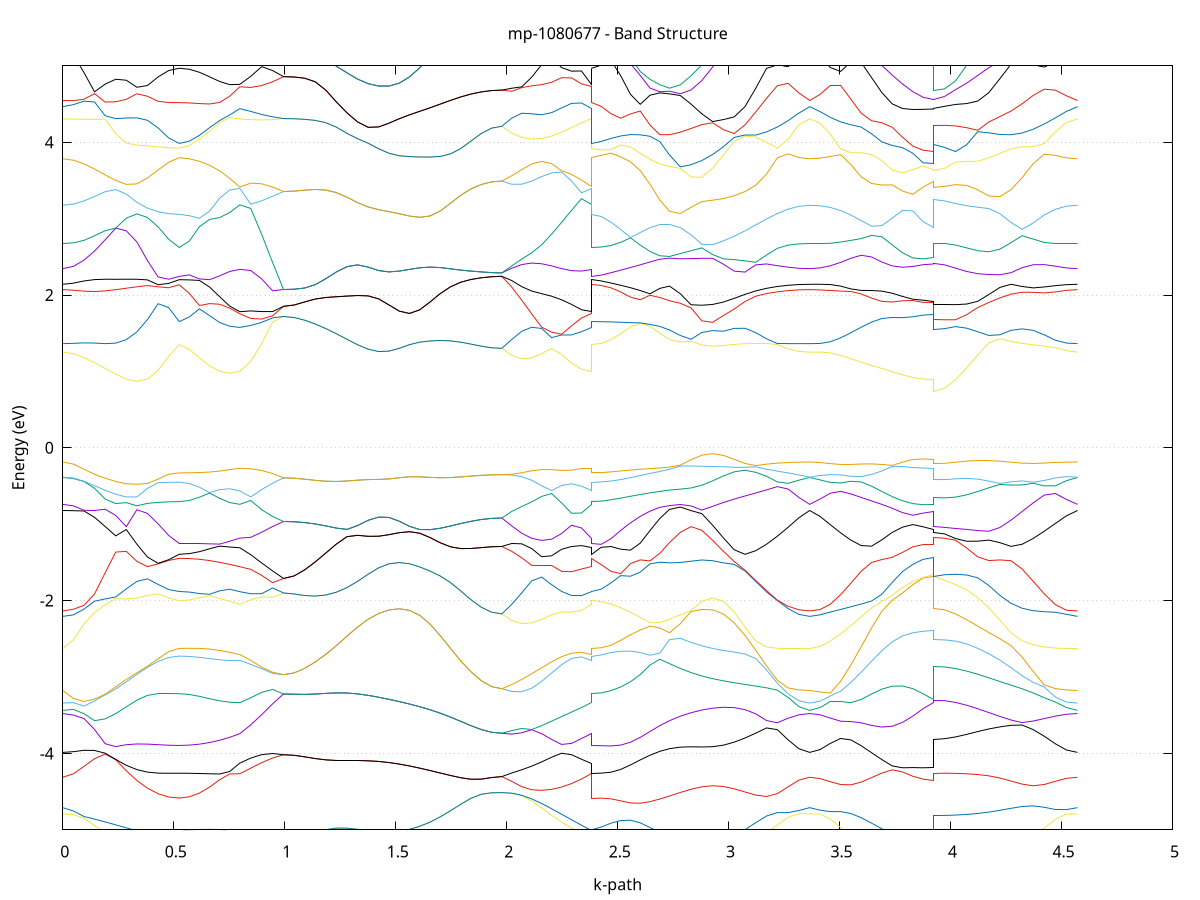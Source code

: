 set title 'mp-1080677 - Band Structure'
set xlabel 'k-path'
set ylabel 'Energy (eV)'
set grid y
set yrange [-5:5]
set terminal png size 800,600
set output 'mp-1080677_bands_gnuplot.png'
plot '-' using 1:2 with lines notitle, '-' using 1:2 with lines notitle, '-' using 1:2 with lines notitle, '-' using 1:2 with lines notitle, '-' using 1:2 with lines notitle, '-' using 1:2 with lines notitle, '-' using 1:2 with lines notitle, '-' using 1:2 with lines notitle, '-' using 1:2 with lines notitle, '-' using 1:2 with lines notitle, '-' using 1:2 with lines notitle, '-' using 1:2 with lines notitle, '-' using 1:2 with lines notitle, '-' using 1:2 with lines notitle, '-' using 1:2 with lines notitle, '-' using 1:2 with lines notitle, '-' using 1:2 with lines notitle, '-' using 1:2 with lines notitle, '-' using 1:2 with lines notitle, '-' using 1:2 with lines notitle, '-' using 1:2 with lines notitle, '-' using 1:2 with lines notitle, '-' using 1:2 with lines notitle, '-' using 1:2 with lines notitle, '-' using 1:2 with lines notitle, '-' using 1:2 with lines notitle, '-' using 1:2 with lines notitle, '-' using 1:2 with lines notitle, '-' using 1:2 with lines notitle, '-' using 1:2 with lines notitle, '-' using 1:2 with lines notitle, '-' using 1:2 with lines notitle, '-' using 1:2 with lines notitle, '-' using 1:2 with lines notitle, '-' using 1:2 with lines notitle, '-' using 1:2 with lines notitle, '-' using 1:2 with lines notitle, '-' using 1:2 with lines notitle, '-' using 1:2 with lines notitle, '-' using 1:2 with lines notitle, '-' using 1:2 with lines notitle, '-' using 1:2 with lines notitle, '-' using 1:2 with lines notitle, '-' using 1:2 with lines notitle, '-' using 1:2 with lines notitle, '-' using 1:2 with lines notitle, '-' using 1:2 with lines notitle, '-' using 1:2 with lines notitle, '-' using 1:2 with lines notitle, '-' using 1:2 with lines notitle, '-' using 1:2 with lines notitle, '-' using 1:2 with lines notitle, '-' using 1:2 with lines notitle, '-' using 1:2 with lines notitle, '-' using 1:2 with lines notitle, '-' using 1:2 with lines notitle, '-' using 1:2 with lines notitle, '-' using 1:2 with lines notitle, '-' using 1:2 with lines notitle, '-' using 1:2 with lines notitle, '-' using 1:2 with lines notitle, '-' using 1:2 with lines notitle, '-' using 1:2 with lines notitle, '-' using 1:2 with lines notitle, '-' using 1:2 with lines notitle, '-' using 1:2 with lines notitle, '-' using 1:2 with lines notitle, '-' using 1:2 with lines notitle, '-' using 1:2 with lines notitle, '-' using 1:2 with lines notitle, '-' using 1:2 with lines notitle, '-' using 1:2 with lines notitle, '-' using 1:2 with lines notitle, '-' using 1:2 with lines notitle, '-' using 1:2 with lines notitle, '-' using 1:2 with lines notitle, '-' using 1:2 with lines notitle, '-' using 1:2 with lines notitle, '-' using 1:2 with lines notitle, '-' using 1:2 with lines notitle, '-' using 1:2 with lines notitle, '-' using 1:2 with lines notitle, '-' using 1:2 with lines notitle, '-' using 1:2 with lines notitle, '-' using 1:2 with lines notitle, '-' using 1:2 with lines notitle, '-' using 1:2 with lines notitle, '-' using 1:2 with lines notitle, '-' using 1:2 with lines notitle, '-' using 1:2 with lines notitle, '-' using 1:2 with lines notitle, '-' using 1:2 with lines notitle, '-' using 1:2 with lines notitle, '-' using 1:2 with lines notitle, '-' using 1:2 with lines notitle, '-' using 1:2 with lines notitle
0.000000 -14.233267
0.047701 -14.228267
0.095401 -14.213067
0.143102 -14.188167
0.190802 -14.154167
0.238503 -14.112067
0.286203 -14.063267
0.333904 -14.010366
0.381604 -13.957066
0.429305 -13.950667
0.477005 -13.961167
0.524706 -13.964666
0.524706 -13.964666
0.570180 -13.966067
0.615654 -13.969867
0.661128 -13.976267
0.706602 -13.984867
0.752076 -13.995567
0.797550 -14.007867
0.797550 -14.007867
0.846839 -13.998867
0.896129 -13.983267
0.945418 -13.961867
0.994708 -13.935766
0.994708 -13.935766
1.042331 -13.935467
1.089954 -13.934567
1.137578 -13.933366
1.185201 -13.932067
1.232825 -13.930967
1.280448 -13.930466
1.328071 -13.931067
1.375695 -13.932867
1.423318 -13.936167
1.423318 -13.936167
1.469554 -13.940967
1.515789 -13.947166
1.562025 -13.954766
1.608261 -13.963367
1.654497 -13.972567
1.700732 -13.981967
1.746968 -13.990967
1.793204 -13.999167
1.839439 -14.006167
1.885675 -14.011367
1.931911 -14.014667
1.978147 -14.015766
1.978147 -14.015766
2.023006 -14.035666
2.067865 -14.050467
2.112724 -14.059966
2.157583 -14.063866
2.202442 -14.062467
2.247301 -14.055867
2.292160 -14.044367
2.337019 -14.028167
2.381878 -14.007867
2.381878 -13.964666
2.425846 -13.965566
2.469814 -13.967967
2.513782 -13.972167
2.557750 -13.978067
2.601718 -13.985767
2.645686 -13.995467
2.689654 -14.007067
2.733622 -14.020567
2.733622 -14.020567
2.782214 -14.037667
2.830806 -14.056767
2.879397 -14.077466
2.927989 -14.099267
2.976581 -14.121467
3.025173 -14.143567
3.073765 -14.164567
3.122357 -14.183867
3.170949 -14.200767
3.219541 -14.214567
3.268133 -14.224867
3.316725 -14.231167
3.365317 -14.233267
3.365317 -14.233267
3.411762 -14.230766
3.458206 -14.223066
3.504650 -14.210467
3.551094 -14.193267
3.597538 -14.171867
3.643982 -14.146966
3.690427 -14.119167
3.736871 -14.089367
3.783315 -14.058667
3.829759 -14.028666
3.876203 -14.002967
3.922648 -13.991167
3.922648 -14.062167
3.972605 -14.064867
4.022563 -14.072866
4.072520 -14.085467
4.122478 -14.101767
4.172436 -14.120767
4.222393 -14.141167
4.272351 -14.161767
4.322308 -14.181367
4.372266 -14.198867
4.422224 -14.213367
4.472181 -14.224267
4.522139 -14.231067
4.572096 -14.233267
e
0.000000 -13.735567
0.047701 -13.741967
0.095401 -13.760067
0.143102 -13.786767
0.190802 -13.818267
0.238503 -13.851066
0.286203 -13.882567
0.333904 -13.910566
0.381604 -13.933566
0.429305 -13.909166
0.477005 -13.874766
0.524706 -13.862067
0.524706 -13.862067
0.570180 -13.861267
0.615654 -13.858866
0.661128 -13.854966
0.706602 -13.849767
0.752076 -13.843667
0.797550 -13.836967
0.797550 -13.836967
0.846839 -13.852867
0.896129 -13.877866
0.945418 -13.906866
0.994708 -13.935766
0.994708 -13.935766
1.042331 -13.935467
1.089954 -13.934567
1.137578 -13.933366
1.185201 -13.932067
1.232825 -13.930967
1.280448 -13.930466
1.328071 -13.931067
1.375695 -13.932867
1.423318 -13.936167
1.423318 -13.936167
1.469554 -13.940967
1.515789 -13.947166
1.562025 -13.954766
1.608261 -13.963367
1.654497 -13.972567
1.700732 -13.981967
1.746968 -13.990967
1.793204 -13.999167
1.839439 -14.006167
1.885675 -14.011367
1.931911 -14.014667
1.978147 -14.015766
1.978147 -14.015766
2.023006 -13.991067
2.067865 -13.962567
2.112724 -13.931266
2.157583 -13.899166
2.202442 -13.868666
2.247301 -13.843466
2.292160 -13.827667
2.337019 -13.824767
2.381878 -13.836967
2.381878 -13.862067
2.425846 -13.860966
2.469814 -13.857767
2.513782 -13.852467
2.557750 -13.845467
2.601718 -13.836867
2.645686 -13.827167
2.689654 -13.816667
2.733622 -13.805767
2.733622 -13.805767
2.782214 -13.793767
2.830806 -13.782267
2.879397 -13.771767
2.927989 -13.762467
2.976581 -13.754767
3.025173 -13.748567
3.073765 -13.743867
3.122357 -13.740467
3.170949 -13.738167
3.219541 -13.736766
3.268133 -13.735966
3.316725 -13.735667
3.365317 -13.735567
3.365317 -13.735567
3.411762 -13.736967
3.458206 -13.741366
3.504650 -13.748567
3.551094 -13.758767
3.597538 -13.771866
3.643982 -13.787767
3.690427 -13.806467
3.736871 -13.827767
3.783315 -13.851066
3.829759 -13.875267
3.876203 -13.897267
3.922648 -13.907867
3.922648 -13.771066
3.972605 -13.770667
4.022563 -13.769467
4.072520 -13.767467
4.122478 -13.764667
4.172436 -13.761166
4.222393 -13.757167
4.272351 -13.752766
4.322308 -13.748366
4.372266 -13.744267
4.422224 -13.740666
4.472181 -13.737867
4.522139 -13.736166
4.572096 -13.735567
e
0.000000 -12.678667
0.047701 -12.664867
0.095401 -12.624766
0.143102 -12.561867
0.190802 -12.480267
0.238503 -12.408967
0.286203 -12.551867
0.333904 -12.683566
0.381604 -12.799067
0.429305 -12.891867
0.477005 -12.953467
0.524706 -12.975267
0.524706 -12.975267
0.570180 -12.972667
0.615654 -12.964666
0.661128 -12.951467
0.706602 -12.933366
0.752076 -12.910467
0.797550 -12.883166
0.797550 -12.883166
0.846839 -12.818767
0.896129 -12.729966
0.945418 -12.622667
0.994708 -12.502166
0.994708 -12.502166
1.042331 -12.500667
1.089954 -12.496167
1.137578 -12.488867
1.185201 -12.478967
1.232825 -12.466966
1.280448 -12.453266
1.328071 -12.438267
1.375695 -12.422467
1.423318 -12.406567
1.423318 -12.406567
1.469554 -12.391367
1.515789 -12.376867
1.562025 -12.363366
1.608261 -12.351166
1.654497 -12.340566
1.700732 -12.331567
1.746968 -12.324267
1.793204 -12.318567
1.839439 -12.314267
1.885675 -12.311367
1.931911 -12.309667
1.978147 -12.309166
1.978147 -12.309166
2.023006 -12.413566
2.067865 -12.514767
2.112724 -12.610667
2.157583 -12.698666
2.202442 -12.775267
2.247301 -12.836267
2.292160 -12.877066
2.337019 -12.893467
2.381878 -12.883166
2.381878 -12.975267
2.425846 -12.973066
2.469814 -12.966567
2.513782 -12.955967
2.557750 -12.941667
2.601718 -12.923967
2.645686 -12.903666
2.689654 -12.881467
2.733622 -12.857966
2.733622 -12.857966
2.782214 -12.831467
2.830806 -12.805366
2.879397 -12.780767
2.927989 -12.758266
2.976581 -12.738467
3.025173 -12.721867
3.073765 -12.708367
3.122357 -12.697866
3.170949 -12.690167
3.219541 -12.684767
3.268133 -12.681166
3.316725 -12.679267
3.365317 -12.678667
3.365317 -12.678667
3.411762 -12.676167
3.458206 -12.668767
3.504650 -12.656766
3.551094 -12.640467
3.597538 -12.620266
3.643982 -12.596666
3.690427 -12.570167
3.736871 -12.541567
3.783315 -12.511567
3.829759 -12.481967
3.876203 -12.456867
3.922648 -12.445766
3.922648 -12.793667
3.972605 -12.791567
4.022563 -12.785467
4.072520 -12.776067
4.122478 -12.763967
4.172436 -12.750367
4.222393 -12.736166
4.272351 -12.722366
4.322308 -12.709767
4.372266 -12.698867
4.422224 -12.690067
4.472181 -12.683767
4.522139 -12.679867
4.572096 -12.678667
e
0.000000 -11.688467
0.047701 -11.797766
0.095401 -11.948666
0.143102 -12.103967
0.190802 -12.258567
0.238503 -12.384067
0.286203 -12.276867
0.333904 -12.162166
0.381604 -12.043166
0.429305 -11.924167
0.477005 -11.814767
0.524706 -11.756367
0.524706 -11.756367
0.570180 -11.766267
0.615654 -11.792566
0.661128 -11.828867
0.706602 -11.870866
0.752076 -11.916167
0.797550 -11.962867
0.797550 -11.962867
0.846839 -12.099067
0.896129 -12.236967
0.945418 -12.372367
0.994708 -12.502166
0.994708 -12.502166
1.042331 -12.500667
1.089954 -12.496167
1.137578 -12.488867
1.185201 -12.478967
1.232825 -12.466966
1.280448 -12.453266
1.328071 -12.438267
1.375695 -12.422467
1.423318 -12.406567
1.423318 -12.406567
1.469554 -12.391367
1.515789 -12.376867
1.562025 -12.363366
1.608261 -12.351166
1.654497 -12.340566
1.700732 -12.331567
1.746968 -12.324267
1.793204 -12.318567
1.839439 -12.314267
1.885675 -12.311367
1.931911 -12.309667
1.978147 -12.309166
1.978147 -12.309166
2.023006 -12.203366
2.067865 -12.097867
2.112724 -11.994366
2.157583 -11.894967
2.202442 -11.805167
2.247301 -11.747466
2.292160 -11.777966
2.337019 -11.864267
2.381878 -11.962867
2.381878 -11.756367
2.425846 -11.757067
2.469814 -11.759267
2.513782 -11.762567
2.557750 -11.766767
2.601718 -11.771367
2.645686 -11.775766
2.689654 -11.779767
2.733622 -11.782667
2.733622 -11.782667
2.782214 -11.784367
2.830806 -11.783967
2.879397 -11.781167
2.927989 -11.775867
2.976581 -11.767966
3.025173 -11.757867
3.073765 -11.745966
3.122357 -11.732867
3.170949 -11.719567
3.219541 -11.707367
3.268133 -11.697367
3.316725 -11.690767
3.365317 -11.688467
3.365317 -11.688467
3.411762 -11.724467
3.458206 -11.787066
3.504650 -11.853767
3.551094 -11.920667
3.597538 -11.986066
3.643982 -12.049067
3.690427 -12.108766
3.736871 -12.164466
3.783315 -12.215367
3.829759 -12.259867
3.876203 -12.293966
3.922648 -12.307967
3.922648 -11.792167
3.972605 -11.791267
4.022563 -11.788467
4.072520 -11.783967
4.122478 -11.777667
4.172436 -11.769666
4.222393 -11.760067
4.272351 -11.749066
4.322308 -11.736866
4.372266 -11.724067
4.422224 -11.711367
4.472181 -11.699867
4.522139 -11.691567
4.572096 -11.688467
e
0.000000 -11.593466
0.047701 -11.493867
0.095401 -11.372267
0.143102 -11.267167
0.190802 -11.183666
0.238503 -11.123067
0.286203 -11.135967
0.333904 -11.207467
0.381604 -11.294567
0.429305 -11.392067
0.477005 -11.489066
0.524706 -11.543567
0.524706 -11.543567
0.570180 -11.535467
0.615654 -11.514767
0.661128 -11.487267
0.706602 -11.456867
0.752076 -11.425467
0.797550 -11.394066
0.797550 -11.394066
0.846839 -11.300266
0.896129 -11.216767
0.945418 -11.146966
0.994708 -11.092866
0.994708 -11.092866
1.042331 -11.093367
1.089954 -11.094767
1.137578 -11.096666
1.185201 -11.098467
1.232825 -11.099967
1.280448 -11.101166
1.328071 -11.102467
1.375695 -11.104466
1.423318 -11.107966
1.423318 -11.107966
1.469554 -11.113067
1.515789 -11.119666
1.562025 -11.127266
1.608261 -11.134966
1.654497 -11.142067
1.700732 -11.147866
1.746968 -11.151967
1.793204 -11.154367
1.839439 -11.155266
1.885675 -11.155266
1.931911 -11.154867
1.978147 -11.154666
1.978147 -11.154666
2.023006 -11.200767
2.067865 -11.261466
2.112724 -11.334666
2.157583 -11.416666
2.202442 -11.500267
2.247301 -11.560866
2.292160 -11.540767
2.337019 -11.471066
2.381878 -11.394066
2.381878 -11.543567
2.425846 -11.541766
2.469814 -11.536667
2.513782 -11.528567
2.557750 -11.517867
2.601718 -11.505467
2.645686 -11.492467
2.689654 -11.479866
2.733622 -11.469266
2.733622 -11.469266
2.782214 -11.461267
2.830806 -11.458766
2.879397 -11.462267
2.927989 -11.471766
2.976581 -11.486066
3.025173 -11.503566
3.073765 -11.522566
3.122357 -11.541467
3.170949 -11.558767
3.219541 -11.573367
3.268133 -11.584366
3.316725 -11.591166
3.365317 -11.593466
3.365317 -11.593466
3.411762 -11.559467
3.458206 -11.502866
3.504650 -11.445766
3.551094 -11.391766
3.597538 -11.341767
3.643982 -11.295967
3.690427 -11.254167
3.736871 -11.216166
3.783315 -11.181966
3.829759 -11.151967
3.876203 -11.128066
3.922648 -11.117366
3.922648 -11.446566
3.972605 -11.449367
4.022563 -11.457567
4.072520 -11.469767
4.122478 -11.484667
4.172436 -11.500867
4.222393 -11.517167
4.272351 -11.532967
4.322308 -11.547667
4.372266 -11.561267
4.422224 -11.573367
4.472181 -11.583566
4.522139 -11.590867
4.572096 -11.593466
e
0.000000 -11.002266
0.047701 -11.006566
0.095401 -11.013666
0.143102 -11.025666
0.190802 -11.047066
0.238503 -11.082766
0.286203 -11.082366
0.333904 -11.055867
0.381604 -11.037866
0.429305 -11.024767
0.477005 -11.015667
0.524706 -11.011966
0.524706 -11.011966
0.570180 -11.013367
0.615654 -11.016867
0.661128 -11.021567
0.706602 -11.026566
0.752076 -11.031367
0.797550 -11.035666
0.797550 -11.035666
0.846839 -11.033466
0.896129 -11.037767
0.945418 -11.056067
0.994708 -11.092866
0.994708 -11.092866
1.042331 -11.093367
1.089954 -11.094767
1.137578 -11.096666
1.185201 -11.098467
1.232825 -11.099967
1.280448 -11.101166
1.328071 -11.102467
1.375695 -11.104466
1.423318 -11.107966
1.423318 -11.107966
1.469554 -11.113067
1.515789 -11.119666
1.562025 -11.127266
1.608261 -11.134966
1.654497 -11.142067
1.700732 -11.147866
1.746968 -11.151967
1.793204 -11.154367
1.839439 -11.155266
1.885675 -11.155266
1.931911 -11.154867
1.978147 -11.154666
1.978147 -11.154666
2.023006 -11.122967
2.067865 -11.102766
2.112724 -11.089766
2.157583 -11.080167
2.202442 -11.071867
2.247301 -11.063467
2.292160 -11.054566
2.337019 -11.045167
2.381878 -11.035666
2.381878 -11.011966
2.425846 -11.011767
2.469814 -11.010967
2.513782 -11.009766
2.557750 -11.007867
2.601718 -11.005366
2.645686 -11.002066
2.689654 -10.997867
2.733622 -10.993367
2.733622 -10.993367
2.782214 -10.991767
2.830806 -10.997367
2.879397 -11.004466
2.927989 -11.011366
2.976581 -11.017266
3.025173 -11.021866
3.073765 -11.024567
3.122357 -11.025166
3.170949 -11.023566
3.219541 -11.019566
3.268133 -11.013367
3.316725 -11.005266
3.365317 -11.002266
3.365317 -11.002266
3.411762 -11.005366
3.458206 -11.012567
3.504650 -11.019367
3.551094 -11.025166
3.597538 -11.030067
3.643982 -11.034066
3.690427 -11.037667
3.736871 -11.041267
3.783315 -11.046067
3.829759 -11.053266
3.876203 -11.062667
3.922648 -11.068466
3.922648 -11.050266
3.972605 -11.049967
4.022563 -11.049167
4.072520 -11.047766
4.122478 -11.045967
4.172436 -11.043667
4.222393 -11.040866
4.272351 -11.037567
4.322308 -11.033667
4.372266 -11.028866
4.422224 -11.023067
4.472181 -11.016066
4.522139 -11.008166
4.572096 -11.002266
e
0.000000 -10.998667
0.047701 -10.994566
0.095401 -10.989366
0.143102 -10.985867
0.190802 -10.982867
0.238503 -10.978466
0.286203 -10.972266
0.333904 -10.964467
0.381604 -10.955766
0.429305 -10.959666
0.477005 -10.967567
0.524706 -10.970966
0.524706 -10.970966
0.570180 -10.969667
0.615654 -10.966166
0.661128 -10.961766
0.706602 -10.957467
0.752076 -10.954866
0.797550 -10.955267
0.797550 -10.955267
0.846839 -10.958967
0.896129 -10.965766
0.945418 -10.971066
0.994708 -10.970467
0.994708 -10.970467
1.042331 -10.971766
1.089954 -10.974566
1.137578 -10.977866
1.185201 -10.980766
1.232825 -10.982867
1.280448 -10.983766
1.328071 -10.983066
1.375695 -10.980367
1.423318 -10.975867
1.423318 -10.975867
1.469554 -10.970367
1.515789 -10.964766
1.562025 -10.960266
1.608261 -10.957766
1.654497 -10.957966
1.700732 -10.960567
1.746968 -10.964166
1.793204 -10.967966
1.839439 -10.971367
1.885675 -10.974166
1.931911 -10.975867
1.978147 -10.976567
1.978147 -10.976567
2.023006 -10.981367
2.067865 -10.980866
2.112724 -10.976467
2.157583 -10.969767
2.202442 -10.962167
2.247301 -10.954766
2.292160 -10.954467
2.337019 -10.954866
2.381878 -10.955267
2.381878 -10.970966
2.425846 -10.971467
2.469814 -10.972767
2.513782 -10.974566
2.557750 -10.976567
2.601718 -10.978566
2.645686 -10.979966
2.689654 -10.980866
2.733622 -10.980866
2.733622 -10.980866
2.782214 -10.981367
2.830806 -10.979466
2.879397 -10.979366
2.927989 -10.980666
2.976581 -10.983266
3.025173 -10.986667
3.073765 -10.990367
3.122357 -10.993766
3.170949 -10.996766
3.219541 -10.999166
3.268133 -11.000867
3.316725 -11.001867
3.365317 -10.998667
3.365317 -10.998667
3.411762 -11.000766
3.458206 -11.000466
3.504650 -10.999567
3.551094 -10.998166
3.597538 -10.996266
3.643982 -10.994167
3.690427 -10.991867
3.736871 -10.989866
3.783315 -10.988566
3.829759 -10.988566
3.876203 -10.989266
3.922648 -10.989766
3.922648 -10.995667
3.972605 -10.995866
4.022563 -10.996266
4.072520 -10.996666
4.122478 -10.997067
4.172436 -10.997466
4.222393 -10.997766
4.272351 -10.997967
4.322308 -10.998067
4.372266 -10.998067
4.422224 -10.998067
4.472181 -10.997967
4.522139 -10.997967
4.572096 -10.998667
e
0.000000 -10.990766
0.047701 -10.989966
0.095401 -10.987467
0.143102 -10.982867
0.190802 -10.975767
0.238503 -10.966366
0.286203 -10.955866
0.333904 -10.948166
0.381604 -10.950867
0.429305 -10.946967
0.477005 -10.939766
0.524706 -10.936766
0.524706 -10.936766
0.570180 -10.936867
0.615654 -10.937266
0.661128 -10.937966
0.706602 -10.938766
0.752076 -10.939766
0.797550 -10.940867
0.797550 -10.940867
0.846839 -10.950166
0.896129 -10.958766
0.945418 -10.965867
0.994708 -10.970467
0.994708 -10.970467
1.042331 -10.971766
1.089954 -10.974566
1.137578 -10.977866
1.185201 -10.980766
1.232825 -10.982867
1.280448 -10.983766
1.328071 -10.983066
1.375695 -10.980367
1.423318 -10.975867
1.423318 -10.975867
1.469554 -10.970367
1.515789 -10.964766
1.562025 -10.960266
1.608261 -10.957766
1.654497 -10.957966
1.700732 -10.960567
1.746968 -10.964166
1.793204 -10.967966
1.839439 -10.971367
1.885675 -10.974166
1.931911 -10.975867
1.978147 -10.976567
1.978147 -10.976567
2.023006 -10.965867
2.067865 -10.951866
2.112724 -10.948166
2.157583 -10.950466
2.202442 -10.952466
2.247301 -10.953767
2.292160 -10.948066
2.337019 -10.942467
2.381878 -10.940867
2.381878 -10.936766
2.425846 -10.938066
2.469814 -10.941567
2.513782 -10.946666
2.557750 -10.952766
2.601718 -10.959267
2.645686 -10.966067
2.689654 -10.972667
2.733622 -10.978767
2.733622 -10.978767
2.782214 -10.980267
2.830806 -10.976567
2.879397 -10.971066
2.927989 -10.967166
2.976581 -10.965466
3.025173 -10.965867
3.073765 -10.967866
3.122357 -10.970966
3.170949 -10.974467
3.219541 -10.978067
3.268133 -10.981666
3.316725 -10.985966
3.365317 -10.990766
3.365317 -10.990766
3.411762 -10.986467
3.458206 -10.981267
3.504650 -10.976567
3.551094 -10.972067
3.597538 -10.967766
3.643982 -10.964467
3.690427 -10.962666
3.736871 -10.962566
3.783315 -10.963166
3.829759 -10.962767
3.876203 -10.960266
3.922648 -10.957366
3.922648 -10.986866
3.972605 -10.986166
4.022563 -10.984466
4.072520 -10.981867
4.122478 -10.978767
4.172436 -10.975466
4.222393 -10.972767
4.272351 -10.971367
4.322308 -10.971866
4.372266 -10.974066
4.422224 -10.977267
4.472181 -10.981267
4.522139 -10.986467
4.572096 -10.990766
e
0.000000 -10.971866
0.047701 -10.971866
0.095401 -10.970966
0.143102 -10.966166
0.190802 -10.957266
0.238503 -10.945766
0.286203 -10.932766
0.333904 -10.933967
0.381604 -10.934266
0.429305 -10.930767
0.477005 -10.928467
0.524706 -10.927767
0.524706 -10.927767
0.570180 -10.928266
0.615654 -10.929766
0.661128 -10.932166
0.706602 -10.934767
0.752076 -10.936666
0.797550 -10.937366
0.797550 -10.937366
0.846839 -10.943967
0.896129 -10.948166
0.945418 -10.948666
0.994708 -10.947266
0.994708 -10.947266
1.042331 -10.946267
1.089954 -10.944066
1.137578 -10.941866
1.185201 -10.939967
1.232825 -10.938667
1.280448 -10.937767
1.328071 -10.937067
1.375695 -10.936566
1.423318 -10.936466
1.423318 -10.936466
1.469554 -10.936766
1.515789 -10.937966
1.562025 -10.939866
1.608261 -10.941866
1.654497 -10.942766
1.700732 -10.942167
1.746968 -10.940667
1.793204 -10.938966
1.839439 -10.937067
1.885675 -10.935367
1.931911 -10.934067
1.978147 -10.933566
1.978147 -10.933566
2.023006 -10.938066
2.067865 -10.941066
2.112724 -10.931767
2.157583 -10.920167
2.202442 -10.920466
2.247301 -10.922766
2.292160 -10.927067
2.337019 -10.933067
2.381878 -10.937366
2.381878 -10.927767
2.425846 -10.927666
2.469814 -10.927666
2.513782 -10.927867
2.557750 -10.928166
2.601718 -10.928567
2.645686 -10.928866
2.689654 -10.928966
2.733622 -10.928767
2.733622 -10.928767
2.782214 -10.928166
2.830806 -10.927266
2.879397 -10.926467
2.927989 -10.926066
2.976581 -10.925567
3.025173 -10.924967
3.073765 -10.924466
3.122357 -10.925567
3.170949 -10.930666
3.219541 -10.941467
3.268133 -10.955367
3.316725 -10.967266
3.365317 -10.971866
3.365317 -10.971866
3.411762 -10.968566
3.458206 -10.959867
3.504650 -10.948866
3.551094 -10.939167
3.597538 -10.933766
3.643982 -10.932966
3.690427 -10.934667
3.736871 -10.937566
3.783315 -10.941166
3.829759 -10.945367
3.876203 -10.950067
3.922648 -10.953667
3.922648 -10.930867
3.972605 -10.930867
4.022563 -10.930566
4.072520 -10.929866
4.122478 -10.928567
4.172436 -10.926967
4.222393 -10.925366
4.272351 -10.924366
4.322308 -10.925966
4.372266 -10.933967
4.422224 -10.946466
4.472181 -10.959167
4.522139 -10.968566
4.572096 -10.971866
e
0.000000 -10.898366
0.047701 -10.899166
0.095401 -10.901466
0.143102 -10.905266
0.190802 -10.910666
0.238503 -10.917666
0.286203 -10.926066
0.333904 -10.919166
0.381604 -10.905966
0.429305 -10.895167
0.477005 -10.893667
0.524706 -10.895366
0.524706 -10.895366
0.570180 -10.897967
0.615654 -10.904466
0.661128 -10.912767
0.706602 -10.921466
0.752076 -10.929967
0.797550 -10.936367
0.797550 -10.936367
0.846839 -10.939466
0.896129 -10.941966
0.945418 -10.944767
0.994708 -10.947266
0.994708 -10.947266
1.042331 -10.946267
1.089954 -10.944066
1.137578 -10.941866
1.185201 -10.939967
1.232825 -10.938667
1.280448 -10.937767
1.328071 -10.937067
1.375695 -10.936566
1.423318 -10.936466
1.423318 -10.936466
1.469554 -10.936766
1.515789 -10.937966
1.562025 -10.939866
1.608261 -10.941866
1.654497 -10.942766
1.700732 -10.942167
1.746968 -10.940667
1.793204 -10.938966
1.839439 -10.937067
1.885675 -10.935367
1.931911 -10.934067
1.978147 -10.933566
1.978147 -10.933566
2.023006 -10.928966
2.067865 -10.924867
2.112724 -10.921767
2.157583 -10.918067
2.202442 -10.911167
2.247301 -10.912567
2.292160 -10.918366
2.337019 -10.926566
2.381878 -10.936367
2.381878 -10.895366
2.425846 -10.894467
2.469814 -10.891967
2.513782 -10.887966
2.557750 -10.887166
2.601718 -10.890467
2.645686 -10.894066
2.689654 -10.897467
2.733622 -10.900367
2.733622 -10.900367
2.782214 -10.902266
2.830806 -10.902067
2.879397 -10.898967
2.927989 -10.893467
2.976581 -10.886867
3.025173 -10.881166
3.073765 -10.879366
3.122357 -10.884666
3.170949 -10.892366
3.219541 -10.896866
3.268133 -10.898167
3.316725 -10.898366
3.365317 -10.898366
3.365317 -10.898366
3.411762 -10.898566
3.458206 -10.898967
3.504650 -10.899066
3.551094 -10.897766
3.597538 -10.894467
3.643982 -10.891167
3.690427 -10.890066
3.736871 -10.890766
3.783315 -10.892266
3.829759 -10.893866
3.876203 -10.895067
3.922648 -10.895566
3.922648 -10.873567
3.972605 -10.871966
4.022563 -10.873266
4.072520 -10.876566
4.122478 -10.880767
4.172436 -10.885566
4.222393 -10.891167
4.272351 -10.898267
4.322308 -10.905266
4.372266 -10.907566
4.422224 -10.905667
4.472181 -10.902667
4.522139 -10.899667
4.572096 -10.898366
e
0.000000 -10.878167
0.047701 -10.877567
0.095401 -10.875766
0.143102 -10.873266
0.190802 -10.870366
0.238503 -10.867066
0.286203 -10.863167
0.333904 -10.869167
0.381604 -10.878066
0.429305 -10.884367
0.477005 -10.883066
0.524706 -10.880667
0.524706 -10.880667
0.570180 -10.879566
0.615654 -10.877366
0.661128 -10.874567
0.706602 -10.871266
0.752076 -10.867567
0.797550 -10.863366
0.797550 -10.863366
0.846839 -10.866566
0.896129 -10.869466
0.945418 -10.871266
0.994708 -10.871666
0.994708 -10.871666
1.042331 -10.870067
1.089954 -10.865566
1.137578 -10.858766
1.185201 -10.850867
1.232825 -10.843167
1.280448 -10.837366
1.328071 -10.835266
1.375695 -10.836566
1.423318 -10.838866
1.423318 -10.838866
1.469554 -10.839766
1.515789 -10.838067
1.562025 -10.835266
1.608261 -10.834867
1.654497 -10.837767
1.700732 -10.842367
1.746968 -10.847867
1.793204 -10.853666
1.839439 -10.859367
1.885675 -10.864266
1.931911 -10.867767
1.978147 -10.868966
1.978147 -10.868966
2.023006 -10.870667
2.067865 -10.873266
2.112724 -10.876266
2.157583 -10.877966
2.202442 -10.875167
2.247301 -10.868066
2.292160 -10.861667
2.337019 -10.858766
2.381878 -10.863366
2.381878 -10.880667
2.425846 -10.880966
2.469814 -10.882167
2.513782 -10.884267
2.557750 -10.882867
2.601718 -10.877066
2.645686 -10.870767
2.689654 -10.864266
2.733622 -10.857867
2.733622 -10.857867
2.782214 -10.851366
2.830806 -10.847366
2.879397 -10.849467
2.927989 -10.854767
2.976581 -10.859967
3.025173 -10.864366
3.073765 -10.868066
3.122357 -10.871266
3.170949 -10.873767
3.219541 -10.875666
3.268133 -10.877066
3.316725 -10.877866
3.365317 -10.878167
3.365317 -10.878167
3.411762 -10.877866
3.458206 -10.876867
3.504650 -10.875167
3.551094 -10.872766
3.597538 -10.869366
3.643982 -10.864166
3.690427 -10.857966
3.736871 -10.854767
3.783315 -10.855267
3.829759 -10.856267
3.876203 -10.857067
3.922648 -10.857366
3.922648 -10.868966
3.972605 -10.868766
4.022563 -10.863366
4.072520 -10.857266
4.122478 -10.855966
4.172436 -10.859167
4.222393 -10.863466
4.272351 -10.864966
4.322308 -10.862766
4.372266 -10.862267
4.422224 -10.866466
4.472181 -10.871866
4.522139 -10.876366
4.572096 -10.878167
e
0.000000 -10.807267
0.047701 -10.809567
0.095401 -10.814967
0.143102 -10.822567
0.190802 -10.832766
0.238503 -10.845266
0.286203 -10.857966
0.333904 -10.858467
0.381604 -10.853466
0.429305 -10.848667
0.477005 -10.845066
0.524706 -10.843666
0.524706 -10.843666
0.570180 -10.844366
0.615654 -10.846367
0.661128 -10.849267
0.706602 -10.852467
0.752076 -10.855866
0.797550 -10.859066
0.797550 -10.859066
0.846839 -10.863667
0.896129 -10.867667
0.945418 -10.870466
0.994708 -10.871666
0.994708 -10.871666
1.042331 -10.870067
1.089954 -10.865566
1.137578 -10.858766
1.185201 -10.850867
1.232825 -10.843167
1.280448 -10.837366
1.328071 -10.835266
1.375695 -10.836566
1.423318 -10.838866
1.423318 -10.838866
1.469554 -10.839766
1.515789 -10.838067
1.562025 -10.835266
1.608261 -10.834867
1.654497 -10.837767
1.700732 -10.842367
1.746968 -10.847867
1.793204 -10.853666
1.839439 -10.859367
1.885675 -10.864266
1.931911 -10.867767
1.978147 -10.868966
1.978147 -10.868966
2.023006 -10.868066
2.067865 -10.867767
2.112724 -10.867366
2.157583 -10.866267
2.202442 -10.863767
2.247301 -10.859066
2.292160 -10.851866
2.337019 -10.854567
2.381878 -10.859066
2.381878 -10.843666
2.425846 -10.846167
2.469814 -10.846766
2.513782 -10.845266
2.557750 -10.842166
2.601718 -10.837867
2.645686 -10.833267
2.689654 -10.833367
2.733622 -10.835467
2.733622 -10.835467
2.782214 -10.837067
2.830806 -10.837267
2.879397 -10.834566
2.927989 -10.829766
2.976581 -10.837366
3.025173 -10.845766
3.073765 -10.851567
3.122357 -10.850067
3.170949 -10.842766
3.219541 -10.832966
3.268133 -10.822366
3.316725 -10.812966
3.365317 -10.807267
3.365317 -10.807267
3.411762 -10.812067
3.458206 -10.820066
3.504650 -10.829166
3.551094 -10.837967
3.597538 -10.844867
3.643982 -10.849367
3.690427 -10.851366
3.736871 -10.849766
3.783315 -10.846566
3.829759 -10.846367
3.876203 -10.848166
3.922648 -10.849066
3.922648 -10.852766
3.972605 -10.851667
4.022563 -10.848866
4.072520 -10.845766
4.122478 -10.843367
4.172436 -10.842567
4.222393 -10.843566
4.272351 -10.845966
4.322308 -10.848467
4.372266 -10.845766
4.422224 -10.835467
4.472181 -10.822966
4.522139 -10.812366
4.572096 -10.807267
e
0.000000 -10.806567
0.047701 -10.809466
0.095401 -10.814167
0.143102 -10.818867
0.190802 -10.821366
0.238503 -10.820566
0.286203 -10.824766
0.333904 -10.831266
0.381604 -10.836766
0.429305 -10.840867
0.477005 -10.843066
0.524706 -10.843566
0.524706 -10.843566
0.570180 -10.843267
0.615654 -10.842266
0.661128 -10.840766
0.706602 -10.838767
0.752076 -10.836467
0.797550 -10.834167
0.797550 -10.834167
0.846839 -10.831466
0.896129 -10.828966
0.945418 -10.825466
0.994708 -10.821167
0.994708 -10.821167
1.042331 -10.820766
1.089954 -10.819467
1.137578 -10.817566
1.185201 -10.815466
1.232825 -10.813866
1.280448 -10.814566
1.328071 -10.816366
1.375695 -10.817267
1.423318 -10.817967
1.423318 -10.817967
1.469554 -10.818666
1.515789 -10.818867
1.562025 -10.817167
1.608261 -10.811466
1.654497 -10.808466
1.700732 -10.807166
1.746968 -10.805366
1.793204 -10.803166
1.839439 -10.800966
1.885675 -10.799067
1.931911 -10.797667
1.978147 -10.797166
1.978147 -10.797166
2.023006 -10.799667
2.067865 -10.803966
2.112724 -10.810467
2.157583 -10.818767
2.202442 -10.827766
2.247301 -10.836666
2.292160 -10.845467
2.337019 -10.842066
2.381878 -10.834167
2.381878 -10.843566
2.425846 -10.839567
2.469814 -10.834666
2.513782 -10.829467
2.557750 -10.826866
2.601718 -10.828966
2.645686 -10.831167
2.689654 -10.829166
2.733622 -10.825966
2.733622 -10.825966
2.782214 -10.823866
2.830806 -10.828566
2.879397 -10.827167
2.927989 -10.829166
2.976581 -10.824566
3.025173 -10.819667
3.073765 -10.815566
3.122357 -10.812266
3.170949 -10.809867
3.219541 -10.808267
3.268133 -10.807267
3.316725 -10.806667
3.365317 -10.806567
3.365317 -10.806567
3.411762 -10.807267
3.458206 -10.809166
3.504650 -10.811867
3.551094 -10.815167
3.597538 -10.818867
3.643982 -10.822466
3.690427 -10.825567
3.736871 -10.827967
3.783315 -10.829567
3.829759 -10.830066
3.876203 -10.829866
3.922648 -10.829766
3.922648 -10.835966
3.972605 -10.835266
4.022563 -10.832866
4.072520 -10.829166
4.122478 -10.825867
4.172436 -10.822266
4.222393 -10.818067
4.272351 -10.814367
4.322308 -10.811466
4.372266 -10.809567
4.422224 -10.808167
4.472181 -10.807267
4.522139 -10.806767
4.572096 -10.806567
e
0.000000 -10.805067
0.047701 -10.803567
0.095401 -10.803166
0.143102 -10.805167
0.190802 -10.810567
0.238503 -10.817666
0.286203 -10.815967
0.333904 -10.808867
0.381604 -10.808766
0.429305 -10.815266
0.477005 -10.819767
0.524706 -10.821366
0.524706 -10.821366
0.570180 -10.821167
0.615654 -10.820866
0.661128 -10.821267
0.706602 -10.822567
0.752076 -10.824367
0.797550 -10.825867
0.797550 -10.825867
0.846839 -10.819266
0.896129 -10.810966
0.945418 -10.816266
0.994708 -10.821167
0.994708 -10.821167
1.042331 -10.820766
1.089954 -10.819467
1.137578 -10.817566
1.185201 -10.815466
1.232825 -10.813866
1.280448 -10.814566
1.328071 -10.816366
1.375695 -10.817267
1.423318 -10.817967
1.423318 -10.817967
1.469554 -10.818666
1.515789 -10.818867
1.562025 -10.817167
1.608261 -10.811466
1.654497 -10.808466
1.700732 -10.807166
1.746968 -10.805366
1.793204 -10.803166
1.839439 -10.800966
1.885675 -10.799067
1.931911 -10.797667
1.978147 -10.797166
1.978147 -10.797166
2.023006 -10.795867
2.067865 -10.795566
2.112724 -10.796166
2.157583 -10.797166
2.202442 -10.800966
2.247301 -10.809166
2.292160 -10.817267
2.337019 -10.824067
2.381878 -10.825867
2.381878 -10.821366
2.425846 -10.821867
2.469814 -10.823066
2.513782 -10.824867
2.557750 -10.824566
2.601718 -10.820166
2.645686 -10.816467
2.689654 -10.813966
2.733622 -10.817267
2.733622 -10.817267
2.782214 -10.823267
2.830806 -10.822266
2.879397 -10.821466
2.927989 -10.820166
2.976581 -10.811367
3.025173 -10.804367
3.073765 -10.800166
3.122357 -10.797066
3.170949 -10.796566
3.219541 -10.798167
3.268133 -10.799867
3.316725 -10.802167
3.365317 -10.805067
3.365317 -10.805067
3.411762 -10.802466
3.458206 -10.800766
3.504650 -10.800166
3.551094 -10.800467
3.597538 -10.801267
3.643982 -10.801967
3.690427 -10.802067
3.736871 -10.803667
3.783315 -10.807766
3.829759 -10.810367
3.876203 -10.812067
3.922648 -10.812667
3.922648 -10.812266
3.972605 -10.813766
4.022563 -10.816266
4.072520 -10.816567
4.122478 -10.810166
4.172436 -10.802466
4.222393 -10.801066
4.272351 -10.801066
4.322308 -10.801566
4.372266 -10.801967
4.422224 -10.802266
4.472181 -10.802666
4.522139 -10.803467
4.572096 -10.805067
e
0.000000 -10.784467
0.047701 -10.784166
0.095401 -10.785367
0.143102 -10.787866
0.190802 -10.790366
0.238503 -10.792566
0.286203 -10.796067
0.333904 -10.801766
0.381604 -10.802266
0.429305 -10.800366
0.477005 -10.801766
0.524706 -10.802666
0.524706 -10.802666
0.570180 -10.802067
0.615654 -10.800066
0.661128 -10.797266
0.706602 -10.794066
0.752076 -10.795967
0.797550 -10.800667
0.797550 -10.800667
0.846839 -10.805666
0.896129 -10.809567
0.945418 -10.799167
0.994708 -10.789067
0.994708 -10.789067
1.042331 -10.790166
1.089954 -10.793067
1.137578 -10.797066
1.185201 -10.801566
1.232825 -10.805466
1.280448 -10.806466
1.328071 -10.804967
1.375695 -10.803166
1.423318 -10.802067
1.423318 -10.802067
1.469554 -10.802466
1.515789 -10.804467
1.562025 -10.806667
1.608261 -10.807567
1.654497 -10.800766
1.700732 -10.791567
1.746968 -10.785267
1.793204 -10.782466
1.839439 -10.781766
1.885675 -10.781766
1.931911 -10.782167
1.978147 -10.782267
1.978147 -10.782267
2.023006 -10.783466
2.067865 -10.784366
2.112724 -10.788066
2.157583 -10.793867
2.202442 -10.798466
2.247301 -10.799767
2.292160 -10.800567
2.337019 -10.800766
2.381878 -10.800667
2.381878 -10.802666
2.425846 -10.803266
2.469814 -10.804566
2.513782 -10.806166
2.557750 -10.808067
2.601718 -10.809966
2.645686 -10.811867
2.689654 -10.813166
2.733622 -10.810166
2.733622 -10.810166
2.782214 -10.809166
2.830806 -10.814167
2.879397 -10.819966
2.927989 -10.815967
2.976581 -10.809166
3.025173 -10.800667
3.073765 -10.795067
3.122357 -10.795067
3.170949 -10.794367
3.219541 -10.791666
3.268133 -10.788967
3.316725 -10.786466
3.365317 -10.784467
3.365317 -10.784467
3.411762 -10.785766
3.458206 -10.786566
3.504650 -10.787467
3.551094 -10.789366
3.597538 -10.791267
3.643982 -10.793266
3.690427 -10.796266
3.736871 -10.798967
3.783315 -10.799967
3.829759 -10.800966
3.876203 -10.799167
3.922648 -10.797567
3.922648 -10.810266
3.972605 -10.809466
4.022563 -10.808366
4.072520 -10.806767
4.122478 -10.804666
4.172436 -10.799967
4.222393 -10.792867
4.272351 -10.790067
4.322308 -10.788967
4.372266 -10.788866
4.422224 -10.788666
4.472181 -10.787866
4.522139 -10.786167
4.572096 -10.784467
e
0.000000 -10.783967
0.047701 -10.782167
0.095401 -10.778266
0.143102 -10.781367
0.190802 -10.783667
0.238503 -10.784766
0.286203 -10.784966
0.333904 -10.784266
0.381604 -10.783466
0.429305 -10.784467
0.477005 -10.791866
0.524706 -10.794966
0.524706 -10.794966
0.570180 -10.794367
0.615654 -10.792867
0.661128 -10.790966
0.706602 -10.791066
0.752076 -10.789167
0.797550 -10.786967
0.797550 -10.786967
0.846839 -10.784366
0.896129 -10.782066
0.945418 -10.781667
0.994708 -10.789067
0.994708 -10.789067
1.042331 -10.790166
1.089954 -10.793067
1.137578 -10.797066
1.185201 -10.801566
1.232825 -10.805466
1.280448 -10.806466
1.328071 -10.804967
1.375695 -10.803166
1.423318 -10.802067
1.423318 -10.802067
1.469554 -10.802466
1.515789 -10.804467
1.562025 -10.806667
1.608261 -10.807567
1.654497 -10.800766
1.700732 -10.791567
1.746968 -10.785267
1.793204 -10.782466
1.839439 -10.781766
1.885675 -10.781766
1.931911 -10.782167
1.978147 -10.782267
1.978147 -10.782267
2.023006 -10.782066
2.067865 -10.783867
2.112724 -10.784667
2.157583 -10.784066
2.202442 -10.784567
2.247301 -10.787567
2.292160 -10.788866
2.337019 -10.788666
2.381878 -10.786967
2.381878 -10.794966
2.425846 -10.794166
2.469814 -10.792167
2.513782 -10.789666
2.557750 -10.787366
2.601718 -10.787667
2.645686 -10.789967
2.689654 -10.793266
2.733622 -10.797367
2.733622 -10.797367
2.782214 -10.800667
2.830806 -10.799366
2.879397 -10.798666
2.927989 -10.796867
2.976581 -10.793166
3.025173 -10.787366
3.073765 -10.785267
3.122357 -10.782967
3.170949 -10.781166
3.219541 -10.779367
3.268133 -10.780067
3.316725 -10.782066
3.365317 -10.783967
3.365317 -10.783967
3.411762 -10.782367
3.458206 -10.781866
3.504650 -10.783266
3.551094 -10.783667
3.597538 -10.783967
3.643982 -10.786466
3.690427 -10.791066
3.736871 -10.794966
3.783315 -10.795867
3.829759 -10.793166
3.876203 -10.790466
3.922648 -10.789366
3.922648 -10.792566
3.972605 -10.792466
4.022563 -10.792466
4.072520 -10.792867
4.122478 -10.793567
4.172436 -10.793867
4.222393 -10.791267
4.272351 -10.788166
4.322308 -10.786067
4.372266 -10.783667
4.422224 -10.782566
4.472181 -10.782367
4.522139 -10.782967
4.572096 -10.783967
e
0.000000 -10.773267
0.047701 -10.774767
0.095401 -10.777166
0.143102 -10.772066
0.190802 -10.767867
0.238503 -10.770167
0.286203 -10.772267
0.333904 -10.776666
0.381604 -10.778866
0.429305 -10.784266
0.477005 -10.784467
0.524706 -10.784366
0.524706 -10.784366
0.570180 -10.784866
0.615654 -10.786067
0.661128 -10.788267
0.706602 -10.789167
0.752076 -10.787866
0.797550 -10.784567
0.797550 -10.784567
0.846839 -10.782066
0.896129 -10.780566
0.945418 -10.780067
0.994708 -10.778266
0.994708 -10.778266
1.042331 -10.778166
1.089954 -10.778166
1.137578 -10.778567
1.185201 -10.779867
1.232825 -10.781766
1.280448 -10.783667
1.328071 -10.784766
1.375695 -10.785066
1.423318 -10.784866
1.423318 -10.784866
1.469554 -10.784366
1.515789 -10.783167
1.562025 -10.781567
1.608261 -10.779766
1.654497 -10.777667
1.700732 -10.775166
1.746968 -10.771266
1.793204 -10.766367
1.839439 -10.761966
1.885675 -10.759066
1.931911 -10.757566
1.978147 -10.757167
1.978147 -10.757167
2.023006 -10.760767
2.067865 -10.767067
2.112724 -10.773666
2.157583 -10.779766
2.202442 -10.782766
2.247301 -10.781066
2.292160 -10.779867
2.337019 -10.781467
2.381878 -10.784567
2.381878 -10.784366
2.425846 -10.784467
2.469814 -10.784766
2.513782 -10.785367
2.557750 -10.786266
2.601718 -10.785666
2.645686 -10.785167
2.689654 -10.787767
2.733622 -10.793366
2.733622 -10.793366
2.782214 -10.798066
2.830806 -10.798867
2.879397 -10.795466
2.927989 -10.792167
2.976581 -10.789366
3.025173 -10.786566
3.073765 -10.780266
3.122357 -10.775666
3.170949 -10.776566
3.219541 -10.778266
3.268133 -10.777166
3.316725 -10.774667
3.365317 -10.773267
3.365317 -10.773267
3.411762 -10.774567
3.458206 -10.775966
3.504650 -10.774667
3.551094 -10.772566
3.597538 -10.770867
3.643982 -10.772467
3.690427 -10.773767
3.736871 -10.777867
3.783315 -10.780566
3.829759 -10.781667
3.876203 -10.782066
3.922648 -10.782267
3.922648 -10.786867
3.972605 -10.787667
4.022563 -10.788566
4.072520 -10.788467
4.122478 -10.787467
4.172436 -10.786466
4.222393 -10.785766
4.272351 -10.782666
4.322308 -10.779267
4.372266 -10.777867
4.422224 -10.777166
4.472181 -10.776067
4.522139 -10.774366
4.572096 -10.773267
e
0.000000 -10.749367
0.047701 -10.753367
0.095401 -10.759666
0.143102 -10.764667
0.190802 -10.767767
0.238503 -10.766066
0.286203 -10.771266
0.333904 -10.773967
0.381604 -10.776967
0.429305 -10.773366
0.477005 -10.770566
0.524706 -10.770566
0.524706 -10.770566
0.570180 -10.770266
0.615654 -10.769267
0.661128 -10.767167
0.706602 -10.766466
0.752076 -10.767266
0.797550 -10.767867
0.797550 -10.767867
0.846839 -10.768266
0.896129 -10.769967
0.945418 -10.775267
0.994708 -10.778266
0.994708 -10.778266
1.042331 -10.778166
1.089954 -10.778166
1.137578 -10.778567
1.185201 -10.779867
1.232825 -10.781766
1.280448 -10.783667
1.328071 -10.784766
1.375695 -10.785066
1.423318 -10.784866
1.423318 -10.784866
1.469554 -10.784366
1.515789 -10.783167
1.562025 -10.781567
1.608261 -10.779766
1.654497 -10.777667
1.700732 -10.775166
1.746968 -10.771266
1.793204 -10.766367
1.839439 -10.761966
1.885675 -10.759066
1.931911 -10.757566
1.978147 -10.757167
1.978147 -10.757167
2.023006 -10.756566
2.067865 -10.757666
2.112724 -10.759367
2.157583 -10.761466
2.202442 -10.763766
2.247301 -10.766766
2.292160 -10.769467
2.337019 -10.769167
2.381878 -10.767867
2.381878 -10.770566
2.425846 -10.770867
2.469814 -10.771366
2.513782 -10.771667
2.557750 -10.771366
2.601718 -10.770266
2.645686 -10.770266
2.689654 -10.773366
2.733622 -10.772967
2.733622 -10.772967
2.782214 -10.769666
2.830806 -10.770167
2.879397 -10.774166
2.927989 -10.777767
2.976581 -10.780867
3.025173 -10.782466
3.073765 -10.778666
3.122357 -10.773167
3.170949 -10.765367
3.219541 -10.758966
3.268133 -10.754266
3.316725 -10.750967
3.365317 -10.749367
3.365317 -10.749367
3.411762 -10.751266
3.458206 -10.754366
3.504650 -10.758066
3.551094 -10.762666
3.597538 -10.767767
3.643982 -10.769066
3.690427 -10.772766
3.736871 -10.772766
3.783315 -10.772467
3.829759 -10.772967
3.876203 -10.774567
3.922648 -10.775766
3.922648 -10.782167
3.972605 -10.780366
4.022563 -10.777366
4.072520 -10.775766
4.122478 -10.776767
4.172436 -10.777466
4.222393 -10.775966
4.272351 -10.772866
4.322308 -10.769167
4.372266 -10.764466
4.422224 -10.759066
4.472181 -10.754466
4.522139 -10.751366
4.572096 -10.749367
e
0.000000 -10.748266
0.047701 -10.748466
0.095401 -10.750066
0.143102 -10.753666
0.190802 -10.758767
0.238503 -10.763466
0.286203 -10.762567
0.333904 -10.761667
0.381604 -10.767266
0.429305 -10.770067
0.477005 -10.766167
0.524706 -10.763967
0.524706 -10.763967
0.570180 -10.764166
0.615654 -10.764667
0.661128 -10.765567
0.706602 -10.763967
0.752076 -10.760366
0.797550 -10.757867
0.797550 -10.757867
0.846839 -10.758966
0.896129 -10.764567
0.945418 -10.766566
0.994708 -10.765367
0.994708 -10.765367
1.042331 -10.765567
1.089954 -10.765966
1.137578 -10.766566
1.185201 -10.766967
1.232825 -10.766766
1.280448 -10.765866
1.328071 -10.764266
1.375695 -10.762367
1.423318 -10.760267
1.423318 -10.760267
1.469554 -10.758366
1.515789 -10.756766
1.562025 -10.755467
1.608261 -10.754266
1.654497 -10.753267
1.700732 -10.752266
1.746968 -10.751466
1.793204 -10.750666
1.839439 -10.749766
1.885675 -10.748667
1.931911 -10.747566
1.978147 -10.747067
1.978147 -10.747067
2.023006 -10.751667
2.067865 -10.754067
2.112724 -10.754667
2.157583 -10.754167
2.202442 -10.753267
2.247301 -10.757267
2.292160 -10.759866
2.337019 -10.759467
2.381878 -10.757867
2.381878 -10.763967
2.425846 -10.763666
2.469814 -10.762766
2.513782 -10.762066
2.557750 -10.762266
2.601718 -10.765266
2.645686 -10.768266
2.689654 -10.766566
2.733622 -10.765066
2.733622 -10.765066
2.782214 -10.766167
2.830806 -10.765467
2.879397 -10.764667
2.927989 -10.765166
2.976581 -10.766466
3.025173 -10.767966
3.073765 -10.768467
3.122357 -10.764266
3.170949 -10.757566
3.219541 -10.752467
3.268133 -10.749667
3.316725 -10.748567
3.365317 -10.748266
3.365317 -10.748266
3.411762 -10.748567
3.458206 -10.749567
3.504650 -10.752366
3.551094 -10.756766
3.597538 -10.761667
3.643982 -10.765966
3.690427 -10.765766
3.736871 -10.764567
3.783315 -10.763666
3.829759 -10.763267
3.876203 -10.763666
3.922648 -10.763766
3.922648 -10.767566
3.972605 -10.767867
4.022563 -10.768567
4.072520 -10.767867
4.122478 -10.764067
4.172436 -10.761567
4.222393 -10.762166
4.272351 -10.762166
4.322308 -10.760666
4.372266 -10.758366
4.422224 -10.755866
4.472181 -10.753167
4.522139 -10.749866
4.572096 -10.748266
e
0.000000 -10.742266
0.047701 -10.739667
0.095401 -10.736866
0.143102 -10.735966
0.190802 -10.736766
0.238503 -10.740666
0.286203 -10.748767
0.333904 -10.758866
0.381604 -10.761166
0.429305 -10.760767
0.477005 -10.759267
0.524706 -10.756467
0.524706 -10.756467
0.570180 -10.756267
0.615654 -10.755767
0.661128 -10.754967
0.706602 -10.753967
0.752076 -10.753467
0.797550 -10.755366
0.797550 -10.755366
0.846839 -10.757967
0.896129 -10.760967
0.945418 -10.763267
0.994708 -10.765367
0.994708 -10.765367
1.042331 -10.765567
1.089954 -10.765966
1.137578 -10.766566
1.185201 -10.766967
1.232825 -10.766766
1.280448 -10.765866
1.328071 -10.764266
1.375695 -10.762367
1.423318 -10.760267
1.423318 -10.760267
1.469554 -10.758366
1.515789 -10.756766
1.562025 -10.755467
1.608261 -10.754266
1.654497 -10.753267
1.700732 -10.752266
1.746968 -10.751466
1.793204 -10.750666
1.839439 -10.749766
1.885675 -10.748667
1.931911 -10.747566
1.978147 -10.747067
1.978147 -10.747067
2.023006 -10.741867
2.067865 -10.738667
2.112724 -10.740367
2.157583 -10.745667
2.202442 -10.752066
2.247301 -10.753167
2.292160 -10.754266
2.337019 -10.755966
2.381878 -10.755366
2.381878 -10.756467
2.425846 -10.756666
2.469814 -10.757267
2.513782 -10.758467
2.557750 -10.759866
2.601718 -10.759866
2.645686 -10.759367
2.689654 -10.758667
2.733622 -10.762066
2.733622 -10.762066
2.782214 -10.763967
2.830806 -10.762266
2.879397 -10.756566
2.927989 -10.751566
2.976581 -10.749467
3.025173 -10.748667
3.073765 -10.747867
3.122357 -10.746966
3.170949 -10.746066
3.219541 -10.744867
3.268133 -10.743567
3.316725 -10.742567
3.365317 -10.742266
3.365317 -10.742266
3.411762 -10.742166
3.458206 -10.743467
3.504650 -10.744867
3.551094 -10.745567
3.597538 -10.746266
3.643982 -10.747267
3.690427 -10.749266
3.736871 -10.752366
3.783315 -10.755966
3.829759 -10.759267
3.876203 -10.761266
3.922648 -10.761966
3.922648 -10.749966
3.972605 -10.752366
4.022563 -10.756066
4.072520 -10.758567
4.122478 -10.759966
4.172436 -10.758366
4.222393 -10.752766
4.272351 -10.746966
4.322308 -10.741566
4.372266 -10.737467
4.422224 -10.735566
4.472181 -10.737367
4.522139 -10.740066
4.572096 -10.742266
e
0.000000 -10.733066
0.047701 -10.735266
0.095401 -10.736766
0.143102 -10.735867
0.190802 -10.733666
0.238503 -10.730367
0.286203 -10.731766
0.333904 -10.732867
0.381604 -10.732966
0.429305 -10.732767
0.477005 -10.734666
0.524706 -10.738667
0.524706 -10.738667
0.570180 -10.739667
0.615654 -10.742166
0.661128 -10.745166
0.706602 -10.748166
0.752076 -10.750267
0.797550 -10.749667
0.797550 -10.749667
0.846839 -10.750666
0.896129 -10.747167
0.945418 -10.743966
0.994708 -10.741566
0.994708 -10.741566
1.042331 -10.741366
1.089954 -10.740766
1.137578 -10.739667
1.185201 -10.738067
1.232825 -10.736066
1.280448 -10.734167
1.328071 -10.732667
1.375695 -10.732867
1.423318 -10.735167
1.423318 -10.735167
1.469554 -10.736966
1.515789 -10.736567
1.562025 -10.734466
1.608261 -10.731466
1.654497 -10.728366
1.700732 -10.725767
1.746968 -10.723866
1.793204 -10.722767
1.839439 -10.722466
1.885675 -10.722566
1.931911 -10.722867
1.978147 -10.723066
1.978147 -10.723066
2.023006 -10.724866
2.067865 -10.727166
2.112724 -10.729667
2.157583 -10.734466
2.202442 -10.738366
2.247301 -10.740367
2.292160 -10.740367
2.337019 -10.741566
2.381878 -10.749667
2.381878 -10.738667
2.425846 -10.740066
2.469814 -10.742866
2.513782 -10.745966
2.557750 -10.749166
2.601718 -10.752266
2.645686 -10.755366
2.689654 -10.758567
2.733622 -10.757366
2.733622 -10.757366
2.782214 -10.755366
2.830806 -10.752966
2.879397 -10.750367
2.927989 -10.747666
2.976581 -10.746567
3.025173 -10.745366
3.073765 -10.743666
3.122357 -10.741666
3.170949 -10.739166
3.219541 -10.736166
3.268133 -10.732867
3.316725 -10.730066
3.365317 -10.733066
3.365317 -10.733066
3.411762 -10.731067
3.458206 -10.731367
3.504650 -10.732966
3.551094 -10.735266
3.597538 -10.737666
3.643982 -10.739866
3.690427 -10.741067
3.736871 -10.741466
3.783315 -10.742066
3.829759 -10.743666
3.876203 -10.745966
3.922648 -10.747067
3.922648 -10.742366
3.972605 -10.741167
4.022563 -10.739166
4.072520 -10.736567
4.122478 -10.733166
4.172436 -10.729567
4.222393 -10.726866
4.272351 -10.726866
4.322308 -10.728666
4.372266 -10.730966
4.422224 -10.732266
4.472181 -10.730866
4.522139 -10.729667
4.572096 -10.733066
e
0.000000 -10.728967
0.047701 -10.725067
0.095401 -10.719167
0.143102 -10.714766
0.190802 -10.721766
0.238503 -10.728366
0.286203 -10.726767
0.333904 -10.723966
0.381604 -10.723966
0.429305 -10.728267
0.477005 -10.732567
0.524706 -10.732466
0.524706 -10.732466
0.570180 -10.732366
0.615654 -10.732466
0.661128 -10.733166
0.706602 -10.734967
0.752076 -10.737367
0.797550 -10.739066
0.797550 -10.739066
0.846839 -10.739266
0.896129 -10.739366
0.945418 -10.740066
0.994708 -10.741566
0.994708 -10.741566
1.042331 -10.741366
1.089954 -10.740766
1.137578 -10.739667
1.185201 -10.738067
1.232825 -10.736066
1.280448 -10.734167
1.328071 -10.732667
1.375695 -10.732867
1.423318 -10.735167
1.423318 -10.735167
1.469554 -10.736966
1.515789 -10.736567
1.562025 -10.734466
1.608261 -10.731466
1.654497 -10.728366
1.700732 -10.725767
1.746968 -10.723866
1.793204 -10.722767
1.839439 -10.722466
1.885675 -10.722566
1.931911 -10.722867
1.978147 -10.723066
1.978147 -10.723066
2.023006 -10.723066
2.067865 -10.725466
2.112724 -10.727766
2.157583 -10.727367
2.202442 -10.728067
2.247301 -10.730567
2.292160 -10.735067
2.337019 -10.739567
2.381878 -10.739066
2.381878 -10.732466
2.425846 -10.731466
2.469814 -10.730066
2.513782 -10.729466
2.557750 -10.729966
2.601718 -10.731666
2.645686 -10.734066
2.689654 -10.736266
2.733622 -10.737566
2.733622 -10.737566
2.782214 -10.737566
2.830806 -10.736066
2.879397 -10.737967
2.927989 -10.736166
2.976581 -10.726667
3.025173 -10.717367
3.073765 -10.709666
3.122357 -10.704966
3.170949 -10.703466
3.219541 -10.706366
3.268133 -10.717367
3.316725 -10.728067
3.365317 -10.728967
3.365317 -10.728967
3.411762 -10.727567
3.458206 -10.720266
3.504650 -10.713067
3.551094 -10.710866
3.597538 -10.712666
3.643982 -10.716567
3.690427 -10.721566
3.736871 -10.727066
3.783315 -10.732166
3.829759 -10.736066
3.876203 -10.738667
3.922648 -10.739667
3.922648 -10.732867
3.972605 -10.730966
4.022563 -10.726866
4.072520 -10.722466
4.122478 -10.719266
4.172436 -10.718867
4.222393 -10.718766
4.272351 -10.716266
4.322308 -10.712067
4.372266 -10.708467
4.422224 -10.707467
4.472181 -10.716767
4.522139 -10.727567
4.572096 -10.728967
e
0.000000 -10.704667
0.047701 -10.705766
0.095401 -10.709167
0.143102 -10.713966
0.190802 -10.710467
0.238503 -10.708967
0.286203 -10.709366
0.333904 -10.711066
0.381604 -10.712366
0.429305 -10.711966
0.477005 -10.710966
0.524706 -10.710567
0.524706 -10.710567
0.570180 -10.709267
0.615654 -10.705967
0.661128 -10.701567
0.706602 -10.696867
0.752076 -10.692267
0.797550 -10.688066
0.797550 -10.688066
0.846839 -10.685866
0.896129 -10.683967
0.945418 -10.682467
0.994708 -10.681366
0.994708 -10.681366
1.042331 -10.681866
1.089954 -10.683366
1.137578 -10.686167
1.185201 -10.690566
1.232825 -10.696666
1.280448 -10.703966
1.328071 -10.711666
1.375695 -10.717166
1.423318 -10.718466
1.423318 -10.718466
1.469554 -10.716966
1.515789 -10.714166
1.562025 -10.710567
1.608261 -10.706167
1.654497 -10.700966
1.700732 -10.695267
1.746968 -10.689766
1.793204 -10.685467
1.839439 -10.682866
1.885675 -10.681667
1.931911 -10.681366
1.978147 -10.681266
1.978147 -10.681266
2.023006 -10.682066
2.067865 -10.682267
2.112724 -10.682166
2.157583 -10.682267
2.202442 -10.682766
2.247301 -10.683566
2.292160 -10.684767
2.337019 -10.686267
2.381878 -10.688066
2.381878 -10.710567
2.425846 -10.710866
2.469814 -10.711666
2.513782 -10.712867
2.557750 -10.714267
2.601718 -10.715867
2.645686 -10.717666
2.689654 -10.720166
2.733622 -10.724066
2.733622 -10.724066
2.782214 -10.729567
2.830806 -10.734666
2.879397 -10.733266
2.927989 -10.729266
2.976581 -10.723966
3.025173 -10.715766
3.073765 -10.708566
3.122357 -10.702267
3.170949 -10.699766
3.219541 -10.703067
3.268133 -10.703566
3.316725 -10.704266
3.365317 -10.704667
3.365317 -10.704667
3.411762 -10.704567
3.458206 -10.704367
3.504650 -10.703167
3.551094 -10.699566
3.597538 -10.696267
3.643982 -10.695766
3.690427 -10.704066
3.736871 -10.713266
3.783315 -10.721167
3.829759 -10.726767
3.876203 -10.729567
3.922648 -10.730267
3.922648 -10.712067
3.972605 -10.712267
4.022563 -10.712867
4.072520 -10.713366
4.122478 -10.712366
4.172436 -10.708066
4.222393 -10.703167
4.272351 -10.699867
4.322308 -10.698367
4.372266 -10.699466
4.422224 -10.704866
4.472181 -10.705167
4.522139 -10.704766
4.572096 -10.704667
e
0.000000 -10.668366
0.047701 -10.667867
0.095401 -10.666267
0.143102 -10.663967
0.190802 -10.661167
0.238503 -10.658167
0.286203 -10.655166
0.333904 -10.652266
0.381604 -10.649466
0.429305 -10.646866
0.477005 -10.644666
0.524706 -10.643467
0.524706 -10.643467
0.570180 -10.653966
0.615654 -10.665067
0.661128 -10.673367
0.706602 -10.678467
0.752076 -10.680867
0.797550 -10.681567
0.797550 -10.681567
0.846839 -10.681166
0.896129 -10.680867
0.945418 -10.680767
0.994708 -10.681366
0.994708 -10.681366
1.042331 -10.681866
1.089954 -10.683366
1.137578 -10.686167
1.185201 -10.690566
1.232825 -10.696666
1.280448 -10.703966
1.328071 -10.711666
1.375695 -10.717166
1.423318 -10.718466
1.423318 -10.718466
1.469554 -10.716966
1.515789 -10.714166
1.562025 -10.710567
1.608261 -10.706167
1.654497 -10.700966
1.700732 -10.695267
1.746968 -10.689766
1.793204 -10.685467
1.839439 -10.682866
1.885675 -10.681667
1.931911 -10.681366
1.978147 -10.681266
1.978147 -10.681266
2.023006 -10.679866
2.067865 -10.678366
2.112724 -10.677767
2.157583 -10.678166
2.202442 -10.679166
2.247301 -10.680267
2.292160 -10.681166
2.337019 -10.681667
2.381878 -10.681567
2.381878 -10.643467
2.425846 -10.643266
2.469814 -10.643667
2.513782 -10.652867
2.557750 -10.664466
2.601718 -10.677067
2.645686 -10.688866
2.689654 -10.697966
2.733622 -10.703167
2.733622 -10.703167
2.782214 -10.704866
2.830806 -10.704266
2.879397 -10.702267
2.927989 -10.699267
2.976581 -10.694567
3.025173 -10.685766
3.073765 -10.670267
3.122357 -10.671867
3.170949 -10.676866
3.219541 -10.675066
3.268133 -10.671566
3.316725 -10.669166
3.365317 -10.668366
3.365317 -10.668366
3.411762 -10.668767
3.458206 -10.670267
3.504650 -10.672966
3.551094 -10.677666
3.597538 -10.684767
3.643982 -10.693867
3.690427 -10.697866
3.736871 -10.701966
3.783315 -10.706667
3.829759 -10.710667
3.876203 -10.713266
3.922648 -10.714166
3.922648 -10.706167
3.972605 -10.705066
4.022563 -10.701866
4.072520 -10.696967
4.122478 -10.690667
4.172436 -10.683067
4.222393 -10.674967
4.272351 -10.671067
4.322308 -10.673167
4.372266 -10.675667
4.422224 -10.674767
4.472181 -10.671767
4.522139 -10.669266
4.572096 -10.668366
e
0.000000 -10.584067
0.047701 -10.577466
0.095401 -10.557467
0.143102 -10.523366
0.190802 -10.547866
0.238503 -10.572767
0.286203 -10.593666
0.333904 -10.609566
0.381604 -10.620866
0.429305 -10.628666
0.477005 -10.633667
0.524706 -10.635767
0.524706 -10.635767
0.570180 -10.623266
0.615654 -10.606367
0.661128 -10.588767
0.706602 -10.570967
0.752076 -10.553866
0.797550 -10.537667
0.797550 -10.537667
0.846839 -10.506866
0.896129 -10.470866
0.945418 -10.430067
0.994708 -10.385867
0.994708 -10.385867
1.042331 -10.387866
1.089954 -10.393766
1.137578 -10.402767
1.185201 -10.414167
1.232825 -10.426967
1.280448 -10.440167
1.328071 -10.453167
1.375695 -10.465566
1.423318 -10.477467
1.423318 -10.477467
1.469554 -10.488767
1.515789 -10.499966
1.562025 -10.511067
1.608261 -10.521767
1.654497 -10.531266
1.700732 -10.538866
1.746968 -10.543366
1.793204 -10.544666
1.839439 -10.543266
1.885675 -10.540466
1.931911 -10.537966
1.978147 -10.537066
1.978147 -10.537066
2.023006 -10.572366
2.067865 -10.595066
2.112724 -10.604266
2.157583 -10.602567
2.202442 -10.593967
2.247301 -10.581566
2.292160 -10.567367
2.337019 -10.552466
2.381878 -10.537667
2.381878 -10.635767
2.425846 -10.637766
2.469814 -10.642867
2.513782 -10.641766
2.557750 -10.640166
2.601718 -10.637866
2.645686 -10.635167
2.689654 -10.632466
2.733622 -10.630366
2.733622 -10.630366
2.782214 -10.629266
2.830806 -10.630066
2.879397 -10.632967
2.927989 -10.638167
2.976581 -10.645366
3.025173 -10.653866
3.073765 -10.663066
3.122357 -10.650267
3.170949 -10.629566
3.219541 -10.610966
3.268133 -10.596467
3.316725 -10.587167
3.365317 -10.584067
3.365317 -10.584067
3.411762 -10.584867
3.458206 -10.587167
3.504650 -10.589866
3.551094 -10.590967
3.597538 -10.588366
3.643982 -10.580866
3.690427 -10.568867
3.736871 -10.553966
3.783315 -10.537966
3.829759 -10.522566
3.876203 -10.509367
3.922648 -10.501867
3.922648 -10.624166
3.972605 -10.625066
4.022563 -10.627667
4.072520 -10.631766
4.122478 -10.636767
4.172436 -10.641666
4.222393 -10.644267
4.272351 -10.639667
4.322308 -10.627567
4.372266 -10.613667
4.422224 -10.601266
4.472181 -10.591767
4.522139 -10.585966
4.572096 -10.584067
e
0.000000 -10.479166
0.047701 -10.484566
0.095401 -10.499766
0.143102 -10.522166
0.190802 -10.475967
0.238503 -10.418366
0.286203 -10.356167
0.333904 -10.295766
0.381604 -10.242866
0.429305 -10.202067
0.477005 -10.176367
0.524706 -10.167666
0.524706 -10.167666
0.570180 -10.169567
0.615654 -10.175366
0.661128 -10.184867
0.706602 -10.197767
0.752076 -10.213966
0.797550 -10.233066
0.797550 -10.233066
0.846839 -10.261366
0.896129 -10.298267
0.945418 -10.340967
0.994708 -10.385867
0.994708 -10.385867
1.042331 -10.387866
1.089954 -10.393766
1.137578 -10.402767
1.185201 -10.414167
1.232825 -10.426967
1.280448 -10.440167
1.328071 -10.453167
1.375695 -10.465566
1.423318 -10.477467
1.423318 -10.477467
1.469554 -10.488767
1.515789 -10.499966
1.562025 -10.511067
1.608261 -10.521767
1.654497 -10.531266
1.700732 -10.538866
1.746968 -10.543366
1.793204 -10.544666
1.839439 -10.543266
1.885675 -10.540466
1.931911 -10.537966
1.978147 -10.537066
1.978147 -10.537066
2.023006 -10.492567
2.067865 -10.443366
2.112724 -10.393567
2.157583 -10.346967
2.202442 -10.306067
2.247301 -10.273167
2.292160 -10.249367
2.337019 -10.235867
2.381878 -10.233066
2.381878 -10.167666
2.425846 -10.169367
2.469814 -10.174366
2.513782 -10.182467
2.557750 -10.193366
2.601718 -10.206667
2.645686 -10.222067
2.689654 -10.239066
2.733622 -10.257466
2.733622 -10.257466
2.782214 -10.279167
2.830806 -10.302167
2.879397 -10.325966
2.927989 -10.350366
2.976581 -10.374866
3.025173 -10.398666
3.073765 -10.420967
3.122357 -10.440466
3.170949 -10.456266
3.219541 -10.467567
3.268133 -10.474566
3.316725 -10.478167
3.365317 -10.479166
3.365317 -10.479166
3.411762 -10.479567
3.458206 -10.480666
3.504650 -10.481766
3.551094 -10.482466
3.597538 -10.482366
3.643982 -10.481566
3.690427 -10.480367
3.736871 -10.479667
3.783315 -10.480166
3.829759 -10.482667
3.876203 -10.487367
3.922648 -10.491767
3.922648 -10.318167
3.972605 -10.320367
4.022563 -10.326866
4.072520 -10.337366
4.122478 -10.351467
4.172436 -10.368467
4.222393 -10.387567
4.272351 -10.407566
4.322308 -10.427167
4.372266 -10.444966
4.422224 -10.459767
4.472181 -10.470567
4.522139 -10.477066
4.572096 -10.479166
e
0.000000 -5.895266
0.047701 -5.892767
0.095401 -5.885267
0.143102 -5.873166
0.190802 -5.856766
0.238503 -5.836766
0.286203 -5.813766
0.333904 -5.788766
0.381604 -5.763466
0.429305 -5.740566
0.477005 -5.723966
0.524706 -5.717866
0.524706 -5.717866
0.570180 -5.718367
0.615654 -5.719466
0.661128 -5.720366
0.706602 -5.759367
0.752076 -5.800266
0.797550 -5.837667
0.797550 -5.837667
0.846839 -5.827167
0.896129 -5.806866
0.945418 -5.782066
0.994708 -5.759066
0.994708 -5.759066
1.042331 -5.796566
1.089954 -5.885566
1.137578 -5.992767
1.185201 -6.099566
1.232825 -6.197067
1.280448 -6.280266
1.328071 -6.346566
1.375695 -6.394467
1.423318 -6.423367
1.423318 -6.423367
1.469554 -6.432967
1.515789 -6.424767
1.562025 -6.399466
1.608261 -6.358166
1.654497 -6.302666
1.700732 -6.235366
1.746968 -6.159567
1.793204 -6.079966
1.839439 -6.003166
1.885675 -5.937566
1.931911 -5.892567
1.978147 -5.876366
1.978147 -5.876366
2.023006 -5.905166
2.067865 -5.927967
2.112724 -5.943566
2.157583 -5.950566
2.202442 -5.948266
2.247301 -5.935866
2.292160 -5.913266
2.337019 -5.880367
2.381878 -5.837667
2.381878 -5.717866
2.425846 -5.842567
2.469814 -5.991967
2.513782 -6.132167
2.557750 -6.258866
2.601718 -6.369466
2.645686 -6.462267
2.689654 -6.536366
2.733622 -6.591067
2.733622 -6.591067
2.782214 -6.628766
2.830806 -6.642466
2.879397 -6.632667
2.927989 -6.600167
2.976581 -6.546366
3.025173 -6.473066
3.073765 -6.383366
3.122357 -6.281567
3.170949 -6.173967
3.219541 -6.069367
3.268133 -5.979467
3.316725 -5.917566
3.365317 -5.895266
3.365317 -5.895266
3.411762 -5.911167
3.458206 -5.959267
3.504650 -6.035367
3.551094 -6.129266
3.597538 -6.230666
3.643982 -6.331366
3.690427 -6.424767
3.736871 -6.506266
3.783315 -6.572566
3.829759 -6.621367
3.876203 -6.651167
3.922648 -6.661266
3.922648 -6.603466
3.972605 -6.596866
4.022563 -6.576866
4.072520 -6.543467
4.122478 -6.496367
4.172436 -6.436066
4.222393 -6.363767
4.272351 -6.281766
4.322308 -6.193766
4.372266 -6.105266
4.422224 -6.023167
4.472181 -5.955666
4.522139 -5.910966
4.572096 -5.895266
e
0.000000 -5.789667
0.047701 -5.781267
0.095401 -5.757267
0.143102 -5.720766
0.190802 -5.677666
0.238503 -5.637467
0.286203 -5.611467
0.333904 -5.606066
0.381604 -5.616067
0.429305 -5.630966
0.477005 -5.642567
0.524706 -5.646866
0.524706 -5.646866
0.570180 -5.656267
0.615654 -5.682066
0.661128 -5.718466
0.706602 -5.720166
0.752076 -5.717866
0.797550 -5.712667
0.797550 -5.712667
0.846839 -5.722867
0.896129 -5.731766
0.945418 -5.742466
0.994708 -5.759066
0.994708 -5.759066
1.042331 -5.796566
1.089954 -5.885566
1.137578 -5.992767
1.185201 -6.099566
1.232825 -6.197067
1.280448 -6.280266
1.328071 -6.346566
1.375695 -6.394467
1.423318 -6.423367
1.423318 -6.423367
1.469554 -6.432967
1.515789 -6.424767
1.562025 -6.399466
1.608261 -6.358166
1.654497 -6.302666
1.700732 -6.235366
1.746968 -6.159567
1.793204 -6.079966
1.839439 -6.003166
1.885675 -5.937566
1.931911 -5.892567
1.978147 -5.876366
1.978147 -5.876366
2.023006 -5.843466
2.067865 -5.808267
2.112724 -5.773267
2.157583 -5.741067
2.202442 -5.714766
2.247301 -5.697266
2.292160 -5.690867
2.337019 -5.696267
2.381878 -5.712667
2.381878 -5.646866
2.425846 -5.524866
2.469814 -5.387066
2.513782 -5.378467
2.557750 -5.476667
2.601718 -5.568366
2.645686 -5.651066
2.689654 -5.723266
2.733622 -5.784366
2.733622 -5.784366
2.782214 -5.838767
2.830806 -5.879767
2.879397 -5.907967
2.927989 -5.924266
2.976581 -5.929367
3.025173 -5.924067
3.073765 -5.909866
3.122357 -5.888466
3.170949 -5.862566
3.219541 -5.835667
3.268133 -5.811967
3.316725 -5.795466
3.365317 -5.789667
3.365317 -5.789667
3.411762 -5.791567
3.458206 -5.793467
3.504650 -5.791467
3.551094 -5.785566
3.597538 -5.777166
3.643982 -5.768667
3.690427 -5.763367
3.736871 -5.764466
3.783315 -5.772066
3.829759 -5.782466
3.876203 -5.791066
3.922648 -5.794266
3.922648 -6.052766
3.972605 -6.046666
4.022563 -6.028967
4.072520 -6.001867
4.122478 -5.968767
4.172436 -5.933967
4.222393 -5.901267
4.272351 -5.873067
4.322308 -5.849367
4.372266 -5.829567
4.422224 -5.813267
4.472181 -5.800667
4.522139 -5.792466
4.572096 -5.789667
e
0.000000 -4.791967
0.047701 -4.801266
0.095401 -4.846866
0.143102 -4.946267
0.190802 -5.033266
0.238503 -5.095567
0.286203 -5.123566
0.333904 -5.115166
0.381604 -5.081867
0.429305 -5.095966
0.477005 -5.124166
0.524706 -5.134567
0.524706 -5.134567
0.570180 -5.131266
0.615654 -5.122066
0.661128 -5.109666
0.706602 -5.097666
0.752076 -5.089967
0.797550 -5.089967
0.797550 -5.089967
0.846839 -5.133767
0.896129 -5.177766
0.945418 -5.209366
0.994708 -5.216867
0.994708 -5.216867
1.042331 -5.185366
1.089954 -5.116267
1.137578 -5.046767
1.185201 -4.998467
1.232825 -4.977567
1.280448 -4.979266
1.328071 -4.993867
1.375695 -5.011467
1.423318 -5.024466
1.423318 -5.024466
1.469554 -5.027667
1.515789 -5.018166
1.562025 -4.994167
1.608261 -4.954667
1.654497 -4.899866
1.700732 -4.830866
1.746968 -4.750866
1.793204 -4.665866
1.839439 -4.587366
1.885675 -4.534567
1.931911 -4.516066
1.978147 -4.513866
1.978147 -4.513866
2.023006 -4.524466
2.067865 -4.554266
2.112724 -4.620767
2.157583 -4.714066
2.202442 -4.810666
2.247301 -4.899866
2.292160 -4.977266
2.337019 -5.040866
2.381878 -5.089967
2.381878 -5.134567
2.425846 -5.185366
2.469814 -5.278266
2.513782 -5.274866
2.557750 -5.200566
2.601718 -5.167366
2.645686 -5.167967
2.689654 -5.189866
2.733622 -5.221267
2.733622 -5.221267
2.782214 -5.256566
2.830806 -5.284667
2.879397 -5.300567
2.927989 -5.301166
2.976581 -5.284567
3.025173 -5.249667
3.073765 -5.196267
3.122357 -5.125066
3.170949 -5.037767
3.219541 -4.938366
3.268133 -4.835466
3.316725 -4.786967
3.365317 -4.791967
3.365317 -4.791967
3.411762 -4.793666
3.458206 -4.858567
3.504650 -4.970267
3.551094 -5.082567
3.597538 -5.182867
3.643982 -5.264666
3.690427 -5.322667
3.736871 -5.354166
3.783315 -5.360067
3.829759 -5.346566
3.876203 -5.323066
3.922648 -5.307366
3.922648 -5.593466
3.972605 -5.590066
4.022563 -5.579166
4.072520 -5.558867
4.122478 -5.526066
4.172436 -5.476966
4.222393 -5.408666
4.272351 -5.320467
4.322308 -5.215066
4.372266 -5.097567
4.422224 -4.975666
4.472181 -4.862067
4.522139 -4.794866
4.572096 -4.791967
e
0.000000 -4.710466
0.047701 -4.754167
0.095401 -4.826167
0.143102 -4.860167
0.190802 -4.897566
0.238503 -4.935567
0.286203 -4.974367
0.333904 -5.015066
0.381604 -5.057066
0.429305 -5.042167
0.477005 -5.011767
0.524706 -5.000466
0.524706 -5.000466
0.570180 -4.999066
0.615654 -4.996167
0.661128 -4.994766
0.706602 -4.996467
0.752076 -5.001966
0.797550 -5.010967
0.797550 -5.010967
0.846839 -5.082766
0.896129 -5.147766
0.945418 -5.195266
0.994708 -5.216867
0.994708 -5.216867
1.042331 -5.185366
1.089954 -5.116267
1.137578 -5.046767
1.185201 -4.998467
1.232825 -4.977567
1.280448 -4.979266
1.328071 -4.993867
1.375695 -5.011467
1.423318 -5.024466
1.423318 -5.024466
1.469554 -5.027667
1.515789 -5.018166
1.562025 -4.994167
1.608261 -4.954667
1.654497 -4.899866
1.700732 -4.830866
1.746968 -4.750866
1.793204 -4.665866
1.839439 -4.587366
1.885675 -4.534567
1.931911 -4.516066
1.978147 -4.513866
1.978147 -4.513866
2.023006 -4.520567
2.067865 -4.548367
2.112724 -4.595766
2.157583 -4.656667
2.202442 -4.724966
2.247301 -4.796366
2.292160 -4.868266
2.337019 -4.939767
2.381878 -5.010967
2.381878 -5.000466
2.425846 -4.964167
2.469814 -4.913166
2.513782 -4.879366
2.557750 -4.874967
2.601718 -4.909366
2.645686 -4.970267
2.689654 -5.037466
2.733622 -5.098766
2.733622 -5.098766
2.782214 -5.151866
2.830806 -5.184867
2.879397 -5.194667
2.927989 -5.180066
2.976581 -5.141267
3.025173 -5.079766
3.073765 -4.999166
3.122357 -4.906466
3.170949 -4.819667
3.219541 -4.775167
3.268133 -4.775867
3.316725 -4.747767
3.365317 -4.710466
3.365317 -4.710466
3.411762 -4.743467
3.458206 -4.762567
3.504650 -4.762066
3.551094 -4.787066
3.597538 -4.842267
3.643982 -4.912966
3.690427 -4.986667
3.736871 -5.056367
3.783315 -5.119066
3.829759 -5.173267
3.876203 -5.217066
3.922648 -5.238766
3.922648 -4.813567
3.972605 -4.812167
4.022563 -4.807567
4.072520 -4.799266
4.122478 -4.786466
4.172436 -4.768466
4.222393 -4.745566
4.272351 -4.719167
4.322308 -4.695167
4.372266 -4.687167
4.422224 -4.705267
4.472181 -4.734566
4.522139 -4.735467
4.572096 -4.710466
e
0.000000 -4.312566
0.047701 -4.266966
0.095401 -4.170466
0.143102 -4.070067
0.190802 -4.008466
0.238503 -4.082866
0.286203 -4.227266
0.333904 -4.354666
0.381604 -4.455367
0.429305 -4.527667
0.477005 -4.570867
0.524706 -4.585066
0.524706 -4.585066
0.570180 -4.568167
0.615654 -4.518966
0.661128 -4.442166
0.706602 -4.345366
0.752076 -4.270067
0.797550 -4.266166
0.797550 -4.266166
0.846839 -4.193666
0.896129 -4.121766
0.945418 -4.060066
0.994708 -4.017467
0.994708 -4.017467
1.042331 -4.025266
1.089954 -4.044967
1.137578 -4.067666
1.185201 -4.084766
1.232825 -4.092666
1.280448 -4.094067
1.328071 -4.094067
1.375695 -4.097067
1.423318 -4.105567
1.423318 -4.105567
1.469554 -4.119866
1.515789 -4.139767
1.562025 -4.164466
1.608261 -4.193167
1.654497 -4.224367
1.700732 -4.256966
1.746968 -4.289466
1.793204 -4.318766
1.839439 -4.338667
1.885675 -4.337566
1.931911 -4.316366
1.978147 -4.303767
1.978147 -4.303767
2.023006 -4.366466
2.067865 -4.435366
2.112724 -4.476367
2.157583 -4.483766
2.202442 -4.470667
2.247301 -4.440766
2.292160 -4.395266
2.337019 -4.336067
2.381878 -4.266166
2.381878 -4.585066
2.425846 -4.585767
2.469814 -4.595166
2.513782 -4.621167
2.557750 -4.648766
2.601718 -4.652667
2.645686 -4.631867
2.689654 -4.597766
2.733622 -4.557766
2.733622 -4.557766
2.782214 -4.511767
2.830806 -4.469266
2.879397 -4.437266
2.927989 -4.423666
2.976581 -4.433366
3.025173 -4.463667
3.073765 -4.505166
3.122357 -4.545466
3.170949 -4.564166
3.219541 -4.526667
3.268133 -4.437566
3.316725 -4.349966
3.365317 -4.312566
3.365317 -4.312566
3.411762 -4.329567
3.458206 -4.370666
3.504650 -4.407966
3.551094 -4.411567
3.597538 -4.375466
3.643982 -4.317266
3.690427 -4.257567
3.736871 -4.214967
3.783315 -4.242466
3.829759 -4.299266
3.876203 -4.336666
3.922648 -4.349666
3.922648 -4.257967
3.972605 -4.258866
4.022563 -4.261666
4.072520 -4.267067
4.122478 -4.276766
4.172436 -4.294066
4.222393 -4.322266
4.272351 -4.361366
4.322308 -4.402166
4.372266 -4.423466
4.422224 -4.407267
4.472181 -4.365266
4.522139 -4.326466
4.572096 -4.312566
e
0.000000 -3.986966
0.047701 -3.977567
0.095401 -3.959566
0.143102 -3.961867
0.190802 -3.997066
0.238503 -4.078767
0.286203 -4.156466
0.333904 -4.212366
0.381604 -4.245266
0.429305 -4.258367
0.477005 -4.260167
0.524706 -4.259567
0.524706 -4.259567
0.570180 -4.260566
0.615654 -4.263367
0.661128 -4.266866
0.706602 -4.269666
0.752076 -4.237266
0.797550 -4.127567
0.797550 -4.127567
0.846839 -4.061267
0.896129 -4.016566
0.945418 -4.001567
0.994708 -4.017467
0.994708 -4.017467
1.042331 -4.025266
1.089954 -4.044967
1.137578 -4.067666
1.185201 -4.084766
1.232825 -4.092666
1.280448 -4.094067
1.328071 -4.094067
1.375695 -4.097067
1.423318 -4.105567
1.423318 -4.105567
1.469554 -4.119866
1.515789 -4.139767
1.562025 -4.164466
1.608261 -4.193167
1.654497 -4.224367
1.700732 -4.256966
1.746968 -4.289466
1.793204 -4.318766
1.839439 -4.338667
1.885675 -4.337566
1.931911 -4.316366
1.978147 -4.303767
1.978147 -4.303767
2.023006 -4.256666
2.067865 -4.214666
2.112724 -4.167267
2.157583 -4.111567
2.202442 -4.050267
2.247301 -3.997866
2.292160 -4.017067
2.337019 -4.076466
2.381878 -4.127567
2.381878 -4.259567
2.425846 -4.258667
2.469814 -4.246467
2.513782 -4.209766
2.557750 -4.151667
2.601718 -4.085866
2.645686 -4.023967
2.689654 -3.973466
2.733622 -3.938267
2.733622 -3.938267
2.782214 -3.918166
2.830806 -3.913766
2.879397 -3.916066
2.927989 -3.912367
2.976581 -3.892266
3.025173 -3.853066
3.073765 -3.798767
3.122357 -3.734967
3.170949 -3.666767
3.219541 -3.689067
3.268133 -3.823066
3.316725 -3.938566
3.365317 -3.986966
3.365317 -3.986966
3.411762 -3.950766
3.458206 -3.869366
3.504650 -3.804867
3.551094 -3.823466
3.597538 -3.899967
3.643982 -3.990766
3.690427 -4.081167
3.736871 -4.163666
3.783315 -4.188567
3.829759 -4.185866
3.876203 -4.188667
3.922648 -4.190467
3.922648 -3.815866
3.972605 -3.807567
4.022563 -3.784667
4.072520 -3.751367
4.122478 -3.714367
4.172436 -3.680267
4.222393 -3.653066
4.272351 -3.632566
4.322308 -3.629066
4.372266 -3.688766
4.422224 -3.775567
4.472181 -3.874166
4.522139 -3.955666
4.572096 -3.986966
e
0.000000 -3.478366
0.047701 -3.497966
0.095401 -3.542867
0.143102 -3.687566
0.190802 -3.872966
0.238503 -3.911366
0.286203 -3.886366
0.333904 -3.876666
0.381604 -3.878566
0.429305 -3.885966
0.477005 -3.893266
0.524706 -3.896167
0.524706 -3.896167
0.570180 -3.891967
0.615654 -3.879166
0.661128 -3.857867
0.706602 -3.828066
0.752076 -3.789366
0.797550 -3.741566
0.797550 -3.741566
0.846839 -3.626966
0.896129 -3.493666
0.945418 -3.351567
0.994708 -3.222266
0.994708 -3.222266
1.042331 -3.225267
1.089954 -3.227866
1.137578 -3.223367
1.185201 -3.214367
1.232825 -3.207966
1.280448 -3.209766
1.328071 -3.221067
1.375695 -3.240366
1.423318 -3.265067
1.423318 -3.265067
1.469554 -3.292266
1.515789 -3.321867
1.562025 -3.353867
1.608261 -3.389066
1.654497 -3.428666
1.700732 -3.473666
1.746968 -3.524866
1.793204 -3.580866
1.839439 -3.637666
1.885675 -3.688067
1.931911 -3.723367
1.978147 -3.736066
1.978147 -3.736066
2.023006 -3.748166
2.067865 -3.730266
2.112724 -3.689966
2.157583 -3.742266
2.202442 -3.817166
2.247301 -3.882866
2.292160 -3.869366
2.337019 -3.805566
2.381878 -3.741566
2.381878 -3.896167
2.425846 -3.899367
2.469814 -3.902467
2.513782 -3.891466
2.557750 -3.854267
2.601718 -3.790866
2.645686 -3.713566
2.689654 -3.637567
2.733622 -3.571867
2.733622 -3.571867
2.782214 -3.513266
2.830806 -3.467366
2.879397 -3.432367
2.927989 -3.408066
2.976581 -3.396266
3.025173 -3.400767
3.073765 -3.427366
3.122357 -3.482267
3.170949 -3.570266
3.219541 -3.599366
3.268133 -3.539067
3.316725 -3.494966
3.365317 -3.478366
3.365317 -3.478366
3.411762 -3.494667
3.458206 -3.537666
3.504650 -3.578466
3.551094 -3.583566
3.597538 -3.599667
3.643982 -3.633466
3.690427 -3.655266
3.736871 -3.644667
3.783315 -3.594367
3.829759 -3.512466
3.876203 -3.414867
3.922648 -3.332367
3.922648 -3.301667
3.972605 -3.309667
4.022563 -3.332966
4.072520 -3.369366
4.122478 -3.415266
4.172436 -3.465866
4.222393 -3.515867
4.272351 -3.562966
4.322308 -3.596766
4.372266 -3.576566
4.422224 -3.544766
4.472181 -3.512466
4.522139 -3.487667
4.572096 -3.478366
e
0.000000 -3.437167
0.047701 -3.423466
0.095401 -3.480266
0.143102 -3.571766
0.190802 -3.548166
0.238503 -3.479666
0.286203 -3.390667
0.333904 -3.303367
0.381604 -3.240766
0.429305 -3.215866
0.477005 -3.215866
0.524706 -3.218866
0.524706 -3.218866
0.570180 -3.228466
0.615654 -3.253267
0.661128 -3.283866
0.706602 -3.311466
0.752076 -3.329867
0.797550 -3.336466
0.797550 -3.336466
0.846839 -3.271567
0.896129 -3.201067
0.945418 -3.162567
0.994708 -3.222266
0.994708 -3.222266
1.042331 -3.225267
1.089954 -3.227866
1.137578 -3.223367
1.185201 -3.214367
1.232825 -3.207966
1.280448 -3.209766
1.328071 -3.221067
1.375695 -3.240366
1.423318 -3.265067
1.423318 -3.265067
1.469554 -3.292266
1.515789 -3.321867
1.562025 -3.353867
1.608261 -3.389066
1.654497 -3.428666
1.700732 -3.473666
1.746968 -3.524866
1.793204 -3.580866
1.839439 -3.637666
1.885675 -3.688067
1.931911 -3.723367
1.978147 -3.736066
1.978147 -3.736066
2.023006 -3.701267
2.067865 -3.674066
2.112724 -3.687466
2.157583 -3.637066
2.202442 -3.578466
2.247301 -3.518667
2.292160 -3.459466
2.337019 -3.399866
2.381878 -3.336466
2.381878 -3.218866
2.425846 -3.208566
2.469814 -3.178866
2.513782 -3.130866
2.557750 -3.062666
2.601718 -2.968967
2.645686 -2.844066
2.689654 -2.766966
2.733622 -2.825166
2.733622 -2.825166
2.782214 -2.887766
2.830806 -2.942166
2.879397 -2.986366
2.927989 -3.021567
2.976581 -3.050066
3.025173 -3.074566
3.073765 -3.096866
3.122357 -3.118567
3.170949 -3.141367
3.219541 -3.173166
3.268133 -3.267567
3.316725 -3.387767
3.365317 -3.437167
3.365317 -3.437167
3.411762 -3.399767
3.458206 -3.322666
3.504650 -3.322666
3.551094 -3.336466
3.597538 -3.293867
3.643982 -3.222567
3.690427 -3.158767
3.736871 -3.120667
3.783315 -3.117767
3.829759 -3.152467
3.876203 -3.219367
3.922648 -3.291367
3.922648 -2.860666
3.972605 -2.868367
4.022563 -2.889966
4.072520 -2.922566
4.122478 -2.963767
4.172436 -3.010667
4.222393 -3.059267
4.272351 -3.106266
4.322308 -3.153567
4.372266 -3.209067
4.422224 -3.271466
4.472181 -3.327866
4.522139 -3.399566
4.572096 -3.437167
e
0.000000 -3.340866
0.047701 -3.336466
0.095401 -3.381266
0.143102 -3.313267
0.190802 -3.234166
0.238503 -3.156966
0.286203 -3.063366
0.333904 -2.964767
0.381604 -2.872466
0.429305 -2.796066
0.477005 -2.744667
0.524706 -2.726266
0.524706 -2.726266
0.570180 -2.730767
0.615654 -2.742866
0.661128 -2.759266
0.706602 -2.774767
0.752076 -2.783866
0.797550 -2.781566
0.797550 -2.781566
0.846839 -2.835166
0.896129 -2.890467
0.945418 -2.952967
0.994708 -2.969566
0.994708 -2.969566
1.042331 -2.946467
1.089954 -2.886366
1.137578 -2.803166
1.185201 -2.703167
1.232825 -2.588767
1.280448 -2.465866
1.328071 -2.346467
1.375695 -2.244466
1.423318 -2.168467
1.423318 -2.168467
1.469554 -2.122567
1.515789 -2.106966
1.562025 -2.127566
1.608261 -2.193267
1.654497 -2.307466
1.700732 -2.458766
1.746968 -2.625666
1.793204 -2.788467
1.839439 -2.932967
1.885675 -3.048866
1.931911 -3.125866
1.978147 -3.153366
1.978147 -3.153366
2.023006 -3.189866
2.067865 -3.193166
2.112724 -3.146767
2.157583 -3.057767
2.202442 -2.948167
2.247301 -2.839066
2.292160 -2.756867
2.337019 -2.736166
2.381878 -2.781566
2.381878 -2.726266
2.425846 -2.710866
2.469814 -2.680467
2.513782 -2.662866
2.557750 -2.661967
2.601718 -2.678967
2.645686 -2.715367
2.689654 -2.687666
2.733622 -2.511667
2.733622 -2.511667
2.782214 -2.492967
2.830806 -2.546966
2.879397 -2.591366
2.927989 -2.626167
2.976581 -2.652766
3.025173 -2.674466
3.073765 -2.699266
3.122357 -2.759266
3.170949 -2.907966
3.219541 -3.081367
3.268133 -3.221366
3.316725 -3.310267
3.365317 -3.340866
3.365317 -3.340866
3.411762 -3.316966
3.458206 -3.248467
3.504650 -3.185566
3.551094 -3.069967
3.597538 -2.935967
3.643982 -2.793766
3.690427 -2.655566
3.736871 -2.539667
3.783315 -2.462566
3.829759 -2.421266
3.876203 -2.401466
3.922648 -2.395366
3.922648 -2.511166
3.972605 -2.514467
4.022563 -2.529767
4.072520 -2.566466
4.122478 -2.624467
4.172436 -2.695566
4.222393 -2.778866
4.272351 -2.877966
4.322308 -2.983666
4.372266 -3.070766
4.422224 -3.130666
4.472181 -3.262767
4.522139 -3.328766
4.572096 -3.340866
e
0.000000 -3.176067
0.047701 -3.280666
0.095401 -3.320366
0.143102 -3.288266
0.190802 -3.225866
0.238503 -3.128267
0.286203 -3.032266
0.333904 -2.944767
0.381604 -2.858666
0.429305 -2.761766
0.477005 -2.668166
0.524706 -2.625166
0.524706 -2.625166
0.570180 -2.624366
0.615654 -2.625367
0.661128 -2.634167
0.706602 -2.652566
0.752076 -2.677967
0.797550 -2.705767
0.797550 -2.705767
0.846839 -2.782566
0.896129 -2.871567
0.945418 -2.937467
0.994708 -2.969566
0.994708 -2.969566
1.042331 -2.946467
1.089954 -2.886366
1.137578 -2.803166
1.185201 -2.703167
1.232825 -2.588767
1.280448 -2.465866
1.328071 -2.346467
1.375695 -2.244466
1.423318 -2.168467
1.423318 -2.168467
1.469554 -2.122567
1.515789 -2.106966
1.562025 -2.127566
1.608261 -2.193267
1.654497 -2.307466
1.700732 -2.458766
1.746968 -2.625666
1.793204 -2.788467
1.839439 -2.932967
1.885675 -3.048866
1.931911 -3.125866
1.978147 -3.153366
1.978147 -3.153366
2.023006 -3.098567
2.067865 -3.032066
2.112724 -2.957566
2.157583 -2.879167
2.202442 -2.802366
2.247301 -2.734767
2.292160 -2.688366
2.337019 -2.676766
2.381878 -2.705767
2.381878 -2.625166
2.425846 -2.617166
2.469814 -2.584866
2.513782 -2.520366
2.557750 -2.446766
2.601718 -2.385066
2.645686 -2.335166
2.689654 -2.358666
2.733622 -2.420866
2.733622 -2.420866
2.782214 -2.302466
2.830806 -2.142266
2.879397 -2.115467
2.927989 -2.121366
2.976581 -2.176666
3.025173 -2.290767
3.073765 -2.455666
3.122357 -2.650666
3.170949 -2.854267
3.219541 -3.042066
3.268133 -3.143266
3.316725 -3.168766
3.365317 -3.176067
3.365317 -3.176067
3.411762 -3.195666
3.458206 -3.212066
3.504650 -3.055867
3.551094 -2.841467
3.597538 -2.602367
3.643982 -2.358467
3.690427 -2.139067
3.736871 -1.996366
3.783315 -1.900366
3.829759 -1.791867
3.876203 -1.704666
3.922648 -1.687566
3.922648 -2.099166
3.972605 -2.119566
4.022563 -2.174867
4.072520 -2.250466
4.122478 -2.333666
4.172436 -2.418166
4.222393 -2.499967
4.272351 -2.590167
4.322308 -2.738967
4.372266 -2.928266
4.422224 -3.104166
4.472181 -3.151366
4.522139 -3.169666
4.572096 -3.176067
e
0.000000 -2.627966
0.047701 -2.513567
0.095401 -2.304167
0.143102 -2.156667
0.190802 -2.054766
0.238503 -1.974466
0.286203 -1.979367
0.333904 -1.967367
0.381604 -1.930967
0.429305 -1.913067
0.477005 -1.963666
0.524706 -2.002066
0.524706 -2.002066
0.570180 -1.991667
0.615654 -1.961666
0.661128 -1.936866
0.706602 -1.971066
0.752076 -2.009066
0.797550 -2.050267
0.797550 -2.050267
0.846839 -1.988966
0.896129 -1.951466
0.945418 -1.955966
0.994708 -1.899566
0.994708 -1.899566
1.042331 -1.913067
1.089954 -1.933466
1.137578 -1.940566
1.185201 -1.926867
1.232825 -1.889866
1.280448 -1.829466
1.328071 -1.747767
1.375695 -1.654566
1.423318 -1.570566
1.423318 -1.570566
1.469554 -1.518666
1.515789 -1.502166
1.562025 -1.517667
1.608261 -1.559066
1.654497 -1.613566
1.700732 -1.677866
1.746968 -1.763867
1.793204 -1.873666
1.839439 -1.988866
1.885675 -2.086966
1.931911 -2.151667
1.978147 -2.174266
1.978147 -2.174266
2.023006 -2.261266
2.067865 -2.300766
2.112724 -2.291867
2.157583 -2.245767
2.202442 -2.186767
2.247301 -2.149966
2.292160 -2.148566
2.337019 -2.129466
2.381878 -2.050267
2.381878 -2.002066
2.425846 -2.014366
2.469814 -2.046266
2.513782 -2.093066
2.557750 -2.152067
2.601718 -2.218966
2.645686 -2.289267
2.689654 -2.288166
2.733622 -2.239966
2.733622 -2.239966
2.782214 -2.187366
2.830806 -2.128866
2.879397 -2.010466
2.927989 -1.964566
2.976581 -2.008466
3.025173 -2.149767
3.073765 -2.348267
3.122357 -2.528567
3.170949 -2.606266
3.219541 -2.624467
3.268133 -2.628166
3.316725 -2.628166
3.365317 -2.627966
3.365317 -2.627966
3.411762 -2.600467
3.458206 -2.529967
3.504650 -2.435167
3.551094 -2.327066
3.597538 -2.211367
3.643982 -2.094966
3.690427 -2.010366
3.736871 -1.930266
3.783315 -1.828566
3.829759 -1.750366
3.876203 -1.696866
3.922648 -1.661067
3.922648 -1.690366
3.972605 -1.731766
4.022563 -1.790067
4.072520 -1.861866
4.122478 -1.960166
4.172436 -2.093066
4.222393 -2.255466
4.272351 -2.421566
4.322308 -2.526866
4.372266 -2.576866
4.422224 -2.606066
4.472181 -2.621866
4.522139 -2.627366
4.572096 -2.627966
e
0.000000 -2.206666
0.047701 -2.187067
0.095401 -2.111267
0.143102 -2.008266
0.190802 -1.977966
0.238503 -1.951866
0.286203 -1.845766
0.333904 -1.748566
0.381604 -1.715167
0.429305 -1.787867
0.477005 -1.855566
0.524706 -1.880667
0.524706 -1.880667
0.570180 -1.887966
0.615654 -1.908066
0.661128 -1.917366
0.706602 -1.872366
0.752076 -1.850866
0.797550 -1.883266
0.797550 -1.883266
0.846839 -1.909966
0.896129 -1.908867
0.945418 -1.834566
0.994708 -1.899566
0.994708 -1.899566
1.042331 -1.913067
1.089954 -1.933466
1.137578 -1.940566
1.185201 -1.926867
1.232825 -1.889866
1.280448 -1.829466
1.328071 -1.747767
1.375695 -1.654566
1.423318 -1.570566
1.423318 -1.570566
1.469554 -1.518666
1.515789 -1.502166
1.562025 -1.517667
1.608261 -1.559066
1.654497 -1.613566
1.700732 -1.677866
1.746968 -1.763867
1.793204 -1.873666
1.839439 -1.988866
1.885675 -2.086966
1.931911 -2.151667
1.978147 -2.174266
1.978147 -2.174266
2.023006 -2.048866
2.067865 -1.898566
2.112724 -1.741667
2.157583 -1.692666
2.202442 -1.791266
2.247301 -1.879766
2.292160 -1.932766
2.337019 -1.934866
2.381878 -1.883266
2.381878 -1.880667
2.425846 -1.850567
2.469814 -1.768266
2.513782 -1.673266
2.557750 -1.680766
2.601718 -1.626667
2.645686 -1.518766
2.689654 -1.497166
2.733622 -1.505567
2.733622 -1.505567
2.782214 -1.501166
2.830806 -1.483966
2.879397 -1.468167
2.927989 -1.477666
2.976581 -1.505767
3.025173 -1.525967
3.073765 -1.611666
3.122357 -1.748566
3.170949 -1.886867
3.219541 -1.997366
3.268133 -2.104966
3.316725 -2.179867
3.365317 -2.206666
3.365317 -2.206666
3.411762 -2.185967
3.458206 -2.149466
3.504650 -2.115666
3.551094 -2.080466
3.597538 -2.044766
3.643982 -2.005667
3.690427 -1.916867
3.736871 -1.762866
3.783315 -1.619966
3.829759 -1.526366
3.876203 -1.459966
3.922648 -1.430366
3.922648 -1.683666
3.972605 -1.661666
4.022563 -1.655166
4.072520 -1.664466
4.122478 -1.701566
4.172436 -1.801867
4.222393 -1.931766
4.272351 -2.035666
4.322308 -2.099867
4.372266 -2.132066
4.422224 -2.145466
4.472181 -2.152767
4.522139 -2.179266
4.572096 -2.206666
e
0.000000 -2.134666
0.047701 -2.113167
0.095401 -2.061466
0.143102 -1.912366
0.190802 -1.636366
0.238503 -1.364866
0.286203 -1.355166
0.333904 -1.486066
0.381604 -1.555066
0.429305 -1.519767
0.477005 -1.474566
0.524706 -1.446366
0.524706 -1.446366
0.570180 -1.449466
0.615654 -1.458966
0.661128 -1.475666
0.706602 -1.498766
0.752076 -1.526466
0.797550 -1.555967
0.797550 -1.555967
0.846839 -1.590766
0.896129 -1.669666
0.945418 -1.765466
0.994708 -1.710266
0.994708 -1.710266
1.042331 -1.676967
1.089954 -1.597166
1.137578 -1.493166
1.185201 -1.376866
1.232825 -1.259666
1.280448 -1.163266
1.328071 -1.145366
1.375695 -1.158466
1.423318 -1.157266
1.423318 -1.157266
1.469554 -1.136966
1.515789 -1.110766
1.562025 -1.098167
1.608261 -1.117567
1.654497 -1.174367
1.700732 -1.242767
1.746968 -1.295967
1.793204 -1.318766
1.839439 -1.317667
1.885675 -1.306266
1.931911 -1.295266
1.978147 -1.290866
1.978147 -1.290866
2.023006 -1.355266
2.067865 -1.439866
2.112724 -1.538766
2.157583 -1.541566
2.202442 -1.540166
2.247301 -1.615966
2.292160 -1.622166
2.337019 -1.586766
2.381878 -1.555967
2.381878 -1.446366
2.425846 -1.529266
2.469814 -1.616467
2.513782 -1.647066
2.557750 -1.516066
2.601718 -1.466867
2.645686 -1.480567
2.689654 -1.381467
2.733622 -1.240566
2.733622 -1.240566
2.782214 -1.107066
2.830806 -1.031667
2.879397 -1.079966
2.927989 -1.210967
2.976581 -1.354566
3.025173 -1.487467
3.073765 -1.603366
3.122357 -1.737667
3.170949 -1.868367
3.219541 -1.995667
3.268133 -2.074966
3.316725 -2.119966
3.365317 -2.134666
3.365317 -2.134666
3.411762 -2.117466
3.458206 -2.047466
3.504650 -1.923167
3.551094 -1.770666
3.597538 -1.615266
3.643982 -1.500566
3.690427 -1.462867
3.736871 -1.433466
3.783315 -1.369066
3.829759 -1.296066
3.876203 -1.266767
3.922648 -1.260966
3.922648 -1.174567
3.972605 -1.183066
4.022563 -1.210266
4.072520 -1.310967
4.122478 -1.427266
4.172436 -1.475566
4.222393 -1.467467
4.272351 -1.477766
4.322308 -1.586066
4.372266 -1.747266
4.422224 -1.912566
4.472181 -2.052666
4.522139 -2.126066
4.572096 -2.134666
e
0.000000 -0.820167
0.047701 -0.822966
0.095401 -0.826766
0.143102 -0.909867
0.190802 -1.029967
0.238503 -1.152467
0.286203 -1.070167
0.333904 -1.261366
0.381604 -1.429966
0.429305 -1.511867
0.477005 -1.464266
0.524706 -1.393566
0.524706 -1.393566
0.570180 -1.384767
0.615654 -1.359567
0.661128 -1.321966
0.706602 -1.286666
0.752076 -1.298366
0.797550 -1.308167
0.797550 -1.308167
0.846839 -1.398966
0.896129 -1.506866
0.945418 -1.611866
0.994708 -1.710266
0.994708 -1.710266
1.042331 -1.676967
1.089954 -1.597166
1.137578 -1.493166
1.185201 -1.376866
1.232825 -1.259666
1.280448 -1.163266
1.328071 -1.145366
1.375695 -1.158466
1.423318 -1.157266
1.423318 -1.157266
1.469554 -1.136966
1.515789 -1.110766
1.562025 -1.098167
1.608261 -1.117567
1.654497 -1.174367
1.700732 -1.242767
1.746968 -1.295967
1.793204 -1.318766
1.839439 -1.317667
1.885675 -1.306266
1.931911 -1.295266
1.978147 -1.290866
1.978147 -1.290866
2.023006 -1.252266
2.067865 -1.256667
2.112724 -1.318566
2.157583 -1.425266
2.202442 -1.413366
2.247301 -1.328566
2.292160 -1.292066
2.337019 -1.279866
2.381878 -1.308167
2.381878 -1.393566
2.425846 -1.302866
2.469814 -1.292166
2.513782 -1.326466
2.557750 -1.339567
2.601718 -1.248066
2.645686 -1.084067
2.689654 -0.925966
2.733622 -0.806067
2.733622 -0.806067
2.782214 -0.775466
2.830806 -0.821766
2.879397 -0.862067
2.927989 -1.012767
2.976581 -1.179566
3.025173 -1.334166
3.073765 -1.393766
3.122357 -1.346467
3.170949 -1.262066
3.219541 -1.157566
3.268133 -1.039867
3.316725 -0.915666
3.365317 -0.820167
3.365317 -0.820167
3.411762 -0.897766
3.458206 -1.006266
3.504650 -1.112866
3.551094 -1.208667
3.597538 -1.279266
3.643982 -1.287567
3.690427 -1.204867
3.736871 -1.107467
3.783315 -1.038566
3.829759 -1.004767
3.876203 -1.033466
3.922648 -1.063467
3.922648 -1.110167
3.972605 -1.126466
4.022563 -1.187366
4.072520 -1.222767
4.122478 -1.221866
4.172436 -1.208166
4.222393 -1.241366
4.272351 -1.289966
4.322308 -1.262466
4.372266 -1.186466
4.422224 -1.091966
4.472181 -0.990366
4.522139 -0.889867
4.572096 -0.820167
e
0.000000 -0.740066
0.047701 -0.759666
0.095401 -0.817366
0.143102 -0.820666
0.190802 -0.803066
0.238503 -0.884666
0.286203 -1.032266
0.333904 -0.809766
0.381604 -0.858766
0.429305 -0.995067
0.477005 -1.146567
0.524706 -1.252266
0.524706 -1.252266
0.570180 -1.252166
0.615654 -1.252867
0.661128 -1.257166
0.706602 -1.260266
0.752076 -1.222767
0.797550 -1.181967
0.797550 -1.181967
0.846839 -1.171766
0.896129 -1.104467
0.945418 -1.029967
0.994708 -0.964367
0.994708 -0.964367
1.042331 -0.967866
1.089954 -0.978667
1.137578 -0.996866
1.185201 -1.021966
1.232825 -1.050766
1.280448 -1.067667
1.328071 -1.018066
1.375695 -0.948767
1.423318 -0.906867
1.423318 -0.906867
1.469554 -0.911166
1.515789 -0.961066
1.562025 -1.027667
1.608261 -1.069567
1.654497 -1.071366
1.700732 -1.052566
1.746968 -1.023366
1.793204 -0.991366
1.839439 -0.961866
1.885675 -0.938566
1.931911 -0.923766
1.978147 -0.918667
1.978147 -0.918667
2.023006 -1.022366
2.067865 -1.118367
2.112724 -1.184166
2.157583 -1.211766
2.202442 -1.196267
2.247301 -1.121767
2.292160 -1.013666
2.337019 -1.048566
2.381878 -1.181967
2.381878 -1.252266
2.425846 -1.263466
2.469814 -1.189766
2.513782 -1.081066
2.557750 -0.982467
2.601718 -0.897667
2.645686 -0.828866
2.689654 -0.779167
2.733622 -0.756766
2.733622 -0.756766
2.782214 -0.741366
2.830806 -0.761067
2.879397 -0.814666
2.927989 -0.765566
2.976581 -0.715766
3.025173 -0.671266
3.073765 -0.630666
3.122357 -0.591166
3.170949 -0.550466
3.219541 -0.507866
3.268133 -0.539467
3.316725 -0.649266
3.365317 -0.740066
3.365317 -0.740066
3.411762 -0.670967
3.458206 -0.593967
3.504650 -0.569866
3.551094 -0.603566
3.597538 -0.649666
3.643982 -0.694866
3.690427 -0.739966
3.736871 -0.791066
3.783315 -0.847567
3.829759 -0.882366
3.876203 -0.854866
3.922648 -0.836167
3.922648 -1.032767
3.972605 -1.041666
4.022563 -1.055766
4.072520 -1.067766
4.122478 -1.083667
4.172436 -1.092067
4.222393 -1.042766
4.272351 -0.946566
4.322308 -0.834166
4.372266 -0.720766
4.422224 -0.618466
4.472181 -0.598066
4.522139 -0.675966
4.572096 -0.740066
e
0.000000 -0.387967
0.047701 -0.402067
0.095401 -0.440967
0.143102 -0.530667
0.190802 -0.670266
0.238503 -0.728966
0.286203 -0.717666
0.333904 -0.759066
0.381604 -0.727266
0.429305 -0.714167
0.477005 -0.707167
0.524706 -0.704467
0.524706 -0.704467
0.570180 -0.688667
0.615654 -0.646367
0.661128 -0.591766
0.706602 -0.660867
0.752076 -0.716166
0.797550 -0.739466
0.797550 -0.739466
0.846839 -0.688867
0.896129 -0.810067
0.945418 -0.898566
0.994708 -0.964367
0.994708 -0.964367
1.042331 -0.967866
1.089954 -0.978667
1.137578 -0.996866
1.185201 -1.021966
1.232825 -1.050766
1.280448 -1.067667
1.328071 -1.018066
1.375695 -0.948767
1.423318 -0.906867
1.423318 -0.906867
1.469554 -0.911166
1.515789 -0.961066
1.562025 -1.027667
1.608261 -1.069567
1.654497 -1.071366
1.700732 -1.052566
1.746968 -1.023366
1.793204 -0.991366
1.839439 -0.961866
1.885675 -0.938566
1.931911 -0.923766
1.978147 -0.918667
1.978147 -0.918667
2.023006 -0.832167
2.067865 -0.768667
2.112724 -0.708067
2.157583 -0.636166
2.202442 -0.598666
2.247301 -0.721766
2.292160 -0.856367
2.337019 -0.853867
2.381878 -0.739466
2.381878 -0.704467
2.425846 -0.697666
2.469814 -0.680267
2.513782 -0.657767
2.557750 -0.634167
2.601718 -0.611467
2.645686 -0.590066
2.689654 -0.570167
2.733622 -0.553167
2.733622 -0.553167
2.782214 -0.540767
2.830806 -0.525367
2.879397 -0.489567
2.927989 -0.432367
2.976581 -0.367967
3.025173 -0.314267
3.073765 -0.292867
3.122357 -0.320666
3.170949 -0.372466
3.219541 -0.445566
3.268133 -0.464866
3.316725 -0.423666
3.365317 -0.387967
3.365317 -0.387967
3.411762 -0.419466
3.458206 -0.453466
3.504650 -0.459566
3.551094 -0.437366
3.597538 -0.447366
3.643982 -0.501666
3.690427 -0.571166
3.736871 -0.638567
3.783315 -0.692467
3.829759 -0.730166
3.876203 -0.744667
3.922648 -0.740467
3.922648 -0.655867
3.972605 -0.655366
4.022563 -0.644867
4.072520 -0.615366
4.122478 -0.571766
4.172436 -0.523366
4.222393 -0.479267
4.272351 -0.488367
4.322308 -0.486066
4.372266 -0.463467
4.422224 -0.498166
4.472181 -0.497466
4.522139 -0.430166
4.572096 -0.387967
e
0.000000 -0.384866
0.047701 -0.396066
0.095401 -0.437167
0.143102 -0.496066
0.190802 -0.555267
0.238503 -0.607667
0.286203 -0.643766
0.333904 -0.642666
0.381604 -0.531067
0.429305 -0.456367
0.477005 -0.451366
0.524706 -0.449866
0.524706 -0.449866
0.570180 -0.467067
0.615654 -0.515766
0.661128 -0.586466
0.706602 -0.547166
0.752076 -0.535766
0.797550 -0.564267
0.797550 -0.564267
0.846839 -0.642367
0.896129 -0.546566
0.945418 -0.463166
0.994708 -0.392966
0.994708 -0.392966
1.042331 -0.397867
1.089954 -0.410366
1.137578 -0.425566
1.185201 -0.437167
1.232825 -0.440367
1.280448 -0.434366
1.328071 -0.423566
1.375695 -0.415666
1.423318 -0.413466
1.423318 -0.413466
1.469554 -0.407366
1.515789 -0.391666
1.562025 -0.378566
1.608261 -0.378866
1.654497 -0.386867
1.700732 -0.391767
1.746968 -0.389166
1.793204 -0.380666
1.839439 -0.369766
1.885675 -0.359866
1.931911 -0.353166
1.978147 -0.350766
1.978147 -0.350766
2.023006 -0.356066
2.067865 -0.377667
2.112724 -0.424367
2.157583 -0.498366
2.202442 -0.558666
2.247301 -0.493266
2.292160 -0.470267
2.337019 -0.501866
2.381878 -0.564267
2.381878 -0.449866
2.425846 -0.446067
2.469814 -0.434667
2.513782 -0.415866
2.557750 -0.390867
2.601718 -0.362667
2.645686 -0.335266
2.689654 -0.309966
2.733622 -0.279666
2.733622 -0.279666
2.782214 -0.239666
2.830806 -0.236667
2.879397 -0.240966
2.927989 -0.244867
2.976581 -0.248066
3.025173 -0.254767
3.073765 -0.254666
3.122357 -0.248867
3.170949 -0.280667
3.219541 -0.305166
3.268133 -0.328367
3.316725 -0.354666
3.365317 -0.384866
3.365317 -0.384866
3.411762 -0.362366
3.458206 -0.350766
3.504650 -0.354666
3.551094 -0.372666
3.597538 -0.376567
3.643982 -0.348567
3.690427 -0.302866
3.736871 -0.245366
3.783315 -0.244867
3.829759 -0.257766
3.876203 -0.264867
3.922648 -0.265766
3.922648 -0.420266
3.972605 -0.415967
4.022563 -0.405867
4.072520 -0.400367
4.122478 -0.409566
4.172436 -0.435366
4.222393 -0.466867
4.272351 -0.445066
4.322308 -0.432866
4.372266 -0.450566
4.422224 -0.427266
4.472181 -0.394267
4.522139 -0.376466
4.572096 -0.384866
e
0.000000 -0.185967
0.047701 -0.212966
0.095401 -0.279466
0.143102 -0.346467
0.190802 -0.396966
0.238503 -0.440066
0.286203 -0.471166
0.333904 -0.476266
0.381604 -0.465866
0.429305 -0.409566
0.477005 -0.345966
0.524706 -0.328066
0.524706 -0.328066
0.570180 -0.326966
0.615654 -0.323567
0.661128 -0.317067
0.706602 -0.304666
0.752076 -0.284966
0.797550 -0.267567
0.797550 -0.267567
0.846839 -0.273766
0.896129 -0.296266
0.945418 -0.336566
0.994708 -0.392966
0.994708 -0.392966
1.042331 -0.397867
1.089954 -0.410366
1.137578 -0.425566
1.185201 -0.437167
1.232825 -0.440367
1.280448 -0.434366
1.328071 -0.423566
1.375695 -0.415666
1.423318 -0.413466
1.423318 -0.413466
1.469554 -0.407366
1.515789 -0.391666
1.562025 -0.378566
1.608261 -0.378866
1.654497 -0.386867
1.700732 -0.391767
1.746968 -0.389166
1.793204 -0.380666
1.839439 -0.369766
1.885675 -0.359866
1.931911 -0.353166
1.978147 -0.350766
1.978147 -0.350766
2.023006 -0.345267
2.067865 -0.325966
2.112724 -0.300266
2.157583 -0.284867
2.202442 -0.285966
2.247301 -0.295767
2.292160 -0.292066
2.337019 -0.271767
2.381878 -0.267567
2.381878 -0.328066
2.425846 -0.324466
2.469814 -0.314866
2.513782 -0.302566
2.557750 -0.290566
2.601718 -0.280667
2.645686 -0.272466
2.689654 -0.263567
2.733622 -0.251966
2.733622 -0.251966
2.782214 -0.226666
2.830806 -0.155867
2.879397 -0.095966
2.927989 -0.075766
2.976581 -0.099966
3.025173 -0.150666
3.073765 -0.204766
3.122357 -0.232467
3.170949 -0.213366
3.219541 -0.200267
3.268133 -0.191966
3.316725 -0.187466
3.365317 -0.185967
3.365317 -0.185967
3.411762 -0.192467
3.458206 -0.206866
3.504650 -0.217566
3.551094 -0.217267
3.597538 -0.211466
3.643982 -0.210266
3.690427 -0.217366
3.736871 -0.229966
3.783315 -0.188667
3.829759 -0.152467
3.876203 -0.145767
3.922648 -0.150466
3.922648 -0.208166
3.972605 -0.202866
4.022563 -0.189067
4.072520 -0.173466
4.122478 -0.164966
4.172436 -0.166666
4.222393 -0.175366
4.272351 -0.187966
4.322308 -0.200267
4.372266 -0.204667
4.422224 -0.199367
4.472181 -0.191466
4.522139 -0.186866
4.572096 -0.185967
e
0.000000 1.251534
0.047701 1.232034
0.095401 1.181633
0.143102 1.114133
0.190802 1.039334
0.238503 0.964634
0.286203 0.901734
0.333904 0.870934
0.381604 0.900134
0.429305 1.012234
0.477005 1.198433
0.524706 1.350033
0.524706 1.350033
0.570180 1.288633
0.615654 1.177033
0.661128 1.073634
0.706602 1.001433
0.752076 0.975234
0.797550 1.002933
0.797550 1.002933
0.846839 1.130434
0.896129 1.364734
0.945418 1.645934
0.994708 1.719333
0.994708 1.719333
1.042331 1.706033
1.089954 1.670933
1.137578 1.621033
1.185201 1.560733
1.232825 1.493033
1.280448 1.420834
1.328071 1.350033
1.375695 1.291634
1.423318 1.260334
1.423318 1.260334
1.469554 1.265533
1.515789 1.302534
1.562025 1.350534
1.608261 1.383434
1.654497 1.398934
1.700732 1.404633
1.746968 1.399834
1.793204 1.383134
1.839439 1.357633
1.885675 1.330534
1.931911 1.310134
1.978147 1.302534
1.978147 1.302534
2.023006 1.211033
2.067865 1.165933
2.112724 1.175334
2.157583 1.233033
2.202442 1.299934
2.247301 1.222733
2.292160 1.108133
2.337019 1.029434
2.381878 1.002933
2.381878 1.350033
2.425846 1.366833
2.469814 1.416234
2.513782 1.492933
2.557750 1.581934
2.601718 1.630034
2.645686 1.592133
2.689654 1.500233
2.733622 1.419534
2.733622 1.419534
2.782214 1.383533
2.830806 1.396933
2.879397 1.346134
2.927989 1.329933
2.976581 1.338933
3.025173 1.353833
3.073765 1.363333
3.122357 1.366734
3.170949 1.366533
3.219541 1.351434
3.268133 1.295334
3.316725 1.262333
3.365317 1.251534
3.365317 1.251534
3.411762 1.253233
3.458206 1.243333
3.504650 1.210133
3.551094 1.165334
3.597538 1.120034
3.643982 1.078333
3.690427 1.038633
3.736871 0.997434
3.783315 0.955633
3.829759 0.921034
3.876203 0.901833
3.922648 0.896734
3.922648 0.739233
3.972605 0.780333
4.022563 0.891533
4.072520 1.046733
4.122478 1.217234
4.172436 1.371234
4.222393 1.428233
4.272351 1.393234
4.322308 1.366934
4.372266 1.347934
4.422224 1.332533
4.472181 1.310733
4.522139 1.272534
4.572096 1.251534
e
0.000000 1.363733
0.047701 1.367933
0.095401 1.373834
0.143102 1.371433
0.190802 1.364034
0.238503 1.370534
0.286203 1.415534
0.333904 1.517534
0.381604 1.679333
0.429305 1.886134
0.477005 1.835834
0.524706 1.652034
0.524706 1.652034
0.570180 1.713434
0.615654 1.819233
0.661128 1.731133
0.706602 1.640533
0.752076 1.591633
0.797550 1.576334
0.797550 1.576334
0.846839 1.601734
0.896129 1.642733
0.945418 1.701234
0.994708 1.719333
0.994708 1.719333
1.042331 1.706033
1.089954 1.670933
1.137578 1.621033
1.185201 1.560733
1.232825 1.493033
1.280448 1.420834
1.328071 1.350033
1.375695 1.291634
1.423318 1.260334
1.423318 1.260334
1.469554 1.265533
1.515789 1.302534
1.562025 1.350534
1.608261 1.383434
1.654497 1.398934
1.700732 1.404633
1.746968 1.399834
1.793204 1.383134
1.839439 1.357633
1.885675 1.330534
1.931911 1.310134
1.978147 1.302534
1.978147 1.302534
2.023006 1.419033
2.067865 1.525534
2.112724 1.578634
2.157583 1.562534
2.202442 1.442134
2.247301 1.477434
2.292160 1.477733
2.337019 1.520033
2.381878 1.576334
2.381878 1.652034
2.425846 1.651133
2.469814 1.648433
2.513782 1.644134
2.557750 1.638334
2.601718 1.635734
2.645686 1.616033
2.689654 1.589433
2.733622 1.542734
2.733622 1.542734
2.782214 1.470634
2.830806 1.420933
2.879397 1.510034
2.927989 1.534734
2.976581 1.526133
3.025173 1.563334
3.073765 1.565033
3.122357 1.507734
3.170949 1.426834
3.219541 1.365333
3.268133 1.364334
3.316725 1.363833
3.365317 1.363733
3.365317 1.363733
3.411762 1.366433
3.458206 1.388233
3.504650 1.439233
3.551094 1.506934
3.597538 1.579133
3.643982 1.645534
3.690427 1.692633
3.736871 1.706033
3.783315 1.703333
3.829759 1.715434
3.876203 1.737034
3.922648 1.745434
3.922648 1.544534
3.972605 1.559733
4.022563 1.587033
4.072520 1.566634
4.122478 1.519633
4.172436 1.471134
4.222393 1.480033
4.272351 1.538333
4.322308 1.557234
4.372266 1.537834
4.422224 1.479233
4.472181 1.408833
4.522139 1.371634
4.572096 1.363733
e
0.000000 2.070934
0.047701 2.063334
0.095401 2.050533
0.143102 2.046333
0.190802 2.054134
0.238503 2.070134
0.286203 2.089433
0.333904 2.107934
0.381604 2.123434
0.429305 2.108334
0.477005 2.095334
0.524706 2.134733
0.524706 2.134733
0.570180 2.021834
0.615654 1.862934
0.661128 1.887833
0.706602 1.879733
0.752076 1.828733
0.797550 1.755533
0.797550 1.755533
0.846839 1.693534
0.896129 1.685733
0.945418 1.728933
0.994708 1.852534
0.994708 1.852534
1.042331 1.869533
1.089954 1.909533
1.137578 1.947734
1.185201 1.967934
1.232825 1.977834
1.280448 1.986334
1.328071 1.993634
1.375695 1.989034
1.423318 1.949634
1.423318 1.949634
1.469554 1.870734
1.515789 1.789734
1.562025 1.759033
1.608261 1.806734
1.654497 1.908733
1.700732 2.018933
1.746968 2.107934
1.793204 2.167833
1.839439 2.204033
1.885675 2.225934
1.931911 2.239834
1.978147 2.245333
1.978147 2.245333
2.023006 2.103933
2.067865 1.933034
2.112724 1.754134
2.157583 1.579234
2.202442 1.514234
2.247301 1.486133
2.292160 1.596934
2.337019 1.699034
2.381878 1.755533
2.381878 2.134733
2.425846 2.125434
2.469814 2.094634
2.513782 2.040434
2.557750 1.973133
2.601718 1.939034
2.645686 1.997133
2.689654 1.968034
2.733622 1.925334
2.733622 1.925334
2.782214 1.892234
2.830806 1.831534
2.879397 1.662133
2.927989 1.643234
2.976581 1.732134
3.025173 1.817034
3.073765 1.914734
3.122357 1.984933
3.170949 2.019534
3.219541 2.042034
3.268133 2.058133
3.316725 2.067834
3.365317 2.070934
3.365317 2.070934
3.411762 2.067233
3.458206 2.059233
3.504650 2.052234
3.551094 2.046434
3.597538 2.014034
3.643982 1.960334
3.690427 1.917533
3.736871 1.908333
3.783315 1.924934
3.829759 1.928334
3.876203 1.904233
3.922648 1.902834
3.922648 1.683034
3.972605 1.676534
4.022563 1.676633
4.072520 1.742834
4.122478 1.836834
4.172436 1.902534
4.222393 1.962933
4.272351 2.010933
4.322308 2.037434
4.372266 2.035934
4.422224 2.027733
4.472181 2.041033
4.522139 2.061533
4.572096 2.070934
e
0.000000 2.140833
0.047701 2.155633
0.095401 2.184134
0.143102 2.202233
0.190802 2.206634
0.238503 2.206534
0.286203 2.207034
0.333904 2.206733
0.381604 2.198333
0.429305 2.135133
0.477005 2.152534
0.524706 2.201133
0.524706 2.201133
0.570180 2.198033
0.615654 2.191334
0.661128 2.105234
0.706602 1.978933
0.752076 1.854934
0.797550 1.782034
0.797550 1.782034
0.846839 1.792234
0.896129 1.783333
0.945418 1.783433
0.994708 1.852534
0.994708 1.852534
1.042331 1.869533
1.089954 1.909533
1.137578 1.947734
1.185201 1.967934
1.232825 1.977834
1.280448 1.986334
1.328071 1.993634
1.375695 1.989034
1.423318 1.949634
1.423318 1.949634
1.469554 1.870734
1.515789 1.789734
1.562025 1.759033
1.608261 1.806734
1.654497 1.908733
1.700732 2.018933
1.746968 2.107934
1.793204 2.167833
1.839439 2.204033
1.885675 2.225934
1.931911 2.239834
1.978147 2.245333
1.978147 2.245333
2.023006 2.189633
2.067865 2.109633
2.112724 2.052334
2.157583 2.018533
2.202442 1.984834
2.247301 1.938234
2.292160 1.877634
2.337019 1.807833
2.381878 1.782034
2.381878 2.201133
2.425846 2.184733
2.469814 2.157233
2.513782 2.127933
2.557750 2.096134
2.601718 2.059434
2.645686 2.015734
2.689654 2.086733
2.733622 2.117233
2.733622 2.117233
2.782214 2.017033
2.830806 1.872933
2.879397 1.866533
2.927989 1.876934
2.976581 1.908234
3.025173 1.956433
3.073765 2.008734
3.122357 2.053933
3.170949 2.087933
3.219541 2.111933
3.268133 2.128034
3.316725 2.137534
3.365317 2.140833
3.365317 2.140833
3.411762 2.141434
3.458206 2.137433
3.504650 2.117134
3.551094 2.080034
3.597538 2.060733
3.643982 2.059633
3.690427 2.050833
3.736871 2.024034
3.783315 1.982233
3.829759 1.945733
3.876203 1.932534
3.922648 1.918633
3.922648 1.872834
3.972605 1.872834
4.022563 1.874234
4.072520 1.882334
4.122478 1.917833
4.172436 2.006733
4.222393 2.099534
4.272351 2.141134
4.322308 2.112333
4.372266 2.093633
4.422224 2.105934
4.472181 2.122834
4.522139 2.135833
4.572096 2.140833
e
0.000000 2.345433
0.047701 2.375233
0.095401 2.456534
0.143102 2.576734
0.190802 2.722634
0.238503 2.875834
0.286203 2.840634
0.333904 2.695033
0.381604 2.450534
0.429305 2.237333
0.477005 2.206833
0.524706 2.244034
0.524706 2.244034
0.570180 2.264134
0.615654 2.211033
0.661128 2.201133
0.706602 2.250834
0.752076 2.308533
0.797550 2.336134
0.797550 2.336134
0.846839 2.321334
0.896129 2.211634
0.945418 2.055533
0.994708 2.072534
0.994708 2.072534
1.042331 2.076133
1.089954 2.092133
1.137578 2.136233
1.185201 2.214033
1.232825 2.302634
1.280448 2.371833
1.328071 2.394934
1.375695 2.365934
1.423318 2.320333
1.423318 2.320333
1.469554 2.302934
1.515789 2.313334
1.562025 2.335633
1.608261 2.356734
1.654497 2.366133
1.700732 2.359734
1.746968 2.343334
1.793204 2.326433
1.839439 2.313234
1.885675 2.302733
1.931911 2.293834
1.978147 2.289734
1.978147 2.289734
2.023006 2.351334
2.067865 2.399334
2.112724 2.418534
2.157583 2.410034
2.202442 2.381733
2.247301 2.346333
2.292160 2.319034
2.337019 2.313734
2.381878 2.336134
2.381878 2.244034
2.425846 2.261534
2.469814 2.292034
2.513782 2.325434
2.557750 2.360333
2.601718 2.396034
2.645686 2.432433
2.689654 2.468834
2.733622 2.483833
2.733622 2.483833
2.782214 2.474333
2.830806 2.476933
2.879397 2.480833
2.927989 2.480534
2.976581 2.404133
3.025173 2.312934
3.073765 2.300734
3.122357 2.395234
3.170949 2.407034
3.219541 2.384733
3.268133 2.364734
3.316725 2.350634
3.365317 2.345433
3.365317 2.345433
3.411762 2.355333
3.458206 2.383134
3.504650 2.427134
3.551094 2.481834
3.597538 2.520833
3.643982 2.498434
3.690427 2.432433
3.736871 2.381333
3.783315 2.364434
3.829759 2.373834
3.876203 2.397333
3.922648 2.406634
3.922648 2.414734
3.972605 2.395334
4.022563 2.352033
4.072520 2.308634
4.122478 2.279834
4.172436 2.268634
4.222393 2.265734
4.272351 2.292833
4.322308 2.357834
4.372266 2.396734
4.422224 2.398334
4.472181 2.377734
4.522139 2.355033
4.572096 2.345433
e
0.000000 2.674534
0.047701 2.682934
0.095401 2.715634
0.143102 2.776234
0.190802 2.842234
0.238503 2.876433
0.286203 3.006534
0.333904 3.062733
0.381604 3.014434
0.429305 2.893034
0.477005 2.730934
0.524706 2.622634
0.524706 2.622634
0.570180 2.706733
0.615654 2.895234
0.661128 2.989933
0.706602 3.014333
0.752076 3.079933
0.797550 3.180533
0.797550 3.180533
0.846839 3.133734
0.896129 2.794534
0.945418 2.425434
0.994708 2.072534
0.994708 2.072534
1.042331 2.076133
1.089954 2.092133
1.137578 2.136233
1.185201 2.214033
1.232825 2.302634
1.280448 2.371833
1.328071 2.394934
1.375695 2.365934
1.423318 2.320333
1.423318 2.320333
1.469554 2.302934
1.515789 2.313334
1.562025 2.335633
1.608261 2.356734
1.654497 2.366133
1.700732 2.359734
1.746968 2.343334
1.793204 2.326433
1.839439 2.313234
1.885675 2.302733
1.931911 2.293834
1.978147 2.289734
1.978147 2.289734
2.023006 2.381934
2.067865 2.471134
2.112724 2.552433
2.157583 2.658333
2.202442 2.796434
2.247301 2.951433
2.292160 3.108534
2.337019 3.262033
2.381878 3.180533
2.381878 2.622634
2.425846 2.628434
2.469814 2.649134
2.513782 2.689834
2.557750 2.749234
2.601718 2.653733
2.645686 2.571133
2.689654 2.514234
2.733622 2.505034
2.733622 2.505034
2.782214 2.542933
2.830806 2.579734
2.879397 2.617434
2.927989 2.529933
2.976581 2.474534
3.025173 2.463534
3.073765 2.448033
3.122357 2.428734
3.170949 2.524134
3.219541 2.611634
3.268133 2.653433
3.316725 2.670034
3.365317 2.674534
3.365317 2.674534
3.411762 2.673834
3.458206 2.677733
3.504650 2.693634
3.551094 2.715933
3.597538 2.739133
3.643982 2.781634
3.690427 2.762534
3.736871 2.657233
3.783315 2.553734
3.829759 2.486634
3.876203 2.473133
3.922648 2.488733
3.922648 2.679434
3.972605 2.675434
4.022563 2.654834
4.072520 2.617434
4.122478 2.580434
4.172436 2.566533
4.222393 2.601133
4.272351 2.685534
4.322308 2.776933
4.372266 2.733234
4.422224 2.688234
4.472181 2.672533
4.522139 2.672533
4.572096 2.674534
e
0.000000 3.175034
0.047701 3.190333
0.095401 3.231933
0.143102 3.290834
0.190802 3.352733
0.238503 3.381134
0.286203 3.320834
0.333904 3.213933
0.381604 3.137634
0.429305 3.091333
0.477005 3.065333
0.524706 3.056834
0.524706 3.056834
0.570180 3.038934
0.615654 3.004833
0.661128 3.098034
0.706602 3.267234
0.752076 3.375034
0.797550 3.396034
0.797550 3.396034
0.846839 3.190134
0.896129 3.234133
0.945418 3.292634
0.994708 3.355333
0.994708 3.355333
1.042331 3.360934
1.089954 3.373434
1.137578 3.382133
1.185201 3.374433
1.232825 3.340834
1.280448 3.281133
1.328071 3.210334
1.375695 3.153033
1.423318 3.117533
1.423318 3.117533
1.469554 3.092334
1.515789 3.064233
1.562025 3.034234
1.608261 3.017333
1.654497 3.035233
1.700732 3.100634
1.746968 3.201734
1.793204 3.306633
1.839439 3.390234
1.885675 3.447534
1.931911 3.481434
1.978147 3.492734
1.978147 3.492734
2.023006 3.450233
2.067865 3.450333
2.112724 3.491833
2.157583 3.551333
2.202442 3.598734
2.247301 3.611234
2.292160 3.493433
2.337019 3.338534
2.381878 3.396034
2.381878 3.056834
2.425846 3.028334
2.469814 2.954833
2.513782 2.857733
2.557750 2.753134
2.601718 2.818433
2.645686 2.882334
2.689654 2.922433
2.733622 2.924033
2.733622 2.924033
2.782214 2.882634
2.830806 2.788534
2.879397 2.663733
2.927989 2.659533
2.976581 2.709433
3.025173 2.769633
3.073765 2.840533
3.122357 2.918034
3.170949 2.995834
3.219541 3.066833
3.268133 3.124234
3.316725 3.161833
3.365317 3.175034
3.365317 3.175034
3.411762 3.168633
3.458206 3.146933
3.504650 3.106434
3.551094 3.046934
3.597538 2.974934
3.643982 2.901234
3.690427 2.908333
3.736871 3.006034
3.783315 3.107633
3.829759 3.102333
3.876203 2.961234
3.922648 2.885334
3.922648 3.253633
3.972605 3.232434
4.022563 3.197834
4.072520 3.169733
4.122478 3.149834
4.172436 3.132234
4.222393 3.065033
4.272351 2.949833
4.322308 2.860934
4.372266 2.943334
4.422224 3.048233
4.472181 3.122933
4.522139 3.163134
4.572096 3.175034
e
0.000000 3.783433
0.047701 3.765634
0.095401 3.717334
0.143102 3.649434
0.190802 3.573234
0.238503 3.500334
0.286203 3.448634
0.333904 3.455134
0.381604 3.533033
0.429305 3.637534
0.477005 3.738833
0.524706 3.797634
0.524706 3.797634
0.570180 3.784034
0.615654 3.750233
0.661128 3.699234
0.706602 3.626433
0.752076 3.527434
0.797550 3.414734
0.797550 3.414734
0.846839 3.464634
0.896129 3.456433
0.945418 3.414033
0.994708 3.355333
0.994708 3.355333
1.042331 3.360934
1.089954 3.373434
1.137578 3.382133
1.185201 3.374433
1.232825 3.340834
1.280448 3.281133
1.328071 3.210334
1.375695 3.153033
1.423318 3.117533
1.423318 3.117533
1.469554 3.092334
1.515789 3.064233
1.562025 3.034234
1.608261 3.017333
1.654497 3.035233
1.700732 3.100634
1.746968 3.201734
1.793204 3.306633
1.839439 3.390234
1.885675 3.447534
1.931911 3.481434
1.978147 3.492734
1.978147 3.492734
2.023006 3.562534
2.067865 3.642834
2.112724 3.715034
2.157583 3.750734
2.202442 3.720933
2.247301 3.627634
2.292160 3.579533
2.337019 3.505933
2.381878 3.414734
2.381878 3.797634
2.425846 3.829133
2.469814 3.857034
2.513782 3.809733
2.557750 3.743134
2.601718 3.629134
2.645686 3.449634
2.689654 3.244234
2.733622 3.096034
2.733622 3.096034
2.782214 3.067633
2.830806 3.149434
2.879397 3.223133
2.927989 3.242134
2.976581 3.262333
3.025173 3.300734
3.073765 3.354534
3.122357 3.438734
3.170949 3.584033
3.219541 3.796834
3.268133 3.848834
3.316725 3.800833
3.365317 3.783433
3.365317 3.783433
3.411762 3.791934
3.458206 3.814034
3.504650 3.838233
3.551094 3.706833
3.597538 3.548134
3.643982 3.460734
3.690427 3.440634
3.736871 3.441734
3.783315 3.362734
3.829759 3.317633
3.876203 3.413934
3.922648 3.489334
3.922648 3.407134
3.972605 3.424234
4.022563 3.445134
4.072520 3.435934
4.122478 3.377433
4.172436 3.297433
4.222393 3.287933
4.272351 3.380434
4.322308 3.535633
4.372266 3.719234
4.422224 3.844134
4.472181 3.827734
4.522139 3.796134
4.572096 3.783433
e
0.000000 4.305233
0.047701 4.303833
0.095401 4.301334
0.143102 4.300334
0.190802 4.302734
0.238503 4.111733
0.286203 3.989533
0.333904 3.962634
0.381604 3.954433
0.429305 3.941334
0.477005 3.928334
0.524706 3.923134
0.524706 3.923134
0.570180 3.955933
0.615654 4.039233
0.661128 4.145634
0.706602 4.256034
0.752076 4.324333
0.797550 4.305433
0.797550 4.305433
0.846839 4.296634
0.896129 4.292034
0.945418 4.296133
0.994708 4.310234
0.994708 4.310234
1.042331 4.307733
1.089954 4.300434
1.137578 4.286233
1.185201 4.256334
1.232825 4.197534
1.280448 4.116734
1.328071 4.047033
1.375695 3.987534
1.423318 3.915534
1.423318 3.915534
1.469554 3.856434
1.515789 3.823934
1.562025 3.811933
1.608261 3.807433
1.654497 3.805933
1.700732 3.814734
1.746968 3.848233
1.793204 3.917933
1.839439 4.016433
1.885675 4.115234
1.931911 4.184933
1.978147 4.209534
1.978147 4.209534
2.023006 4.119533
2.067865 4.064034
2.112724 4.042433
2.157583 4.049834
2.202442 4.081534
2.247301 4.132233
2.292160 4.193534
2.337019 4.255133
2.381878 4.305433
2.381878 3.923134
2.425846 3.898133
2.469814 3.904133
2.513782 3.964534
2.557750 3.936834
2.601718 3.856933
2.645686 3.777633
2.689654 3.717334
2.733622 3.683034
2.733622 3.683034
2.782214 3.658733
2.830806 3.545633
2.879397 3.541433
2.927989 3.660434
2.976581 3.834433
3.025173 4.012033
3.073765 4.081534
3.122357 4.066634
3.170949 3.998633
3.219541 3.922334
3.268133 4.039433
3.316725 4.230633
3.365317 4.305233
3.365317 4.305233
3.411762 4.251233
3.458206 4.106333
3.504650 3.912633
3.551094 3.862734
3.597538 3.863934
3.643982 3.839234
3.690427 3.760034
3.736871 3.636333
3.783315 3.598533
3.829759 3.640634
3.876203 3.689034
3.922648 3.640433
3.922648 3.624634
3.972605 3.657633
4.022563 3.739034
4.072520 3.749734
4.122478 3.752234
4.172436 3.795133
4.222393 3.856034
4.272351 3.911433
4.322308 3.941334
4.372266 3.942434
4.422224 3.983934
4.472181 4.136333
4.522139 4.259733
4.572096 4.305233
e
0.000000 4.466133
0.047701 4.492334
0.095401 4.538133
0.143102 4.527233
0.190802 4.347534
0.238503 4.309333
0.286203 4.317934
0.333904 4.319634
0.381604 4.287733
0.429305 4.187233
0.477005 4.057533
0.524706 3.984834
0.524706 3.984834
0.570180 4.014734
0.615654 4.090634
0.661128 4.190433
0.706602 4.284033
0.752076 4.358234
0.797550 4.440133
0.797550 4.440133
0.846839 4.404333
0.896129 4.363433
0.945418 4.332733
0.994708 4.310234
0.994708 4.310234
1.042331 4.307733
1.089954 4.300434
1.137578 4.286233
1.185201 4.256334
1.232825 4.197534
1.280448 4.116734
1.328071 4.047033
1.375695 3.987534
1.423318 3.915534
1.423318 3.915534
1.469554 3.856434
1.515789 3.823934
1.562025 3.811933
1.608261 3.807433
1.654497 3.805933
1.700732 3.814734
1.746968 3.848233
1.793204 3.917933
1.839439 4.016433
1.885675 4.115234
1.931911 4.184933
1.978147 4.209534
1.978147 4.209534
2.023006 4.315933
2.067865 4.379734
2.112724 4.373034
2.157583 4.360133
2.202442 4.387434
2.247301 4.449433
2.292160 4.509234
2.337019 4.514333
2.381878 4.440133
2.381878 3.984834
2.425846 4.010234
2.469814 4.049634
2.513782 4.082434
2.557750 4.100433
2.601718 4.097634
2.645686 4.078434
2.689654 4.009334
2.733622 3.833134
2.733622 3.833134
2.782214 3.678133
2.830806 3.705933
2.879397 3.761034
2.927989 3.839833
2.976581 3.941833
3.025173 4.063133
3.073765 4.095033
3.122357 4.094634
3.170949 4.135433
3.219541 4.199533
3.268133 4.282834
3.316725 4.381733
3.365317 4.466133
3.365317 4.466133
3.411762 4.401934
3.458206 4.325933
3.504650 4.267333
3.551094 4.228934
3.597538 4.198334
3.643982 4.111434
3.690427 4.005133
3.736871 3.958534
3.783315 3.929434
3.829759 3.857333
3.876203 3.730934
3.922648 3.722433
3.922648 3.971633
3.972605 3.933634
4.022563 3.878134
4.072520 3.968834
4.122478 4.138533
4.172436 4.123434
4.222393 4.101733
4.272351 4.098634
4.322308 4.120734
4.372266 4.170533
4.422224 4.239334
4.472181 4.318933
4.522139 4.404034
4.572096 4.466133
e
0.000000 4.547033
0.047701 4.544733
0.095401 4.563033
0.143102 4.636433
0.190802 4.526234
0.238503 4.530133
0.286203 4.562034
0.333904 4.635034
0.381604 4.602533
0.429305 4.536333
0.477005 4.520233
0.524706 4.518434
0.524706 4.518434
0.570180 4.514933
0.615654 4.506433
0.661128 4.501034
0.706602 4.521333
0.752076 4.602233
0.797550 4.726433
0.797550 4.726433
0.846839 4.717333
0.896129 4.742733
0.945418 4.792034
0.994708 4.858733
0.994708 4.858733
1.042331 4.854634
1.089954 4.838233
1.137578 4.791434
1.185201 4.681534
1.232825 4.527433
1.280448 4.385333
1.328071 4.266633
1.375695 4.195334
1.423318 4.201033
1.423318 4.201033
1.469554 4.249934
1.515789 4.307633
1.562025 4.359134
1.608261 4.405034
1.654497 4.451033
1.700732 4.499534
1.746968 4.548433
1.793204 4.593733
1.839439 4.631433
1.885675 4.659333
1.931911 4.676633
1.978147 4.682633
1.978147 4.682633
2.023006 4.667433
2.067865 4.715533
2.112724 4.738333
2.157583 4.754233
2.202442 4.785934
2.247301 4.844433
2.292160 4.843433
2.337019 4.764333
2.381878 4.726433
2.381878 4.518434
2.425846 4.469834
2.469814 4.373833
2.513782 4.315133
2.557750 4.370634
2.601718 4.409234
2.645686 4.226933
2.689654 4.099533
2.733622 4.098933
2.733622 4.098933
2.782214 4.132333
2.830806 4.180834
2.879397 4.230633
2.927989 4.255434
2.976581 4.164934
3.025173 4.114434
3.073765 4.227033
3.122357 4.396933
3.170949 4.575233
3.219541 4.740334
3.268133 4.771333
3.316725 4.645533
3.365317 4.547033
3.365317 4.547033
3.411762 4.626634
3.458206 4.742733
3.504650 4.744233
3.551094 4.562933
3.597538 4.380133
3.643982 4.282034
3.690427 4.256034
3.736871 4.196734
3.783315 4.067234
3.829759 3.950034
3.876203 3.896633
3.922648 3.872634
3.922648 4.220534
3.972605 4.221234
4.022563 4.214033
4.072520 4.190634
4.122478 4.156633
4.172436 4.265033
4.222393 4.336834
4.272351 4.408333
4.322308 4.503433
4.372266 4.613133
4.422224 4.694933
4.472181 4.682233
4.522139 4.608333
4.572096 4.547033
e
0.000000 5.268733
0.047701 5.148433
0.095401 4.912333
0.143102 4.660733
0.190802 4.760433
0.238503 4.824834
0.286203 4.812034
0.333904 4.720133
0.381604 4.742634
0.429305 4.855233
0.477005 4.938633
0.524706 4.969133
0.524706 4.969133
0.570180 4.955633
0.615654 4.916133
0.661128 4.857333
0.706602 4.795633
0.752076 4.754333
0.797550 4.758333
0.797550 4.758333
0.846839 4.862533
0.896129 4.989733
0.945418 4.938633
0.994708 4.858733
0.994708 4.858733
1.042331 4.854634
1.089954 4.838233
1.137578 4.791434
1.185201 4.681534
1.232825 4.527433
1.280448 4.385333
1.328071 4.266633
1.375695 4.195334
1.423318 4.201033
1.423318 4.201033
1.469554 4.249934
1.515789 4.307633
1.562025 4.359134
1.608261 4.405034
1.654497 4.451033
1.700732 4.499534
1.746968 4.548433
1.793204 4.593733
1.839439 4.631433
1.885675 4.659333
1.931911 4.676633
1.978147 4.682633
1.978147 4.682633
2.023006 4.707434
2.067865 4.725633
2.112724 4.851833
2.157583 5.015833
2.202442 5.103633
2.247301 4.977633
2.292160 4.930834
2.337019 4.933134
2.381878 4.758333
2.381878 4.969133
2.425846 5.007734
2.469814 5.072734
2.513782 4.870933
2.557750 4.627733
2.601718 4.496633
2.645686 4.615933
2.689654 4.647033
2.733622 4.633534
2.733622 4.633534
2.782214 4.611833
2.830806 4.499334
2.879397 4.372034
2.927989 4.270634
2.976581 4.297033
3.025173 4.331933
3.073765 4.466534
3.122357 4.707133
3.170949 4.967233
3.219541 5.011833
3.268133 4.989433
3.316725 5.126734
3.365317 5.268733
3.365317 5.268733
3.411762 5.135134
3.458206 4.977633
3.504650 4.927333
3.551094 5.050633
3.597538 5.043333
3.643982 4.847633
3.690427 4.651034
3.736871 4.502933
3.783315 4.442533
3.829759 4.429134
3.876203 4.431233
3.922648 4.435334
3.922648 4.443333
3.972605 4.470033
4.022563 4.495233
4.072520 4.506533
4.122478 4.539433
4.172436 4.650033
4.222393 4.833033
4.272351 5.020933
4.322308 5.058234
4.372266 5.012233
4.422224 4.984433
4.472181 5.043533
4.522139 5.156033
4.572096 5.268733
e
0.000000 5.270433
0.047701 5.267533
0.095401 5.259434
0.143102 5.248233
0.190802 5.239534
0.238503 5.247533
0.286203 5.284733
0.333904 5.328333
0.381604 5.343134
0.429305 5.330934
0.477005 5.314433
0.524706 5.307733
0.524706 5.307733
0.570180 5.315333
0.615654 5.334734
0.661128 5.353333
0.706602 5.336733
0.752076 5.264734
0.797550 5.200033
0.797550 5.200033
0.846839 5.197433
0.896129 5.137733
0.945418 5.286533
0.994708 5.439633
0.994708 5.439633
1.042331 5.449033
1.089954 5.418233
1.137578 5.230033
1.185201 5.084233
1.232825 4.994433
1.280448 4.909033
1.328071 4.827134
1.375695 4.767333
1.423318 4.735734
1.423318 4.735734
1.469554 4.735634
1.515789 4.773333
1.562025 4.854833
1.608261 4.975034
1.654497 5.118434
1.700732 5.267034
1.746968 5.407633
1.793204 5.534633
1.839439 5.648233
1.885675 5.746133
1.931911 5.816833
1.978147 5.843234
1.978147 5.843234
2.023006 5.743533
2.067865 5.616734
2.112724 5.472333
2.157583 5.322433
2.202442 5.237733
2.247301 5.344834
2.292160 5.246334
2.337019 5.087034
2.381878 5.200033
2.381878 5.307733
2.425846 5.250433
2.469814 5.093134
2.513782 5.090234
2.557750 5.028933
2.601718 4.875234
2.645686 4.709034
2.689654 4.661034
2.733622 4.668433
2.733622 4.668433
2.782214 4.635034
2.830806 4.684634
2.879397 4.808033
2.927989 4.984633
2.976581 5.178534
3.025173 5.339434
3.073765 5.414233
3.122357 5.319933
3.170949 5.166133
3.219541 5.199934
3.268133 5.375433
3.316725 5.396233
3.365317 5.270433
3.365317 5.270433
3.411762 5.358833
3.458206 5.381833
3.504650 5.328333
3.551094 5.210333
3.597538 5.152933
3.643982 5.120533
3.690427 5.005033
3.736871 4.879834
3.783315 4.763033
3.829759 4.662733
3.876203 4.589133
3.922648 4.559933
3.922648 4.559033
3.972605 4.599334
4.022563 4.688933
4.072520 4.773934
4.122478 4.874933
4.172436 4.976333
4.222393 5.053033
4.272351 5.087533
4.322308 5.198033
4.372266 5.325333
4.422224 5.412433
4.472181 5.431333
4.522139 5.365033
4.572096 5.270433
e
0.000000 5.509733
0.047701 5.569433
0.095401 5.636634
0.143102 5.669334
0.190802 5.673533
0.238503 5.657934
0.286203 5.629034
0.333904 5.593934
0.381604 5.561934
0.429305 5.542433
0.477005 5.537534
0.524706 5.538434
0.524706 5.538434
0.570180 5.530233
0.615654 5.511133
0.661128 5.486833
0.706602 5.450433
0.752076 5.391934
0.797550 5.315933
0.797550 5.315933
0.846839 5.307533
0.896129 5.433134
0.945418 5.496233
0.994708 5.439633
0.994708 5.439633
1.042331 5.449033
1.089954 5.418233
1.137578 5.230033
1.185201 5.084233
1.232825 4.994433
1.280448 4.909033
1.328071 4.827134
1.375695 4.767333
1.423318 4.735734
1.423318 4.735734
1.469554 4.735634
1.515789 4.773333
1.562025 4.854833
1.608261 4.975034
1.654497 5.118434
1.700732 5.267034
1.746968 5.407633
1.793204 5.534633
1.839439 5.648233
1.885675 5.746133
1.931911 5.816833
1.978147 5.843234
1.978147 5.843234
2.023006 5.909733
2.067865 5.942334
2.112724 5.943134
2.157583 5.916033
2.202442 5.852833
2.247301 5.551234
2.292160 5.431634
2.337019 5.379734
2.381878 5.315933
2.381878 5.538434
2.425846 5.506733
2.469814 5.434433
2.513782 5.351534
2.557750 5.108233
2.601718 4.926433
2.645686 4.823633
2.689654 4.753934
2.733622 4.708133
2.733622 4.708133
2.782214 4.750934
2.830806 4.871033
2.879397 5.013134
2.927989 5.167333
2.976581 5.329434
3.025173 5.486233
3.073765 5.486434
3.122357 5.537333
3.170949 5.568633
3.219541 5.555934
3.268133 5.495734
3.316725 5.477833
3.365317 5.509733
3.365317 5.509733
3.411762 5.507134
3.458206 5.497834
3.504650 5.472633
3.551094 5.417633
3.597538 5.356033
3.643982 5.380933
3.690427 5.410533
3.736871 5.326833
3.783315 5.207833
3.829759 5.137733
3.876203 5.126634
3.922648 5.135733
3.922648 4.680733
3.972605 4.698733
4.022563 4.803433
4.072520 5.008634
4.122478 5.209433
4.172436 5.342033
4.222393 5.431333
4.272351 5.492333
4.322308 5.521433
4.372266 5.520233
4.422224 5.496633
4.472181 5.483633
4.522139 5.503334
4.572096 5.509733
e
0.000000 6.472834
0.047701 6.465533
0.095401 6.435133
0.143102 6.368633
0.190802 6.266334
0.238503 6.144833
0.286203 6.026834
0.333904 5.928534
0.381604 5.854233
0.429305 5.799734
0.477005 5.762533
0.524706 5.748233
0.524706 5.748233
0.570180 5.739233
0.615654 5.713933
0.661128 5.679533
0.706602 5.622733
0.752076 5.613433
0.797550 5.617033
0.797550 5.617033
0.846839 5.640233
0.896129 5.653133
0.945418 5.645933
0.994708 5.649133
0.994708 5.649133
1.042331 5.588033
1.089954 5.481533
1.137578 5.489933
1.185201 5.472633
1.232825 5.446433
1.280448 5.464434
1.328071 5.541033
1.375695 5.658034
1.423318 5.798433
1.423318 5.798433
1.469554 5.948033
1.515789 6.104333
1.562025 6.260633
1.608261 6.408533
1.654497 6.540233
1.700732 6.650633
1.746968 6.735634
1.793204 6.790133
1.839439 6.810933
1.885675 6.804633
1.931911 6.788533
1.978147 6.780734
1.978147 6.780734
2.023006 6.645933
2.067865 6.478834
2.112724 6.285133
2.157583 6.073434
2.202442 5.862234
2.247301 5.673934
2.292160 5.539733
2.337019 5.560833
2.381878 5.617033
2.381878 5.748233
2.425846 5.700033
2.469814 5.560733
2.513782 5.367534
2.557750 5.332434
2.601718 5.309933
2.645686 5.306033
2.689654 5.360133
2.733622 5.488533
2.733622 5.488533
2.782214 5.579033
2.830806 5.495233
2.879397 5.448933
2.927989 5.441434
2.976581 5.462433
3.025173 5.499133
3.073765 5.676733
3.122357 5.860034
3.170949 6.042934
3.219541 6.213634
3.268133 6.353433
3.316725 6.442933
3.365317 6.472834
3.365317 6.472834
3.411762 6.450133
3.458206 6.381733
3.504650 6.271634
3.551094 6.133333
3.597538 5.979133
3.643982 5.815034
3.690427 5.670234
3.736871 5.604433
3.783315 5.558633
3.829759 5.487633
3.876203 5.408933
3.922648 5.369733
3.922648 5.062333
3.972605 5.085233
4.022563 5.149634
4.072520 5.248734
4.122478 5.395734
4.172436 5.602033
4.222393 5.807533
4.272351 5.981234
4.322308 6.125533
4.372266 6.245133
4.422224 6.342733
4.472181 6.415534
4.522139 6.458833
4.572096 6.472834
e
0.000000 7.216634
0.047701 7.171034
0.095401 7.054733
0.143102 6.877133
0.190802 6.642034
0.238503 6.379333
0.286203 6.140233
0.333904 5.977933
0.381604 5.916933
0.429305 5.926433
0.477005 5.954233
0.524706 5.966933
0.524706 5.966933
0.570180 5.929933
0.615654 5.832833
0.661128 5.711133
0.706602 5.649133
0.752076 5.630833
0.797550 5.648533
0.797550 5.648533
0.846839 5.653133
0.896129 5.653334
0.945418 5.655634
0.994708 5.649133
0.994708 5.649133
1.042331 5.588033
1.089954 5.481533
1.137578 5.489933
1.185201 5.472633
1.232825 5.446433
1.280448 5.464434
1.328071 5.541033
1.375695 5.658034
1.423318 5.798433
1.423318 5.798433
1.469554 5.948033
1.515789 6.104333
1.562025 6.260633
1.608261 6.408533
1.654497 6.540233
1.700732 6.650633
1.746968 6.735634
1.793204 6.790133
1.839439 6.810933
1.885675 6.804633
1.931911 6.788533
1.978147 6.780734
1.978147 6.780734
2.023006 6.847933
2.067865 6.758433
2.112724 6.520734
2.157583 6.216533
2.202442 5.902333
2.247301 5.816634
2.292160 5.755833
2.337019 5.699033
2.381878 5.648533
2.381878 5.966933
2.425846 5.980533
2.469814 6.005933
2.513782 6.022933
2.557750 6.022433
2.601718 5.995133
2.645686 5.930834
2.689654 5.830733
2.733622 5.713833
2.733622 5.713833
2.782214 5.695933
2.830806 5.894234
2.879397 6.073233
2.927989 6.203834
2.976581 6.279333
3.025173 6.337934
3.073765 6.446134
3.122357 6.605033
3.170949 6.770933
3.219541 6.929833
3.268133 7.077033
3.316725 7.182033
3.365317 7.216634
3.365317 7.216634
3.411762 7.183733
3.458206 7.099833
3.504650 6.998533
3.551094 6.900933
3.597538 6.810733
3.643982 6.726333
3.690427 6.645933
3.736871 6.569333
3.783315 6.502534
3.829759 6.452633
3.876203 6.422633
3.922648 6.412634
3.922648 6.295134
3.972605 6.292333
4.022563 6.288234
4.072520 6.294334
4.122478 6.324733
4.172436 6.394633
4.222393 6.515033
4.272351 6.641234
4.322308 6.686733
4.372266 6.790433
4.422224 6.928634
4.472181 7.069033
4.522139 7.176334
4.572096 7.216634
e
0.000000 7.475633
0.047701 7.482433
0.095401 7.408133
0.143102 7.299333
0.190802 7.183033
0.238503 7.078233
0.286203 6.990733
0.333904 6.919133
0.381604 6.861333
0.429305 6.801533
0.477005 6.762933
0.524706 6.749933
0.524706 6.749933
0.570180 6.758534
0.615654 6.779234
0.661128 6.805333
0.706602 6.836633
0.752076 6.868733
0.797550 6.878733
0.797550 6.878733
0.846839 6.854033
0.896129 6.847133
0.945418 6.857734
0.994708 6.880833
0.994708 6.880833
1.042331 6.846934
1.089954 6.762833
1.137578 6.678534
1.185201 6.656633
1.232825 6.730233
1.280448 6.886734
1.328071 7.097834
1.375695 7.339033
1.423318 7.586533
1.423318 7.586533
1.469554 7.781333
1.515789 7.766633
1.562025 7.684734
1.608261 7.618633
1.654497 7.566133
1.700732 7.517233
1.746968 7.467434
1.793204 7.422133
1.839439 7.391433
1.885675 7.379134
1.931911 7.378833
1.978147 7.380433
1.978147 7.380433
2.023006 7.224133
2.067865 7.118434
2.112724 7.045833
2.157583 6.974033
2.202442 6.923033
2.247301 6.900133
2.292160 6.896133
2.337019 6.893833
2.381878 6.878733
2.381878 6.749933
2.425846 6.725233
2.469814 6.708933
2.513782 6.713133
2.557750 6.731333
2.601718 6.755933
2.645686 6.782234
2.689654 6.808134
2.733622 6.834633
2.733622 6.834633
2.782214 6.868233
2.830806 6.911933
2.879397 6.971234
2.927989 7.047434
2.976581 7.134733
3.025173 7.219333
3.073765 7.286433
3.122357 7.330533
3.170949 7.357734
3.219541 7.380333
3.268133 7.410633
3.316725 7.451434
3.365317 7.475633
3.365317 7.475633
3.411762 7.461334
3.458206 7.429434
3.504650 7.382134
3.551094 7.301633
3.597538 7.187634
3.643982 7.073533
3.690427 7.000633
3.736871 6.988633
3.783315 7.014933
3.829759 7.039834
3.876203 7.051833
3.922648 7.055134
3.922648 7.358133
3.972605 7.328533
4.022563 7.235233
4.072520 7.090533
4.122478 6.930333
4.172436 6.787634
4.222393 6.688933
4.272351 6.692933
4.322308 6.868033
4.372266 7.038033
4.422224 7.186934
4.472181 7.317833
4.522139 7.431534
4.572096 7.475633
e
0.000000 7.507734
0.047701 7.490533
0.095401 7.481533
0.143102 7.407334
0.190802 7.294434
0.238503 7.172233
0.286203 7.054733
0.333904 6.950233
0.381604 6.864634
0.429305 6.817133
0.477005 6.788633
0.524706 6.778633
0.524706 6.778633
0.570180 6.792234
0.615654 6.828133
0.661128 6.876634
0.706602 6.931333
0.752076 6.990334
0.797550 7.053733
0.797550 7.053733
0.846839 6.998533
0.896129 6.951633
0.945418 6.912634
0.994708 6.880833
0.994708 6.880833
1.042331 6.846934
1.089954 6.762833
1.137578 6.678534
1.185201 6.656633
1.232825 6.730233
1.280448 6.886734
1.328071 7.097834
1.375695 7.339033
1.423318 7.586533
1.423318 7.586533
1.469554 7.781333
1.515789 7.766633
1.562025 7.684734
1.608261 7.618633
1.654497 7.566133
1.700732 7.517233
1.746968 7.467434
1.793204 7.422133
1.839439 7.391433
1.885675 7.379134
1.931911 7.378833
1.978147 7.380433
1.978147 7.380433
2.023006 7.520633
2.067865 7.610133
2.112724 7.650133
2.157583 7.664233
2.202442 7.638234
2.247301 7.524534
2.292160 7.370133
2.337019 7.208533
2.381878 7.053733
2.381878 6.778633
2.425846 6.809433
2.469814 6.846533
2.513782 6.879034
2.557750 6.910934
2.601718 6.947133
2.645686 6.991433
2.689654 7.046833
2.733622 7.115733
2.733622 7.115733
2.782214 7.210634
2.830806 7.329633
2.879397 7.478333
2.927989 7.492033
2.976581 7.373433
3.025173 7.309533
3.073765 7.308533
3.122357 7.357634
3.170949 7.429033
3.219541 7.480933
3.268133 7.495133
3.316725 7.500134
3.365317 7.507734
3.365317 7.507734
3.411762 7.496233
3.458206 7.468833
3.504650 7.427433
3.551094 7.382233
3.597538 7.343134
3.643982 7.310133
3.690427 7.288033
3.736871 7.289134
3.783315 7.336434
3.829759 7.445933
3.876203 7.597433
3.922648 7.730933
3.922648 7.871733
3.972605 7.832133
4.022563 7.738233
4.072520 7.691233
4.122478 7.670633
4.172436 7.659434
4.222393 7.656333
4.272351 7.668433
4.322308 7.633433
4.372266 7.567334
4.422224 7.527433
4.472181 7.508433
4.522139 7.499233
4.572096 7.507734
e
0.000000 7.872533
0.047701 7.867133
0.095401 7.870133
0.143102 7.909233
0.190802 7.990733
0.238503 8.106333
0.286203 8.242433
0.333904 8.378934
0.381604 8.489333
0.429305 8.560833
0.477005 8.606633
0.524706 8.625833
0.524706 8.625833
0.570180 8.621633
0.615654 8.535234
0.661128 8.290534
0.706602 8.074234
0.752076 7.915933
0.797550 7.855233
0.797550 7.855233
0.846839 7.901234
0.896129 7.982333
0.945418 8.085433
0.994708 8.192234
0.994708 8.192234
1.042331 8.196433
1.089954 8.206633
1.137578 8.219533
1.185201 8.234533
1.232825 8.252733
1.280448 8.273433
1.328071 8.282633
1.375695 8.227233
1.423318 8.094634
1.423318 8.094634
1.469554 7.993633
1.515789 8.097233
1.562025 8.249534
1.608261 8.351033
1.654497 8.403434
1.700732 8.431233
1.746968 8.442633
1.793204 8.424034
1.839439 8.379034
1.885675 8.329833
1.931911 8.293533
1.978147 8.280233
1.978147 8.280233
2.023006 8.235233
2.067865 8.151034
2.112724 8.036533
2.157583 7.925534
2.202442 7.860734
2.247301 7.905933
2.292160 7.895834
2.337019 7.851933
2.381878 7.855233
2.381878 8.625833
2.425846 8.599433
2.469814 8.538434
2.513782 8.455633
2.557750 8.341533
2.601718 8.212934
2.645686 8.095133
2.689654 7.994233
2.733622 7.904733
2.733622 7.904733
2.782214 7.813333
2.830806 7.723634
2.879397 7.620433
2.927989 7.662333
2.976581 7.882633
3.025173 7.974334
3.073765 7.998034
3.122357 8.037233
3.170949 8.031833
3.219541 7.933134
3.268133 7.901733
3.316725 7.920433
3.365317 7.872533
3.365317 7.872533
3.411762 7.888134
3.458206 7.857333
3.504650 7.839434
3.551094 7.848933
3.597538 7.875533
3.643982 7.907134
3.690427 7.936533
3.736871 7.954733
3.783315 7.947734
3.829759 7.913033
3.876203 7.862133
3.922648 7.782033
3.922648 7.959034
3.972605 7.900334
4.022563 7.922534
4.072520 7.946333
4.122478 7.941634
4.172436 7.893933
4.222393 7.813333
4.272351 7.720833
4.322308 7.703533
4.372266 7.755534
4.422224 7.813633
4.472181 7.863133
4.522139 7.887033
4.572096 7.872533
e
0.000000 7.940034
0.047701 7.959433
0.095401 8.043933
0.143102 8.216333
0.190802 8.439733
0.238503 8.516533
0.286203 8.552533
0.333904 8.609833
0.381604 8.686633
0.429305 8.776134
0.477005 8.863333
0.524706 8.907234
0.524706 8.907234
0.570180 8.774933
0.615654 8.613333
0.661128 8.598233
0.706602 8.559933
0.752076 8.482433
0.797550 8.363333
0.797550 8.363333
0.846839 8.372234
0.896129 8.346033
0.945418 8.283834
0.994708 8.192234
0.994708 8.192234
1.042331 8.196433
1.089954 8.206633
1.137578 8.219533
1.185201 8.234533
1.232825 8.252733
1.280448 8.273433
1.328071 8.282633
1.375695 8.227233
1.423318 8.094634
1.423318 8.094634
1.469554 7.993633
1.515789 8.097233
1.562025 8.249534
1.608261 8.351033
1.654497 8.403434
1.700732 8.431233
1.746968 8.442633
1.793204 8.424034
1.839439 8.379034
1.885675 8.329833
1.931911 8.293533
1.978147 8.280233
1.978147 8.280233
2.023006 8.248433
2.067865 8.197634
2.112724 8.243933
2.157583 8.217434
2.202442 8.086733
2.247301 7.977233
2.292160 8.022533
2.337019 8.180034
2.381878 8.363333
2.381878 8.907234
2.425846 8.911734
2.469814 8.907633
2.513782 8.877333
2.557750 8.836833
2.601718 8.792533
2.645686 8.730033
2.689654 8.675534
2.733622 8.634633
2.733622 8.634633
2.782214 8.530433
2.830806 8.328634
2.879397 8.126233
2.927989 8.006433
2.976581 7.968934
3.025173 8.124833
3.073765 8.320033
3.122357 8.206133
3.170949 8.116433
3.219541 8.188833
3.268133 8.045833
3.316725 7.925333
3.365317 7.940034
3.365317 7.940034
3.411762 7.950533
3.458206 8.065533
3.504650 8.201534
3.551094 8.164533
3.597538 8.110333
3.643982 8.091333
3.690427 8.108333
3.736871 8.146033
3.783315 8.175833
3.829759 8.101933
3.876203 7.979033
3.922648 7.919334
3.922648 8.084433
3.972605 8.228533
4.022563 8.424133
4.072520 8.579633
4.122478 8.667234
4.172436 8.692433
4.222393 8.582534
4.272351 8.500134
4.322308 8.436733
4.372266 8.351833
4.422224 8.204434
4.472181 8.056433
4.522139 7.959734
4.572096 7.940034
e
0.000000 8.238633
0.047701 8.271233
0.095401 8.368933
0.143102 8.529633
0.190802 8.545934
0.238503 8.711133
0.286203 8.835634
0.333904 8.892834
0.381604 8.914233
0.429305 8.964233
0.477005 8.995833
0.524706 8.997633
0.524706 8.997633
0.570180 9.038733
0.615654 9.072233
0.661128 9.007134
0.706602 8.987033
0.752076 8.997934
0.797550 9.009033
0.797550 9.009033
0.846839 9.082634
0.896129 9.092833
0.945418 9.125733
0.994708 9.246033
0.994708 9.246033
1.042331 9.278733
1.089954 9.340134
1.137578 9.362133
1.185201 9.294534
1.232825 9.117233
1.280448 8.897733
1.328071 8.698733
1.375695 8.597734
1.423318 8.626333
1.423318 8.626333
1.469554 8.715033
1.515789 8.823733
1.562025 8.918833
1.608261 8.970133
1.654497 8.982634
1.700732 8.949633
1.746968 8.901934
1.793204 8.895834
1.839439 8.914533
1.885675 8.891633
1.931911 8.846533
1.978147 8.826833
1.978147 8.826833
2.023006 8.714434
2.067865 8.538633
2.112724 8.372934
2.157583 8.369733
2.202442 8.513834
2.247301 8.651834
2.292160 8.774534
2.337019 8.889233
2.381878 9.009033
2.381878 8.997633
2.425846 9.007633
2.469814 8.991433
2.513782 8.879633
2.557750 8.840234
2.601718 8.805433
2.645686 8.755433
2.689654 8.726233
2.733622 8.684634
2.733622 8.684634
2.782214 8.576434
2.830806 8.448434
2.879397 8.353834
2.927989 8.307033
2.976581 8.313233
3.025173 8.384033
3.073765 8.401733
3.122357 8.399534
3.170949 8.326733
3.219541 8.196633
3.268133 8.256633
3.316725 8.257834
3.365317 8.238633
3.365317 8.238633
3.411762 8.259133
3.458206 8.275933
3.504650 8.273233
3.551094 8.432733
3.597538 8.612833
3.643982 8.683033
3.690427 8.602733
3.736871 8.445633
3.783315 8.297033
3.829759 8.259733
3.876203 8.270034
3.922648 8.273433
3.922648 8.682733
3.972605 8.688033
4.022563 8.705533
4.072520 8.745133
4.122478 8.783633
4.172436 8.748734
4.222393 8.797833
4.272351 8.706834
4.322308 8.603233
4.372266 8.486833
4.422224 8.385433
4.472181 8.325634
4.522139 8.266533
4.572096 8.238633
e
0.000000 8.688933
0.047701 8.663833
0.095401 8.607634
0.143102 8.556333
0.190802 8.736333
0.238503 8.877633
0.286203 8.900933
0.333904 8.974033
0.381604 9.155433
0.429305 9.277133
0.477005 9.227033
0.524706 9.189033
0.524706 9.189033
0.570180 9.159233
0.615654 9.147033
0.661128 9.293133
0.706602 9.446134
0.752076 9.582233
0.797550 9.621633
0.797550 9.621633
0.846839 9.679033
0.896129 9.583933
0.945418 9.427333
0.994708 9.246033
0.994708 9.246033
1.042331 9.278733
1.089954 9.340134
1.137578 9.362133
1.185201 9.294534
1.232825 9.117233
1.280448 8.897733
1.328071 8.698733
1.375695 8.597734
1.423318 8.626333
1.423318 8.626333
1.469554 8.715033
1.515789 8.823733
1.562025 8.918833
1.608261 8.970133
1.654497 8.982634
1.700732 8.949633
1.746968 8.901934
1.793204 8.895834
1.839439 8.914533
1.885675 8.891633
1.931911 8.846533
1.978147 8.826833
1.978147 8.826833
2.023006 8.849733
2.067865 8.890133
2.112724 8.961033
2.157583 9.058934
2.202442 9.177834
2.247301 9.310633
2.292160 9.449433
2.337019 9.586133
2.381878 9.621633
2.381878 9.189033
2.425846 9.136533
2.469814 9.048433
2.513782 9.124333
2.557750 9.153933
2.601718 9.109433
2.645686 9.215033
2.689654 9.083533
2.733622 8.934833
2.733622 8.934833
2.782214 8.883433
2.830806 8.922733
2.879397 8.969533
2.927989 8.895034
2.976581 8.775334
3.025173 8.603834
3.073765 8.562734
3.122357 8.661233
3.170949 8.710534
3.219541 8.807633
3.268133 8.767433
3.316725 8.708633
3.365317 8.688933
3.365317 8.688933
3.411762 8.697734
3.458206 8.731433
3.504650 8.795234
3.551094 8.853533
3.597538 8.824433
3.643982 8.846533
3.690427 8.733434
3.736871 8.633833
3.783315 8.560733
3.829759 8.493933
3.876203 8.441033
3.922648 8.421133
3.922648 9.091533
3.972605 9.075734
4.022563 9.041933
4.072520 9.015833
4.122478 8.944933
4.172436 8.964233
4.222393 8.975433
4.272351 8.938733
4.322308 8.737133
4.372266 8.608333
4.422224 8.606134
4.472181 8.626834
4.522139 8.665233
4.572096 8.688933
e
0.000000 8.885834
0.047701 8.899033
0.095401 8.932633
0.143102 8.908533
0.190802 8.831734
0.238503 8.889433
0.286203 9.116734
0.333904 9.347133
0.381604 9.415233
0.429305 9.474334
0.477005 9.498233
0.524706 9.468733
0.524706 9.468733
0.570180 9.477133
0.615654 9.503433
0.661128 9.550033
0.706602 9.616633
0.752076 9.657833
0.797550 9.690233
0.797550 9.690233
0.846839 9.679733
0.896129 9.845733
0.945418 9.929833
0.994708 9.967933
0.994708 9.967933
1.042331 9.984134
1.089954 9.913733
1.137578 9.719133
1.185201 9.556333
1.232825 9.475134
1.280448 9.436333
1.328071 9.415534
1.375695 9.407234
1.423318 9.399233
1.423318 9.399233
1.469554 9.350834
1.515789 9.264233
1.562025 9.204933
1.608261 9.185434
1.654497 9.146433
1.700732 9.105733
1.746968 9.084633
1.793204 9.055134
1.839439 9.018233
1.885675 9.014533
1.931911 9.029633
1.978147 9.036034
1.978147 9.036034
2.023006 8.979233
2.067865 9.042134
2.112724 9.141134
2.157583 9.259733
2.202442 9.379734
2.247301 9.476033
2.292160 9.540233
2.337019 9.586633
2.381878 9.690233
2.381878 9.468733
2.425846 9.383033
2.469814 9.378033
2.513782 9.302533
2.557750 9.218433
2.601718 9.290133
2.645686 9.243434
2.689654 9.342033
2.733622 9.269533
2.733622 9.269533
2.782214 9.100533
2.830806 9.020333
2.879397 9.004834
2.927989 9.110233
2.976581 9.113333
3.025173 8.947433
3.073765 8.795934
3.122357 8.906733
3.170949 8.901633
3.219541 8.840733
3.268133 8.891134
3.316725 8.913033
3.365317 8.885834
3.365317 8.885834
3.411762 8.910334
3.458206 8.925733
3.504650 8.901134
3.551094 8.896534
3.597538 9.002534
3.643982 8.962934
3.690427 9.040534
3.736871 8.953433
3.783315 8.885934
3.829759 8.881833
3.876203 8.921533
3.922648 8.944833
3.922648 9.403033
3.972605 9.360034
4.022563 9.219834
4.072520 9.066933
4.122478 9.022733
4.172436 9.037233
4.222393 9.037233
4.272351 8.996033
4.322308 8.945933
4.372266 8.933834
4.422224 8.927933
4.472181 8.924533
4.522139 8.907334
4.572096 8.885834
e
0.000000 9.034333
0.047701 9.069833
0.095401 9.059433
0.143102 8.970333
0.190802 9.003733
0.238503 9.110634
0.286203 9.362633
0.333904 9.601133
0.381604 9.681033
0.429305 9.592733
0.477005 9.611033
0.524706 9.568933
0.524706 9.568933
0.570180 9.667633
0.615654 9.825833
0.661128 9.814134
0.706602 9.734934
0.752076 9.695133
0.797550 9.782334
0.797550 9.782334
0.846839 9.957534
0.896129 9.950734
0.945418 10.082634
0.994708 9.967933
0.994708 9.967933
1.042331 9.984134
1.089954 9.913733
1.137578 9.719133
1.185201 9.556333
1.232825 9.475134
1.280448 9.436333
1.328071 9.415534
1.375695 9.407234
1.423318 9.399233
1.423318 9.399233
1.469554 9.350834
1.515789 9.264233
1.562025 9.204933
1.608261 9.185434
1.654497 9.146433
1.700732 9.105733
1.746968 9.084633
1.793204 9.055134
1.839439 9.018233
1.885675 9.014533
1.931911 9.029633
1.978147 9.036034
1.978147 9.036034
2.023006 9.244333
2.067865 9.474633
2.112724 9.666633
2.157583 9.766533
2.202442 9.807733
2.247301 9.839233
2.292160 9.866734
2.337019 9.843633
2.381878 9.782334
2.381878 9.568933
2.425846 9.707233
2.469814 9.662233
2.513782 9.606533
2.557750 9.597233
2.601718 9.630233
2.645686 9.713734
2.689654 9.659233
2.733622 9.661533
2.733622 9.661533
2.782214 9.656833
2.830806 9.606234
2.879397 9.536933
2.927989 9.350233
2.976581 9.279934
3.025173 9.132533
3.073765 9.026433
3.122357 8.956133
3.170949 9.252333
3.219541 9.423733
3.268133 9.173533
3.316725 9.041233
3.365317 9.034333
3.365317 9.034333
3.411762 9.043634
3.458206 9.124033
3.504650 9.195434
3.551094 9.158133
3.597538 9.100633
3.643982 9.147133
3.690427 9.062034
3.736871 9.140633
3.783315 9.173134
3.829759 9.166133
3.876203 9.148134
3.922648 9.140133
3.922648 9.425133
3.972605 9.408734
4.022563 9.426933
4.072520 9.446633
4.122478 9.344834
4.172436 9.170934
4.222393 9.094634
4.272351 9.149233
4.322308 9.208433
4.372266 9.232734
4.422224 9.228433
4.472181 9.163733
4.522139 9.062333
4.572096 9.034333
e
0.000000 9.341033
0.047701 9.238633
0.095401 9.172534
0.143102 9.331333
0.190802 9.530833
0.238503 9.750134
0.286203 9.946834
0.333904 9.934133
0.381604 9.918133
0.429305 9.740433
0.477005 9.719233
0.524706 9.846334
0.524706 9.846334
0.570180 9.888333
0.615654 9.907833
0.661128 9.948833
0.706602 10.026733
0.752076 10.153533
0.797550 10.134933
0.797550 10.134933
0.846839 10.022933
0.896129 10.128533
0.945418 10.084233
0.994708 10.338634
0.994708 10.338634
1.042331 10.196134
1.089954 10.151533
1.137578 10.314134
1.185201 10.449533
1.232825 10.367133
1.280448 10.150733
1.328071 9.942133
1.375695 9.755534
1.423318 9.603834
1.423318 9.603834
1.469554 9.527933
1.515789 9.515933
1.562025 9.502833
1.608261 9.484134
1.654497 9.509033
1.700732 9.534233
1.746968 9.510134
1.793204 9.501034
1.839439 9.547633
1.885675 9.640434
1.931911 9.722933
1.978147 9.751333
1.978147 9.751333
2.023006 9.687933
2.067865 9.729033
2.112724 9.851333
2.157583 10.054533
2.202442 10.187133
2.247301 10.246933
2.292160 10.242634
2.337019 10.223534
2.381878 10.134933
2.381878 9.846334
2.425846 9.761533
2.469814 9.752133
2.513782 9.730533
2.557750 9.774634
2.601718 9.806733
2.645686 9.769833
2.689654 9.828734
2.733622 9.870933
2.733622 9.870933
2.782214 9.876933
2.830806 9.727233
2.879397 9.537233
2.927989 9.431033
2.976581 9.292433
3.025173 9.410633
3.073765 9.525933
3.122357 9.575433
3.170949 9.509933
3.219541 9.440834
3.268133 9.385433
3.316725 9.352033
3.365317 9.341033
3.365317 9.341033
3.411762 9.323133
3.458206 9.294133
3.504650 9.364634
3.551094 9.471234
3.597538 9.300733
3.643982 9.193734
3.690427 9.330033
3.736871 9.387133
3.783315 9.385834
3.829759 9.409534
3.876203 9.470233
3.922648 9.515534
3.922648 9.560133
3.972605 9.537333
4.022563 9.497733
4.072520 9.469533
4.122478 9.520734
4.172436 9.474933
4.222393 9.289034
4.272351 9.201233
4.322308 9.361133
4.372266 9.536533
4.422224 9.480533
4.472181 9.345434
4.522139 9.324633
4.572096 9.341033
e
0.000000 9.397133
0.047701 9.446934
0.095401 9.559333
0.143102 9.728333
0.190802 9.936833
0.238503 10.107933
0.286203 9.993533
0.333904 10.025133
0.381604 9.987533
0.429305 9.934033
0.477005 9.895933
0.524706 9.882433
0.524706 9.882433
0.570180 9.894833
0.615654 9.993334
0.661128 10.127933
0.706602 10.175933
0.752076 10.167934
0.797550 10.316133
0.797550 10.316133
0.846839 10.604833
0.896129 10.379433
0.945418 10.349133
0.994708 10.338634
0.994708 10.338634
1.042331 10.196134
1.089954 10.151533
1.137578 10.314134
1.185201 10.449533
1.232825 10.367133
1.280448 10.150733
1.328071 9.942133
1.375695 9.755534
1.423318 9.603834
1.423318 9.603834
1.469554 9.527933
1.515789 9.515933
1.562025 9.502833
1.608261 9.484134
1.654497 9.509033
1.700732 9.534233
1.746968 9.510134
1.793204 9.501034
1.839439 9.547633
1.885675 9.640434
1.931911 9.722933
1.978147 9.751333
1.978147 9.751333
2.023006 9.922133
2.067865 10.085933
2.112724 10.121334
2.157583 10.142933
2.202442 10.280333
2.247301 10.334633
2.292160 10.268033
2.337019 10.228433
2.381878 10.316133
2.381878 9.882433
2.425846 9.913334
2.469814 9.974033
2.513782 10.041334
2.557750 10.031933
2.601718 9.848333
2.645686 9.781233
2.689654 9.863433
2.733622 9.899534
2.733622 9.899534
2.782214 10.040833
2.830806 9.952934
2.879397 9.756433
2.927989 9.599433
2.976581 9.511734
3.025173 9.535533
3.073765 9.626233
3.122357 9.701434
3.170949 9.832133
3.219541 9.680333
3.268133 9.569233
3.316725 9.444433
3.365317 9.397133
3.365317 9.397133
3.411762 9.444033
3.458206 9.562933
3.504650 9.729233
3.551094 9.754333
3.597538 9.903334
3.643982 9.737733
3.690427 9.672633
3.736871 9.743733
3.783315 9.826933
3.829759 9.889433
3.876203 9.913733
3.922648 9.892533
3.922648 9.869733
3.972605 9.930333
4.022563 10.020834
4.072520 9.866233
4.122478 9.697233
4.172436 9.663033
4.222393 9.756633
4.272351 9.894533
4.322308 10.028434
4.372266 9.915534
4.422224 9.934133
4.472181 9.722433
4.522139 9.501933
4.572096 9.397133
e
0.000000 10.013733
0.047701 10.075533
0.095401 10.190133
0.143102 10.261933
0.190802 10.234033
0.238503 10.166933
0.286203 10.257633
0.333904 10.127833
0.381604 10.012733
0.429305 10.010834
0.477005 9.962333
0.524706 10.051733
0.524706 10.051733
0.570180 10.089533
0.615654 10.166833
0.661128 10.341933
0.706602 10.505133
0.752076 10.610834
0.797550 10.707534
0.797550 10.707534
0.846839 10.650434
0.896129 10.769833
0.945418 10.597933
0.994708 10.525233
0.994708 10.525233
1.042331 10.615733
1.089954 10.630933
1.137578 10.615733
1.185201 10.569733
1.232825 10.502933
1.280448 10.503733
1.328071 10.491034
1.375695 10.447833
1.423318 10.355733
1.423318 10.355733
1.469554 10.217333
1.515789 10.057933
1.562025 9.912133
1.608261 9.804833
1.654497 9.746933
1.700732 9.779033
1.746968 9.926234
1.793204 10.118733
1.839439 10.267933
1.885675 10.266833
1.931911 10.221033
1.978147 10.207933
1.978147 10.207933
2.023006 10.202833
2.067865 10.244433
2.112724 10.300033
2.157583 10.429533
2.202442 10.593033
2.247301 10.614833
2.292160 10.721033
2.337019 10.755333
2.381878 10.707534
2.381878 10.051733
2.425846 10.065333
2.469814 10.048033
2.513782 10.060434
2.557750 10.043634
2.601718 10.024833
2.645686 9.955133
2.689654 9.875234
2.733622 10.041733
2.733622 10.041733
2.782214 10.143233
2.830806 10.207233
2.879397 10.072033
2.927989 9.868533
2.976581 9.735734
3.025173 9.669933
3.073765 9.692933
3.122357 9.897733
3.170949 9.901533
3.219541 9.745033
3.268133 9.960833
3.316725 10.027634
3.365317 10.013733
3.365317 10.013733
3.411762 10.038434
3.458206 10.029934
3.504650 9.861233
3.551094 9.910533
3.597538 9.966833
3.643982 9.872633
3.690427 9.768033
3.736871 9.792034
3.783315 9.956933
3.829759 10.107433
3.876203 10.128833
3.922648 10.115433
3.922648 10.086633
3.972605 10.107233
4.022563 10.091634
4.072520 10.040634
4.122478 10.036134
4.172436 10.047534
4.222393 9.997033
4.272351 10.026034
4.322308 10.094433
4.372266 10.110634
4.422224 9.990633
4.472181 10.080934
4.522139 10.048033
4.572096 10.013733
e
0.000000 10.363633
0.047701 10.412534
0.095401 10.535433
0.143102 10.687833
0.190802 10.671034
0.238503 10.501133
0.286203 10.377434
0.333904 10.367833
0.381604 10.395834
0.429305 10.380933
0.477005 10.373634
0.524706 10.172333
0.524706 10.172333
0.570180 10.215033
0.615654 10.332133
0.661128 10.427734
0.706602 10.505133
0.752076 10.679234
0.797550 10.875333
0.797550 10.875333
0.846839 10.908433
0.896129 10.813833
0.945418 10.698033
0.994708 10.525233
0.994708 10.525233
1.042331 10.615733
1.089954 10.630933
1.137578 10.615733
1.185201 10.569733
1.232825 10.502933
1.280448 10.503733
1.328071 10.491034
1.375695 10.447833
1.423318 10.355733
1.423318 10.355733
1.469554 10.217333
1.515789 10.057933
1.562025 9.912133
1.608261 9.804833
1.654497 9.746933
1.700732 9.779033
1.746968 9.926234
1.793204 10.118733
1.839439 10.267933
1.885675 10.266833
1.931911 10.221033
1.978147 10.207933
1.978147 10.207933
2.023006 10.223333
2.067865 10.281733
2.112724 10.480334
2.157583 10.586533
2.202442 10.609833
2.247301 10.661034
2.292160 10.773733
2.337019 10.849433
2.381878 10.875333
2.381878 10.172333
2.425846 10.300534
2.469814 10.348833
2.513782 10.322433
2.557750 10.247433
2.601718 10.374333
2.645686 10.507834
2.689654 10.455934
2.733622 10.320533
2.733622 10.320533
2.782214 10.280233
2.830806 10.384633
2.879397 10.540634
2.927989 10.686833
2.976581 10.702333
3.025173 10.513834
3.073765 10.327833
3.122357 10.171734
3.170949 10.013533
3.219541 10.055533
3.268133 10.138533
3.316725 10.280833
3.365317 10.363633
3.365317 10.363633
3.411762 10.312034
3.458206 10.239634
3.504650 10.205334
3.551094 10.137434
3.597538 10.035334
3.643982 10.073334
3.690427 10.104933
3.736871 10.156733
3.783315 10.267734
3.829759 10.343633
3.876203 10.242033
3.922648 10.191833
3.922648 10.535234
3.972605 10.335833
4.022563 10.179334
4.072520 10.221234
4.122478 10.148333
4.172436 10.139833
4.222393 10.258033
4.272351 10.341033
4.322308 10.243833
4.372266 10.307633
4.422224 10.274634
4.472181 10.255433
4.522139 10.325333
4.572096 10.363633
e
0.000000 10.851833
0.047701 10.895233
0.095401 10.920134
0.143102 10.793933
0.190802 10.684634
0.238503 10.556433
0.286203 10.487033
0.333904 10.460133
0.381604 10.403733
0.429305 10.459233
0.477005 10.400833
0.524706 10.374534
0.524706 10.374534
0.570180 10.374633
0.615654 10.386634
0.661128 10.439334
0.706602 10.691233
0.752076 10.944833
0.797550 10.950033
0.797550 10.950033
0.846839 10.921533
0.896129 10.862934
0.945418 10.766833
0.994708 10.771333
0.994708 10.771333
1.042331 10.828933
1.089954 10.976133
1.137578 10.963634
1.185201 10.913733
1.232825 11.053133
1.280448 11.099733
1.328071 10.992133
1.375695 10.815433
1.423318 10.635633
1.423318 10.635633
1.469554 10.497333
1.515789 10.413533
1.562025 10.401234
1.608261 10.462433
1.654497 10.565333
1.700732 10.667134
1.746968 10.708334
1.793204 10.636734
1.839439 10.555533
1.885675 10.563133
1.931911 10.581834
1.978147 10.586633
1.978147 10.586633
2.023006 10.603834
2.067865 10.685133
2.112724 10.773733
2.157583 10.766533
2.202442 10.638234
2.247301 10.817334
2.292160 10.931233
2.337019 10.963833
2.381878 10.950033
2.381878 10.374534
2.425846 10.310033
2.469814 10.468433
2.513782 10.486133
2.557750 10.558333
2.601718 10.588133
2.645686 10.569433
2.689654 10.509733
2.733622 10.464233
2.733622 10.464233
2.782214 10.415233
2.830806 10.482833
2.879397 10.686033
2.927989 10.831133
2.976581 10.793333
3.025173 10.675434
3.073765 10.470534
3.122357 10.229433
3.170949 10.070833
3.219541 10.251834
3.268133 10.409633
3.316725 10.649033
3.365317 10.851833
3.365317 10.851833
3.411762 10.703734
3.458206 10.484533
3.504650 10.361633
3.551094 10.193233
3.597538 10.104634
3.643982 10.336833
3.690427 10.586833
3.736871 10.666833
3.783315 10.607034
3.829759 10.546333
3.876203 10.707233
3.922648 10.867534
3.922648 10.535433
3.972605 10.602633
4.022563 10.435133
4.072520 10.381633
4.122478 10.470233
4.172436 10.412833
4.222393 10.436733
4.272351 10.412534
4.322308 10.410633
4.372266 10.424233
4.422224 10.487234
4.472181 10.560833
4.522139 10.725734
4.572096 10.851833
e
0.000000 10.930433
0.047701 11.009733
0.095401 10.997834
0.143102 10.956433
0.190802 10.852334
0.238503 10.765033
0.286203 10.643833
0.333904 10.558533
0.381604 10.582534
0.429305 10.629034
0.477005 10.574134
0.524706 10.530333
0.524706 10.530333
0.570180 10.530233
0.615654 10.616034
0.661128 10.872934
0.706602 10.980434
0.752076 10.992133
0.797550 11.157934
0.797550 11.157934
0.846839 11.005833
0.896129 10.884933
0.945418 10.810833
0.994708 10.771333
0.994708 10.771333
1.042331 10.828933
1.089954 10.976133
1.137578 10.963634
1.185201 10.913733
1.232825 11.053133
1.280448 11.099733
1.328071 10.992133
1.375695 10.815433
1.423318 10.635633
1.423318 10.635633
1.469554 10.497333
1.515789 10.413533
1.562025 10.401234
1.608261 10.462433
1.654497 10.565333
1.700732 10.667134
1.746968 10.708334
1.793204 10.636734
1.839439 10.555533
1.885675 10.563133
1.931911 10.581834
1.978147 10.586633
1.978147 10.586633
2.023006 10.639933
2.067865 10.737234
2.112724 10.836733
2.157583 10.877534
2.202442 10.881334
2.247301 10.887233
2.292160 10.981433
2.337019 11.120933
2.381878 11.157934
2.381878 10.530333
2.425846 10.562833
2.469814 10.627233
2.513782 10.805934
2.557750 10.807033
2.601718 10.702934
2.645686 10.600533
2.689654 10.577333
2.733622 10.521433
2.733622 10.521433
2.782214 10.485233
2.830806 10.628633
2.879397 10.821333
2.927989 10.890333
2.976581 10.814134
3.025173 10.814134
3.073765 10.614833
3.122357 10.253833
3.170949 10.208334
3.219541 10.430733
3.268133 10.669833
3.316725 10.871733
3.365317 10.930433
3.365317 10.930433
3.411762 10.908034
3.458206 10.788133
3.504650 10.593433
3.551094 10.425633
3.597538 10.432434
3.643982 10.569534
3.690427 10.691434
3.736871 10.820733
3.783315 10.883634
3.829759 10.926533
3.876203 10.915033
3.922648 10.942133
3.922648 10.687933
3.972605 10.659333
4.022563 10.687933
4.072520 10.600034
4.122478 10.583133
4.172436 10.831533
4.222393 10.927933
4.272351 10.750333
4.322308 10.656534
4.372266 10.586133
4.422224 10.642233
4.472181 10.760633
4.522139 10.885034
4.572096 10.930433
e
0.000000 11.114133
0.047701 11.061533
0.095401 11.200033
0.143102 11.030233
0.190802 10.963634
0.238503 10.980733
0.286203 10.786933
0.333904 10.663033
0.381604 10.605833
0.429305 10.716734
0.477005 10.745734
0.524706 10.732533
0.524706 10.732533
0.570180 10.764533
0.615654 10.847734
0.661128 10.960333
0.706602 11.084134
0.752076 11.200233
0.797550 11.273034
0.797550 11.273034
0.846839 11.043433
0.896129 11.007633
0.945418 11.273934
0.994708 11.511734
0.994708 11.511734
1.042331 11.454633
1.089954 11.335433
1.137578 11.326633
1.185201 11.404433
1.232825 11.462934
1.280448 11.485333
1.328071 11.393133
1.375695 11.291733
1.423318 11.196633
1.423318 11.196633
1.469554 11.104133
1.515789 11.014433
1.562025 10.940233
1.608261 10.903033
1.654497 10.918233
1.700732 10.941033
1.746968 10.929733
1.793204 10.963133
1.839439 11.016433
1.885675 11.107734
1.931911 11.227533
1.978147 11.284033
1.978147 11.284033
2.023006 11.240234
2.067865 11.166533
2.112724 11.007633
2.157583 10.915133
2.202442 10.985533
2.247301 11.033734
2.292160 11.068433
2.337019 11.167234
2.381878 11.273034
2.381878 10.732533
2.425846 10.709333
2.469814 10.727434
2.513782 10.913234
2.557750 10.844333
2.601718 10.724433
2.645686 10.651834
2.689654 10.746434
2.733622 10.889133
2.733622 10.889133
2.782214 11.007633
2.830806 10.906233
2.879397 10.866934
2.927989 10.963933
2.976581 11.036034
3.025173 10.918333
3.073765 10.851033
3.122357 10.924133
3.170949 10.958733
3.219541 10.789733
3.268133 10.909033
3.316725 11.177333
3.365317 11.114133
3.365317 11.114133
3.411762 11.156833
3.458206 10.982933
3.504650 10.806033
3.551094 10.850034
3.597538 10.937133
3.643982 11.019433
3.690427 11.145933
3.736871 11.240533
3.783315 11.134133
3.829759 10.987733
3.876203 11.072833
3.922648 11.019633
3.922648 10.956533
3.972605 10.905433
4.022563 10.930533
4.072520 11.058433
4.122478 11.135934
4.172436 11.082933
4.222393 11.079133
4.272351 11.153633
4.322308 10.939633
4.372266 10.821934
4.422224 10.895533
4.472181 11.044633
4.522139 11.141334
4.572096 11.114133
e
0.000000 11.332233
0.047701 11.316434
0.095401 11.219634
0.143102 11.278133
0.190802 11.178333
0.238503 11.025833
0.286203 11.019533
0.333904 10.886233
0.381604 10.898934
0.429305 10.847233
0.477005 10.799633
0.524706 10.880634
0.524706 10.880634
0.570180 10.912033
0.615654 10.988734
0.661128 11.059233
0.706602 11.148333
0.752076 11.213433
0.797550 11.277133
0.797550 11.277133
0.846839 11.382233
0.896129 11.467534
0.945418 11.534133
0.994708 11.511734
0.994708 11.511734
1.042331 11.454633
1.089954 11.335433
1.137578 11.326633
1.185201 11.404433
1.232825 11.462934
1.280448 11.485333
1.328071 11.393133
1.375695 11.291733
1.423318 11.196633
1.423318 11.196633
1.469554 11.104133
1.515789 11.014433
1.562025 10.940233
1.608261 10.903033
1.654497 10.918233
1.700732 10.941033
1.746968 10.929733
1.793204 10.963133
1.839439 11.016433
1.885675 11.107734
1.931911 11.227533
1.978147 11.284033
1.978147 11.284033
2.023006 11.261233
2.067865 11.202833
2.112724 11.131833
2.157583 11.126233
2.202442 11.144934
2.247301 11.197333
2.292160 11.274733
2.337019 11.325634
2.381878 11.277133
2.381878 10.880634
2.425846 10.888934
2.469814 10.911333
2.513782 10.924933
2.557750 11.228034
2.601718 11.454833
2.645686 11.449834
2.689654 11.374733
2.733622 11.424933
2.733622 11.424933
2.782214 11.300233
2.830806 11.371434
2.879397 11.248133
2.927989 11.076733
2.976581 11.156534
3.025173 11.311333
3.073765 11.381433
3.122357 11.205633
3.170949 11.035033
3.219541 11.165634
3.268133 11.260234
3.316725 11.193633
3.365317 11.332233
3.365317 11.332233
3.411762 11.214133
3.458206 11.207133
3.504650 11.152433
3.551094 11.088933
3.597538 11.151633
3.643982 11.281833
3.690427 11.371133
3.736871 11.438733
3.783315 11.445933
3.829759 11.504533
3.876203 11.310033
3.922648 11.288434
3.922648 10.960933
3.972605 11.093533
4.022563 11.238834
4.072520 11.325933
4.122478 11.344133
4.172436 11.318933
4.222393 11.332933
4.272351 11.377133
4.322308 11.287133
4.372266 11.065933
4.422224 10.988533
4.472181 11.137133
4.522139 11.238933
4.572096 11.332233
e
0.000000 11.348233
0.047701 11.396433
0.095401 11.465234
0.143102 11.480334
0.190802 11.446134
0.238503 11.324934
0.286203 11.163133
0.333904 11.123133
0.381604 11.088534
0.429305 11.048433
0.477005 11.248133
0.524706 11.307334
0.524706 11.307334
0.570180 11.261433
0.615654 11.162634
0.661128 11.095333
0.706602 11.242233
0.752076 11.487133
0.797550 11.330633
0.797550 11.330633
0.846839 11.486434
0.896129 11.633933
0.945418 11.631633
0.994708 11.610634
0.994708 11.610634
1.042331 11.648333
1.089954 11.731134
1.137578 11.808733
1.185201 11.822033
1.232825 11.741834
1.280448 11.692533
1.328071 11.734433
1.375695 11.709134
1.423318 11.661333
1.423318 11.661333
1.469554 11.633733
1.515789 11.613133
1.562025 11.553534
1.608261 11.453634
1.654497 11.358033
1.700732 11.324333
1.746968 11.396833
1.793204 11.434533
1.839439 11.360634
1.885675 11.322534
1.931911 11.364233
1.978147 11.413133
1.978147 11.413133
2.023006 11.309734
2.067865 11.203433
2.112724 11.232933
2.157583 11.397933
2.202442 11.611633
2.247301 11.589233
2.292160 11.610133
2.337019 11.459233
2.381878 11.330633
2.381878 11.307334
2.425846 11.297434
2.469814 11.283633
2.513782 11.341233
2.557750 11.553033
2.601718 11.686033
2.645686 11.706133
2.689654 11.665733
2.733622 11.494233
2.733622 11.494233
2.782214 11.547733
2.830806 11.513134
2.879397 11.450933
2.927989 11.467933
2.976581 11.552734
3.025173 11.524534
3.073765 11.461033
3.122357 11.434533
3.170949 11.326033
3.219541 11.279033
3.268133 11.273834
3.316725 11.345733
3.365317 11.348233
3.365317 11.348233
3.411762 11.370233
3.458206 11.339933
3.504650 11.407433
3.551094 11.505433
3.597538 11.520233
3.643982 11.558733
3.690427 11.593433
3.736871 11.520034
3.783315 11.628133
3.829759 11.523034
3.876203 11.510034
3.922648 11.468633
3.922648 11.394433
3.972605 11.394633
4.022563 11.495133
4.072520 11.539533
4.122478 11.539034
4.172436 11.597034
4.222393 11.605434
4.272351 11.531534
4.322308 11.446934
4.372266 11.402533
4.422224 11.368533
4.472181 11.306933
4.522139 11.358434
4.572096 11.348233
e
0.000000 11.731733
0.047701 11.644733
0.095401 11.487733
0.143102 11.482734
0.190802 11.461133
0.238503 11.438534
0.286203 11.247533
0.333904 11.163033
0.381604 11.135433
0.429305 11.176733
0.477005 11.352833
0.524706 11.647933
0.524706 11.647933
0.570180 11.657934
0.615654 11.648333
0.661128 11.618133
0.706602 11.575933
0.752076 11.509233
0.797550 11.606333
0.797550 11.606333
0.846839 11.660433
0.896129 11.809233
0.945418 11.750733
0.994708 11.610634
0.994708 11.610634
1.042331 11.648333
1.089954 11.731134
1.137578 11.808733
1.185201 11.822033
1.232825 11.741834
1.280448 11.692533
1.328071 11.734433
1.375695 11.709134
1.423318 11.661333
1.423318 11.661333
1.469554 11.633733
1.515789 11.613133
1.562025 11.553534
1.608261 11.453634
1.654497 11.358033
1.700732 11.324333
1.746968 11.396833
1.793204 11.434533
1.839439 11.360634
1.885675 11.322534
1.931911 11.364233
1.978147 11.413133
1.978147 11.413133
2.023006 11.534534
2.067865 11.491134
2.112724 11.561433
2.157583 11.677134
2.202442 11.645533
2.247301 11.692033
2.292160 11.627534
2.337019 11.642633
2.381878 11.606333
2.381878 11.647933
2.425846 11.603034
2.469814 11.546233
2.513782 11.559734
2.557750 11.648433
2.601718 11.741134
2.645686 11.832534
2.689654 11.865334
2.733622 11.822433
2.733622 11.822433
2.782214 11.796533
2.830806 11.625333
2.879397 11.748833
2.927989 12.020633
2.976581 11.766234
3.025173 11.679833
3.073765 11.676633
3.122357 11.579133
3.170949 11.640633
3.219541 11.640033
3.268133 11.600834
3.316725 11.658034
3.365317 11.731733
3.365317 11.731733
3.411762 11.669434
3.458206 11.608033
3.504650 11.569433
3.551094 11.587733
3.597538 11.764034
3.643982 11.939134
3.690427 11.938434
3.736871 11.834134
3.783315 11.704434
3.829759 11.792533
3.876203 11.780833
3.922648 11.688434
3.922648 11.403033
3.972605 11.489733
4.022563 11.598833
4.072520 11.608233
4.122478 11.598133
4.172436 11.618233
4.222393 11.627833
4.272351 11.587233
4.322308 11.661233
4.372266 11.681534
4.422224 11.652133
4.472181 11.626834
4.522139 11.677433
4.572096 11.731733
e
0.000000 11.788533
0.047701 11.677433
0.095401 11.601433
0.143102 11.619834
0.190802 11.866134
0.238503 11.794733
0.286203 11.862733
0.333904 11.783933
0.381604 11.702934
0.429305 11.715134
0.477005 11.675233
0.524706 11.662733
0.524706 11.662733
0.570180 11.673833
0.615654 11.690633
0.661128 11.695833
0.706602 11.719634
0.752076 11.735133
0.797550 11.614233
0.797550 11.614233
0.846839 11.689033
0.896129 11.910334
0.945418 11.970434
0.994708 12.053933
0.994708 12.053933
1.042331 12.082833
1.089954 12.193134
1.137578 12.349334
1.185201 12.303534
1.232825 12.267233
1.280448 12.245233
1.328071 12.288733
1.375695 12.373433
1.423318 12.325933
1.423318 12.325933
1.469554 12.117534
1.515789 11.925333
1.562025 11.805834
1.608261 11.722834
1.654497 11.640233
1.700732 11.591233
1.746968 11.582534
1.793204 11.640534
1.839439 11.781833
1.885675 11.867233
1.931911 11.786834
1.978147 11.702134
1.978147 11.702134
2.023006 11.581333
2.067865 11.734934
2.112724 11.829133
2.157583 11.770233
2.202442 11.791733
2.247301 11.832333
2.292160 11.747733
2.337019 11.654234
2.381878 11.614233
2.381878 11.662733
2.425846 11.715433
2.469814 11.711533
2.513782 11.704033
2.557750 11.707933
2.601718 11.823933
2.645686 11.915833
2.689654 11.919833
2.733622 11.895034
2.733622 11.895034
2.782214 11.801533
2.830806 12.000833
2.879397 12.239233
2.927989 12.051234
2.976581 12.034633
3.025173 11.972633
3.073765 11.774733
3.122357 11.849633
3.170949 11.898834
3.219541 11.923633
3.268133 11.916833
3.316725 11.796734
3.365317 11.788533
3.365317 11.788533
3.411762 11.761533
3.458206 11.713833
3.504650 11.792333
3.551094 11.940233
3.597538 12.026134
3.643982 12.012434
3.690427 11.989033
3.736871 11.977933
3.783315 12.000934
3.829759 11.957133
3.876203 11.915833
3.922648 11.943333
3.922648 11.840433
3.972605 11.836033
4.022563 11.816933
4.072520 11.862033
4.122478 11.913733
4.172436 11.845133
4.222393 11.704333
4.272351 11.683333
4.322308 11.694833
4.372266 11.809033
4.422224 11.844034
4.472181 11.833933
4.522139 11.762133
4.572096 11.788533
e
0.000000 11.892333
0.047701 11.771233
0.095401 11.603733
0.143102 11.708133
0.190802 11.867634
0.238503 11.829534
0.286203 11.905533
0.333904 11.919233
0.381604 11.790933
0.429305 11.770533
0.477005 11.858733
0.524706 11.726333
0.524706 11.726333
0.570180 11.745333
0.615654 11.808834
0.661128 11.881133
0.706602 11.902233
0.752076 11.827733
0.797550 12.002733
0.797550 12.002733
0.846839 12.018233
0.896129 11.948434
0.945418 12.087934
0.994708 12.053933
0.994708 12.053933
1.042331 12.082833
1.089954 12.193134
1.137578 12.349334
1.185201 12.303534
1.232825 12.267233
1.280448 12.245233
1.328071 12.288733
1.375695 12.373433
1.423318 12.325933
1.423318 12.325933
1.469554 12.117534
1.515789 11.925333
1.562025 11.805834
1.608261 11.722834
1.654497 11.640233
1.700732 11.591233
1.746968 11.582534
1.793204 11.640534
1.839439 11.781833
1.885675 11.867233
1.931911 11.786834
1.978147 11.702134
1.978147 11.702134
2.023006 11.876233
2.067865 12.021833
2.112724 11.928833
2.157583 11.874633
2.202442 11.873333
2.247301 11.863233
2.292160 11.898433
2.337019 12.025933
2.381878 12.002733
2.381878 11.726333
2.425846 11.816033
2.469814 11.909633
2.513782 12.011433
2.557750 12.219734
2.601718 12.321333
2.645686 12.278334
2.689654 12.168933
2.733622 12.103433
2.733622 12.103433
2.782214 12.065233
2.830806 12.121633
2.879397 12.256933
2.927989 12.152734
2.976581 12.170934
3.025173 12.006733
3.073765 12.036134
3.122357 12.107634
3.170949 12.181534
3.219541 12.115533
3.268133 11.983033
3.316725 11.922534
3.365317 11.892333
3.365317 11.892333
3.411762 11.856134
3.458206 12.073434
3.504650 12.266533
3.551094 12.264734
3.597538 12.199134
3.643982 12.199433
3.690427 12.119633
3.736871 12.069333
3.783315 12.119134
3.829759 12.144533
3.876203 12.227933
3.922648 12.269934
3.922648 11.994233
3.972605 11.985433
4.022563 11.960233
4.072520 12.018333
4.122478 12.103233
4.172436 12.122134
4.222393 12.007533
4.272351 11.927333
4.322308 11.914233
4.372266 11.887633
4.422224 11.918333
4.472181 11.953233
4.522139 11.914134
4.572096 11.892333
e
0.000000 11.907033
0.047701 11.933834
0.095401 12.019234
0.143102 11.981033
0.190802 11.888234
0.238503 11.986233
0.286203 11.925633
0.333904 12.087034
0.381604 12.127333
0.429305 12.213133
0.477005 12.039134
0.524706 11.887334
0.524706 11.887334
0.570180 11.900833
0.615654 11.939733
0.661128 11.982734
0.706602 12.012334
0.752076 12.067933
0.797550 12.180633
0.797550 12.180633
0.846839 12.155333
0.896129 12.100333
0.945418 12.319033
0.994708 12.580634
0.994708 12.580634
1.042331 12.557533
1.089954 12.489433
1.137578 12.460233
1.185201 12.547034
1.232825 12.653533
1.280448 12.877733
1.328071 12.990634
1.375695 12.732933
1.423318 12.535533
1.423318 12.535533
1.469554 12.438633
1.515789 12.311934
1.562025 12.179533
1.608261 12.108833
1.654497 12.121633
1.700732 12.173733
1.746968 12.185133
1.793204 12.146333
1.839439 12.205934
1.885675 12.340433
1.931911 12.328233
1.978147 12.341634
1.978147 12.341634
2.023006 12.228134
2.067865 12.090433
2.112724 12.146233
2.157583 12.154433
2.202442 12.103233
2.247301 12.072333
2.292160 12.052134
2.337019 12.038933
2.381878 12.180633
2.381878 11.887334
2.425846 11.887434
2.469814 12.122033
2.513782 12.355233
2.557750 12.346133
2.601718 12.452433
2.645686 12.615634
2.689654 12.759833
2.733622 12.742234
2.733622 12.742234
2.782214 12.730334
2.830806 12.578533
2.879397 12.350134
2.927989 12.355933
2.976581 12.333733
3.025173 12.591833
3.073765 12.736234
3.122357 12.732333
3.170949 12.662333
3.219541 12.701034
3.268133 12.420934
3.316725 12.104634
3.365317 11.907033
3.365317 11.907033
3.411762 12.107833
3.458206 12.356433
3.504650 12.439733
3.551094 12.481134
3.597538 12.461434
3.643982 12.339434
3.690427 12.389034
3.736871 12.472834
3.783315 12.550534
3.829759 12.526633
3.876203 12.562434
3.922648 12.614334
3.922648 12.219933
3.972605 12.164034
4.022563 12.099334
4.072520 12.184433
4.122478 12.454733
4.172436 12.535234
4.222393 12.287733
4.272351 12.034633
4.322308 12.117534
4.372266 12.312533
4.422224 12.349133
4.472181 12.256733
4.522139 12.061033
4.572096 11.907033
e
0.000000 12.302034
0.047701 12.331633
0.095401 12.187634
0.143102 12.063733
0.190802 12.001634
0.238503 12.061934
0.286203 12.281434
0.333904 12.180834
0.381604 12.494633
0.429305 12.376834
0.477005 12.285934
0.524706 12.315734
0.524706 12.315734
0.570180 12.318433
0.615654 12.342933
0.661128 12.425534
0.706602 12.209834
0.752076 12.149933
0.797550 12.184433
0.797550 12.184433
0.846839 12.299633
0.896129 12.463133
0.945418 12.641133
0.994708 12.580634
0.994708 12.580634
1.042331 12.557533
1.089954 12.489433
1.137578 12.460233
1.185201 12.547034
1.232825 12.653533
1.280448 12.877733
1.328071 12.990634
1.375695 12.732933
1.423318 12.535533
1.423318 12.535533
1.469554 12.438633
1.515789 12.311934
1.562025 12.179533
1.608261 12.108833
1.654497 12.121633
1.700732 12.173733
1.746968 12.185133
1.793204 12.146333
1.839439 12.205934
1.885675 12.340433
1.931911 12.328233
1.978147 12.341634
1.978147 12.341634
2.023006 12.308633
2.067865 12.234333
2.112724 12.207233
2.157583 12.268633
2.202442 12.382633
2.247301 12.400633
2.292160 12.341033
2.337019 12.327333
2.381878 12.184433
2.381878 12.315734
2.425846 12.390633
2.469814 12.557934
2.513782 12.736334
2.557750 12.689433
2.601718 12.633633
2.645686 12.812534
2.689654 12.880533
2.733622 12.862233
2.733622 12.862233
2.782214 12.890034
2.830806 12.733334
2.879397 12.452733
2.927989 12.437034
2.976581 12.665133
3.025173 12.616533
3.073765 12.772033
3.122357 12.905133
3.170949 12.891033
3.219541 12.747333
3.268133 12.576733
3.316725 12.377434
3.365317 12.302034
3.365317 12.302034
3.411762 12.352233
3.458206 12.414034
3.504650 12.626133
3.551094 12.782234
3.597538 12.683134
3.643982 12.528433
3.690427 12.438434
3.736871 12.581133
3.783315 12.578833
3.829759 12.690434
3.876203 12.803134
3.922648 12.848233
3.922648 12.689933
3.972605 12.793333
4.022563 12.855533
4.072520 12.790833
4.122478 12.680533
4.172436 12.668533
4.222393 12.591234
4.272351 12.647333
4.322308 12.652833
4.372266 12.562133
4.422224 12.537033
4.472181 12.361933
4.522139 12.318233
4.572096 12.302034
e
0.000000 12.381033
0.047701 12.481234
0.095401 12.417234
0.143102 12.363133
0.190802 12.270034
0.238503 12.468234
0.286203 12.381833
0.333904 12.707534
0.381604 12.705233
0.429305 12.805034
0.477005 13.049633
0.524706 13.155234
0.524706 13.155234
0.570180 13.035933
0.615654 12.774534
0.661128 12.472734
0.706602 12.568734
0.752076 12.697333
0.797550 12.480233
0.797550 12.480233
0.846839 12.590933
0.896129 12.665533
0.945418 12.711834
0.994708 12.894033
0.994708 12.894033
1.042331 12.808933
1.089954 12.699634
1.137578 12.623334
1.185201 12.827734
1.232825 13.204633
1.280448 13.278033
1.328071 13.202634
1.375695 13.123833
1.423318 13.031233
1.423318 13.031233
1.469554 12.915133
1.515789 12.813733
1.562025 12.758633
1.608261 12.748033
1.654497 12.759533
1.700732 12.737233
1.746968 12.638634
1.793204 12.599134
1.839439 12.499033
1.885675 12.377534
1.931911 12.489233
1.978147 12.474633
1.978147 12.474633
2.023006 12.515333
2.067865 12.460233
2.112724 12.454033
2.157583 12.482933
2.202442 12.468433
2.247301 12.532034
2.292160 12.535833
2.337019 12.331433
2.381878 12.480233
2.381878 13.155234
2.425846 13.134833
2.469814 13.065834
2.513782 12.935834
2.557750 12.852134
2.601718 12.789434
2.645686 12.934133
2.689654 13.038533
2.733622 13.191834
2.733622 13.191834
2.782214 13.020433
2.830806 12.848633
2.879397 12.597734
2.927989 12.628633
2.976581 12.675633
3.025173 12.910533
3.073765 13.072333
3.122357 13.181134
3.170949 13.057033
3.219541 12.889333
3.268133 12.700333
3.316725 12.530234
3.365317 12.381033
3.365317 12.381033
3.411762 12.493733
3.458206 12.672234
3.504650 12.811533
3.551094 12.898233
3.597538 12.976533
3.643982 13.033933
3.690427 12.999934
3.736871 12.823334
3.783315 12.786634
3.829759 12.838133
3.876203 12.881733
3.922648 12.918933
3.922648 12.956633
3.972605 12.907633
4.022563 13.057033
4.072520 13.099533
4.122478 12.961533
4.172436 12.825933
4.222393 13.030534
4.272351 12.993333
4.322308 12.858534
4.372266 12.883433
4.422224 12.675134
4.472181 12.597933
4.522139 12.471934
4.572096 12.381033
e
0.000000 12.485133
0.047701 12.611534
0.095401 12.709633
0.143102 12.590134
0.190802 12.421634
0.238503 12.487733
0.286203 12.899634
0.333904 13.001834
0.381604 13.075533
0.429305 13.410334
0.477005 13.552533
0.524706 13.540233
0.524706 13.540233
0.570180 13.524434
0.615654 13.492434
0.661128 13.423834
0.706602 13.263233
0.752076 12.834034
0.797550 12.743734
0.797550 12.743734
0.846839 12.861134
0.896129 12.805833
0.945418 12.749533
0.994708 12.894033
0.994708 12.894033
1.042331 12.808933
1.089954 12.699634
1.137578 12.623334
1.185201 12.827734
1.232825 13.204633
1.280448 13.278033
1.328071 13.202634
1.375695 13.123833
1.423318 13.031233
1.423318 13.031233
1.469554 12.915133
1.515789 12.813733
1.562025 12.758633
1.608261 12.748033
1.654497 12.759533
1.700732 12.737233
1.746968 12.638634
1.793204 12.599134
1.839439 12.499033
1.885675 12.377534
1.931911 12.489233
1.978147 12.474633
1.978147 12.474633
2.023006 12.517833
2.067865 12.618634
2.112724 12.598133
2.157583 12.612233
2.202442 12.628433
2.247301 12.620634
2.292160 12.672534
2.337019 12.710334
2.381878 12.743734
2.381878 13.540233
2.425846 13.504133
2.469814 13.199133
2.513782 13.023933
2.557750 12.980034
2.601718 13.103333
2.645686 13.128334
2.689654 13.260734
2.733622 13.273134
2.733622 13.273134
2.782214 13.101934
2.830806 13.037633
2.879397 13.145333
2.927989 12.962533
2.976581 12.916533
3.025173 13.119733
3.073765 13.235034
3.122357 13.266734
3.170949 13.257734
3.219541 12.925134
3.268133 12.851333
3.316725 12.581034
3.365317 12.485133
3.365317 12.485133
3.411762 12.591334
3.458206 12.775233
3.504650 12.952934
3.551094 13.019734
3.597538 13.106033
3.643982 13.081833
3.690427 13.088734
3.736871 13.087333
3.783315 13.130834
3.829759 13.125034
3.876203 13.030833
3.922648 12.933034
3.922648 13.156533
3.972605 13.197833
4.022563 13.170934
4.072520 13.226333
4.122478 13.095733
4.172436 13.048333
4.222393 13.130133
4.272351 13.130733
4.322308 13.057533
4.372266 13.015134
4.422224 12.979833
4.472181 12.704534
4.522139 12.546533
4.572096 12.485133
e
0.000000 12.769634
0.047701 12.638333
0.095401 12.908534
0.143102 12.837333
0.190802 12.839233
0.238503 12.878134
0.286203 13.052833
0.333904 13.324534
0.381604 13.560734
0.429305 13.561833
0.477005 13.615834
0.524706 13.645433
0.524706 13.645433
0.570180 13.624333
0.615654 13.549034
0.661128 13.451234
0.706602 13.266534
0.752076 13.112934
0.797550 12.941133
0.797550 12.941133
0.846839 12.932533
0.896129 12.975534
0.945418 13.047833
0.994708 13.021134
0.994708 13.021134
1.042331 13.119633
1.089954 13.262633
1.137578 13.392433
1.185201 13.454334
1.232825 13.417434
1.280448 13.350434
1.328071 13.224334
1.375695 13.404933
1.423318 13.495734
1.423318 13.495734
1.469554 13.615634
1.515789 13.779933
1.562025 13.903734
1.608261 13.828333
1.654497 13.451534
1.700732 13.095433
1.746968 12.952333
1.793204 12.931434
1.839439 12.942733
1.885675 12.842834
1.931911 12.732933
1.978147 12.780033
1.978147 12.780033
2.023006 12.753933
2.067865 12.711834
2.112724 12.817633
2.157583 12.910533
2.202442 12.928334
2.247301 12.915934
2.292160 12.927633
2.337019 12.997234
2.381878 12.941133
2.381878 13.645433
2.425846 13.561333
2.469814 13.331833
2.513782 13.128034
2.557750 13.336033
2.601718 13.396933
2.645686 13.270034
2.689654 13.467734
2.733622 13.380533
2.733622 13.380533
2.782214 13.301133
2.830806 13.265034
2.879397 13.229333
2.927989 13.173834
2.976581 13.183234
3.025173 13.173033
3.073765 13.318534
3.122357 13.465234
3.170949 13.357433
3.219541 13.136934
3.268133 12.904533
3.316725 12.814234
3.365317 12.769634
3.365317 12.769634
3.411762 12.767733
3.458206 12.892034
3.504650 13.061134
3.551094 13.255133
3.597538 13.255633
3.643982 13.214633
3.690427 13.182633
3.736871 13.287633
3.783315 13.411734
3.829759 13.324233
3.876203 13.234734
3.922648 13.209034
3.922648 13.329134
3.972605 13.283534
4.022563 13.289434
4.072520 13.446033
4.122478 13.325433
4.172436 13.268234
4.222393 13.335434
4.272351 13.340234
4.322308 13.336333
4.372266 13.140534
4.422224 13.128533
4.472181 12.952433
4.522139 12.761733
4.572096 12.769634
e
0.000000 12.993734
0.047701 13.074934
0.095401 12.996533
0.143102 13.125433
0.190802 13.403633
0.238503 13.573633
0.286203 13.340633
0.333904 13.369733
0.381604 13.606433
0.429305 13.856233
0.477005 13.847634
0.524706 13.832434
0.524706 13.832434
0.570180 13.804333
0.615654 13.720633
0.661128 13.586533
0.706602 13.346134
0.752076 13.138433
0.797550 13.054834
0.797550 13.054834
0.846839 12.968134
0.896129 13.268334
0.945418 13.412633
0.994708 13.021134
0.994708 13.021134
1.042331 13.119633
1.089954 13.262633
1.137578 13.392433
1.185201 13.454334
1.232825 13.417434
1.280448 13.350434
1.328071 13.224334
1.375695 13.404933
1.423318 13.495734
1.423318 13.495734
1.469554 13.615634
1.515789 13.779933
1.562025 13.903734
1.608261 13.828333
1.654497 13.451534
1.700732 13.095433
1.746968 12.952333
1.793204 12.931434
1.839439 12.942733
1.885675 12.842834
1.931911 12.732933
1.978147 12.780033
1.978147 12.780033
2.023006 12.779034
2.067865 12.899634
2.112724 13.051834
2.157583 13.079534
2.202442 13.140833
2.247301 13.235633
2.292160 13.161334
2.337019 13.047134
2.381878 13.054834
2.381878 13.832434
2.425846 13.713033
2.469814 13.731934
2.513782 13.586533
2.557750 13.473333
2.601718 13.481634
2.645686 13.638734
2.689654 13.603934
2.733622 13.633934
2.733622 13.633934
2.782214 13.484333
2.830806 13.379033
2.879397 13.335033
2.927989 13.467533
2.976581 13.493934
3.025173 13.518434
3.073765 13.561633
3.122357 13.571333
3.170949 13.540934
3.219541 13.534633
3.268133 13.284733
3.316725 13.073034
3.365317 12.993734
3.365317 12.993734
3.411762 13.071634
3.458206 13.201234
3.504650 13.206333
3.551094 13.379334
3.597538 13.538034
3.643982 13.498334
3.690427 13.468933
3.736871 13.592233
3.783315 13.564633
3.829759 13.598633
3.876203 13.662433
3.922648 13.680533
3.922648 13.561833
3.972605 13.657334
4.022563 13.799133
4.072520 13.520034
4.122478 13.690033
4.172436 13.575933
4.222393 13.465533
4.272351 13.555633
4.322308 13.501933
4.372266 13.404533
4.422224 13.231233
4.472181 13.258833
4.522139 13.129033
4.572096 12.993734
e
0.000000 13.354934
0.047701 13.367234
0.095401 13.452233
0.143102 13.544833
0.190802 13.669733
0.238503 13.692334
0.286203 13.853333
0.333904 13.863933
0.381604 13.905434
0.429305 13.915533
0.477005 13.858733
0.524706 13.838534
0.524706 13.838534
0.570180 13.842734
0.615654 13.829234
0.661128 13.673534
0.706602 13.444133
0.752076 13.349833
0.797550 13.331433
0.797550 13.331433
0.846839 13.378034
0.896129 13.484033
0.945418 13.492334
0.994708 13.744533
0.994708 13.744533
1.042331 13.739933
1.089954 13.776333
1.137578 13.866233
1.185201 13.935333
1.232825 13.729133
1.280448 13.748434
1.328071 13.907533
1.375695 13.898833
1.423318 13.999734
1.423318 13.999734
1.469554 13.995534
1.515789 13.984433
1.562025 14.001734
1.608261 13.999934
1.654497 14.005233
1.700732 14.010934
1.746968 13.945134
1.793204 13.748033
1.839439 13.475534
1.885675 13.287233
1.931911 13.190133
1.978147 13.155033
1.978147 13.155033
2.023006 13.209034
2.067865 13.208834
2.112724 13.126933
2.157583 13.211634
2.202442 13.323334
2.247301 13.303733
2.292160 13.288134
2.337019 13.308234
2.381878 13.331433
2.381878 13.838534
2.425846 13.745833
2.469814 13.762134
2.513782 13.837134
2.557750 13.737934
2.601718 13.637733
2.645686 13.656333
2.689654 13.626534
2.733622 13.731033
2.733622 13.731033
2.782214 13.704234
2.830806 13.578233
2.879397 13.485233
2.927989 13.475934
2.976581 13.500733
3.025173 13.562734
3.073765 13.613733
3.122357 13.602334
3.170949 13.592033
3.219541 13.603734
3.268133 13.465034
3.316725 13.383433
3.365317 13.354934
3.365317 13.354934
3.411762 13.385233
3.458206 13.426033
3.504650 13.470633
3.551094 13.458433
3.597538 13.619933
3.643982 13.626634
3.690427 13.688433
3.736871 13.695134
3.783315 13.745434
3.829759 13.821333
3.876203 13.870634
3.922648 13.935433
3.922648 13.888934
3.972605 13.916034
4.022563 13.837633
4.072520 13.850233
4.122478 13.835334
4.172436 13.783334
4.222393 13.615834
4.272351 13.655133
4.322308 13.726333
4.372266 13.574434
4.422224 13.428334
4.472181 13.400834
4.522139 13.336834
4.572096 13.354934
e
0.000000 13.627233
0.047701 13.703233
0.095401 13.468733
0.143102 13.687833
0.190802 13.716133
0.238503 13.711033
0.286203 13.939633
0.333904 14.093134
0.381604 14.132333
0.429305 13.994034
0.477005 14.027033
0.524706 13.952133
0.524706 13.952133
0.570180 14.040033
0.615654 14.025834
0.661128 13.876933
0.706602 13.732333
0.752076 13.727833
0.797550 13.787333
0.797550 13.787333
0.846839 13.654733
0.896129 13.608234
0.945418 13.712333
0.994708 13.744533
0.994708 13.744533
1.042331 13.739933
1.089954 13.776333
1.137578 13.866233
1.185201 13.935333
1.232825 13.729133
1.280448 13.748434
1.328071 13.907533
1.375695 13.898833
1.423318 13.999734
1.423318 13.999734
1.469554 13.995534
1.515789 13.984433
1.562025 14.001734
1.608261 13.999934
1.654497 14.005233
1.700732 14.010934
1.746968 13.945134
1.793204 13.748033
1.839439 13.475534
1.885675 13.287233
1.931911 13.190133
1.978147 13.155033
1.978147 13.155033
2.023006 13.236933
2.067865 13.316333
2.112724 13.379334
2.157583 13.410533
2.202442 13.545834
2.247301 13.576034
2.292160 13.575333
2.337019 13.756334
2.381878 13.787333
2.381878 13.952133
2.425846 13.898134
2.469814 13.924433
2.513782 14.024534
2.557750 13.931234
2.601718 14.006334
2.645686 13.891734
2.689654 13.840733
2.733622 13.847634
2.733622 13.847634
2.782214 13.932333
2.830806 14.151333
2.879397 14.207833
2.927989 14.069633
2.976581 14.097933
3.025173 14.075333
3.073765 13.837134
3.122357 13.749734
3.170949 13.747433
3.219541 13.605034
3.268133 13.592734
3.316725 13.628334
3.365317 13.627233
3.365317 13.627233
3.411762 13.635934
3.458206 13.643833
3.504650 13.683833
3.551094 13.708233
3.597538 13.727733
3.643982 13.913434
3.690427 14.018933
3.736871 13.892633
3.783315 13.867933
3.829759 14.007534
3.876203 14.035933
3.922648 13.957733
3.922648 14.070334
3.972605 14.038434
4.022563 13.982933
4.072520 13.972933
4.122478 14.003633
4.172436 13.915033
4.222393 13.877733
4.272351 13.855633
4.322308 13.901433
4.372266 13.756433
4.422224 13.681634
4.472181 13.578633
4.522139 13.694934
4.572096 13.627233
e
0.000000 13.904333
0.047701 13.746633
0.095401 13.998734
0.143102 14.097734
0.190802 14.068534
0.238503 14.120234
0.286203 14.102334
0.333904 14.129133
0.381604 14.197133
0.429305 14.183933
0.477005 14.028033
0.524706 14.066133
0.524706 14.066133
0.570180 14.052333
0.615654 14.119533
0.661128 14.006234
0.706602 13.987033
0.752076 13.978033
0.797550 14.017333
0.797550 14.017333
0.846839 14.162733
0.896129 14.085334
0.945418 14.048133
0.994708 13.958133
0.994708 13.958133
1.042331 13.980933
1.089954 14.010934
1.137578 14.035533
1.185201 14.017233
1.232825 14.058733
1.280448 14.052733
1.328071 14.085234
1.375695 14.109934
1.423318 14.134034
1.423318 14.134034
1.469554 14.332334
1.515789 14.514034
1.562025 14.504334
1.608261 14.337034
1.654497 14.348133
1.700732 14.344834
1.746968 14.338833
1.793204 14.147934
1.839439 13.966234
1.885675 13.820334
1.931911 13.589834
1.978147 13.449634
1.978147 13.449634
2.023006 13.399033
2.067865 13.583333
2.112724 13.820533
2.157583 13.948134
2.202442 13.782433
2.247301 13.808034
2.292160 13.975834
2.337019 14.014833
2.381878 14.017333
2.381878 14.066133
2.425846 14.251434
2.469814 14.224134
2.513782 14.208834
2.557750 14.392633
2.601718 14.279034
2.645686 14.117434
2.689654 13.962134
2.733622 13.865033
2.733622 13.865033
2.782214 14.224433
2.830806 14.347434
2.879397 14.337933
2.927989 14.460334
2.976581 14.332634
3.025173 14.104833
3.073765 14.011233
3.122357 13.871633
3.170949 13.925733
3.219541 13.778934
3.268133 13.653033
3.316725 13.785833
3.365317 13.904333
3.365317 13.904333
3.411762 13.813133
3.458206 13.716534
3.504650 13.829633
3.551094 13.860833
3.597538 13.803733
3.643982 14.069333
3.690427 14.211634
3.736871 14.273333
3.783315 14.382233
3.829759 14.486933
3.876203 14.573334
3.922648 14.736334
3.922648 14.624934
3.972605 14.524634
4.022563 14.267433
4.072520 14.274634
4.122478 14.035833
4.172436 14.165934
4.222393 14.266133
4.272351 14.124033
4.322308 13.928534
4.372266 13.900033
4.422224 13.712733
4.472181 13.763433
4.522139 13.804433
4.572096 13.904333
e
0.000000 14.065033
0.047701 14.092433
0.095401 14.117033
0.143102 14.120634
0.190802 14.308533
0.238503 14.357933
0.286203 14.334433
0.333904 14.433234
0.381604 14.429634
0.429305 14.349633
0.477005 14.392633
0.524706 14.481233
0.524706 14.481233
0.570180 14.406533
0.615654 14.351934
0.661128 14.360533
0.706602 14.392433
0.752076 14.395833
0.797550 14.283734
0.797550 14.283734
0.846839 14.277833
0.896129 14.168033
0.945418 14.049733
0.994708 13.958133
0.994708 13.958133
1.042331 13.981033
1.089954 14.010934
1.137578 14.035533
1.185201 14.017233
1.232825 14.058733
1.280448 14.052733
1.328071 14.085334
1.375695 14.109934
1.423318 14.134034
1.423318 14.134034
1.469554 14.332334
1.515789 14.514034
1.562025 14.504334
1.608261 14.337034
1.654497 14.348133
1.700732 14.344834
1.746968 14.338833
1.793204 14.147934
1.839439 13.966234
1.885675 13.820334
1.931911 13.589834
1.978147 13.449634
1.978147 13.449634
2.023006 13.556434
2.067865 13.678833
2.112724 13.859534
2.157583 14.008033
2.202442 14.013033
2.247301 14.058833
2.292160 14.208233
2.337019 14.203034
2.381878 14.283734
2.381878 14.481233
2.425846 14.499333
2.469814 14.531133
2.513782 14.522333
2.557750 14.556234
2.601718 14.346433
2.645686 14.435633
2.689654 14.333433
2.733622 14.617134
2.733622 14.617134
2.782214 14.978133
2.830806 14.784333
2.879397 14.704633
2.927989 14.618133
2.976581 14.497333
3.025173 14.276134
3.073765 14.098633
3.122357 14.044134
3.170949 13.937933
3.219541 13.917934
3.268133 13.935233
3.316725 13.950833
3.365317 14.065033
3.365317 14.065033
3.411762 13.948733
3.458206 13.882634
3.504650 13.919933
3.551094 13.878733
3.597538 13.994233
3.643982 14.201633
3.690427 14.421034
3.736871 14.583934
3.783315 14.579933
3.829759 14.605234
3.876203 14.856433
3.922648 14.925234
3.922648 14.692034
3.972605 14.625333
4.022563 14.645233
4.072520 14.365133
4.122478 14.404533
4.172436 14.336033
4.222393 14.289934
4.272351 14.223033
4.322308 14.051533
4.372266 13.960434
4.422224 13.957334
4.472181 13.890434
4.522139 13.933034
4.572096 14.065033
e
0.000000 14.365433
0.047701 14.165333
0.095401 14.176634
0.143102 14.304734
0.190802 14.431933
0.238503 14.655634
0.286203 14.905434
0.333904 14.693334
0.381604 14.482034
0.429305 14.554934
0.477005 14.728133
0.524706 14.698933
0.524706 14.698933
0.570180 14.737133
0.615654 14.497234
0.661128 14.434033
0.706602 14.476733
0.752076 14.450733
0.797550 14.364434
0.797550 14.364434
0.846839 14.448234
0.896129 14.421633
0.945418 14.217633
0.994708 14.205133
0.994708 14.205133
1.042331 14.258433
1.089954 14.390334
1.137578 14.400734
1.185201 14.238933
1.232825 14.359534
1.280448 14.496133
1.328071 14.452433
1.375695 14.646534
1.423318 14.901933
1.423318 14.902033
1.469554 15.070334
1.515789 15.047434
1.562025 14.881134
1.608261 14.901034
1.654497 14.878533
1.700732 14.723834
1.746968 14.456433
1.793204 14.377834
1.839439 14.366433
1.885675 14.271634
1.931911 14.257033
1.978147 14.261733
1.978147 14.261733
2.023006 14.213734
2.067865 14.157034
2.112724 14.112734
2.157583 14.137334
2.202442 14.345533
2.247301 14.433933
2.292160 14.418433
2.337019 14.378234
2.381878 14.364434
2.381878 14.698933
2.425846 14.790133
2.469814 15.019734
2.513782 14.878134
2.557750 14.594033
2.601718 14.629233
2.645686 14.472933
2.689654 14.703933
2.733622 14.938433
2.733622 14.938433
2.782214 15.026134
2.830806 14.993333
2.879397 14.881034
2.927989 14.722233
2.976581 14.509633
3.025173 14.440834
3.073765 14.393733
3.122357 14.257634
3.170949 14.101934
3.219541 14.162633
3.268133 14.296833
3.316725 14.348533
3.365317 14.365433
3.365317 14.365433
3.411762 14.248334
3.458206 14.127633
3.504650 14.019934
3.551094 14.121834
3.597538 14.273034
3.643982 14.431634
3.690427 14.588234
3.736871 14.785433
3.783315 14.959633
3.829759 14.883733
3.876203 14.897033
3.922648 14.977034
3.922648 14.886533
3.972605 14.806534
4.022563 14.693634
4.072520 14.623133
4.122478 14.434033
4.172436 14.471533
4.222393 14.405833
4.272351 14.324133
4.322308 14.263634
4.372266 14.164233
4.422224 14.168233
4.472181 14.216933
4.522139 14.268234
4.572096 14.365433
e
0.000000 14.431033
0.047701 14.543233
0.095401 14.477733
0.143102 14.579434
0.190802 14.589133
0.238503 14.712233
0.286203 14.946333
0.333904 15.176433
0.381604 15.153834
0.429305 14.987534
0.477005 14.778333
0.524706 14.763233
0.524706 14.763133
0.570180 14.831833
0.615654 14.717834
0.661128 14.775233
0.706602 14.866733
0.752076 14.911334
0.797550 14.900533
0.797550 14.900533
0.846839 14.733034
0.896129 14.574534
0.945418 14.310233
0.994708 14.205133
0.994708 14.205133
1.042331 14.258433
1.089954 14.390434
1.137578 14.400834
1.185201 14.238933
1.232825 14.359534
1.280448 14.496133
1.328071 14.452433
1.375695 14.646534
1.423318 14.902033
1.423318 14.902133
1.469554 15.070334
1.515789 15.047434
1.562025 14.881134
1.608261 14.901134
1.654497 14.878533
1.700732 14.723834
1.746968 14.456433
1.793204 14.377834
1.839439 14.366433
1.885675 14.271634
1.931911 14.257133
1.978147 14.261733
1.978147 14.261733
2.023006 14.274933
2.067865 14.271234
2.112724 14.303634
2.157583 14.404433
2.202442 14.533734
2.247301 14.590733
2.292160 14.618333
2.337019 14.804634
2.381878 14.900433
2.381878 14.763133
2.425846 14.870634
2.469814 15.068834
2.513782 15.043233
2.557750 14.997833
2.601718 15.044733
2.645686 15.120634
2.689654 15.103534
2.733622 15.097634
2.733622 15.097734
2.782214 15.097033
2.830806 15.085134
2.879397 15.030334
2.927989 14.879434
2.976581 14.894533
3.025173 14.948334
3.073765 14.587633
3.122357 14.270633
3.170949 14.170233
3.219541 14.180134
3.268133 14.297034
3.316725 14.396534
3.365317 14.431033
3.365317 14.431033
3.411762 14.508433
3.458206 14.447233
3.504650 14.355533
3.551094 14.429433
3.597538 14.567833
3.643982 14.639034
3.690427 14.806033
3.736871 15.051033
3.783315 15.051333
3.829759 15.198434
3.876203 15.140434
3.922648 15.016834
3.922648 15.099833
3.972605 15.003833
4.022563 14.915833
4.072520 14.755834
4.122478 14.698833
4.172436 14.665934
4.222393 14.639333
4.272351 14.601033
4.322308 14.579733
4.372266 14.575533
4.422224 14.363733
4.472181 14.339533
4.522139 14.494134
4.572096 14.431033
e
0.000000 14.515633
0.047701 14.671433
0.095401 14.667333
0.143102 14.580934
0.190802 14.771434
0.238503 15.031934
0.286203 14.988333
0.333904 15.196934
0.381604 15.190233
0.429305 15.193133
0.477005 15.168433
0.524706 15.121633
0.524706 15.121633
0.570180 14.882333
0.615654 15.048834
0.661128 15.228834
0.706602 15.100133
0.752076 14.977833
0.797550 14.964433
0.797550 14.964533
0.846839 14.921333
0.896129 14.690233
0.945418 14.483434
0.994708 14.702634
0.994708 14.702634
1.042331 14.743734
1.089954 14.709433
1.137578 14.585534
1.185201 14.690534
1.232825 14.649234
1.280448 14.568334
1.328071 14.808933
1.375695 15.132133
1.423318 15.401733
1.423318 15.401833
1.469554 15.524933
1.515789 15.411334
1.562025 15.436733
1.608261 15.421233
1.654497 15.281934
1.700732 15.075333
1.746968 14.785334
1.793204 14.622533
1.839439 14.532334
1.885675 14.576833
1.931911 14.728033
1.978147 14.837433
1.978147 14.837433
2.023006 14.826733
2.067865 14.814334
2.112724 14.782134
2.157583 14.670033
2.202442 14.754933
2.247301 14.776134
2.292160 14.762234
2.337019 14.835833
2.381878 14.964333
2.381878 15.121734
2.425846 15.121433
2.469814 15.138133
2.513782 15.308833
2.557750 15.222334
2.601718 15.123033
2.645686 15.134134
2.689654 15.184133
2.733622 15.172534
2.733622 15.172534
2.782214 15.229033
2.830806 15.650333
2.879397 15.755133
2.927989 15.618133
2.976581 15.452333
3.025173 15.199434
3.073765 15.106734
3.122357 14.940634
3.170949 14.762034
3.219541 14.645333
3.268133 14.675334
3.316725 14.751834
3.365317 14.515633
3.365317 14.515633
3.411762 14.726733
3.458206 14.670634
3.504650 14.596234
3.551094 14.626434
3.597538 14.716534
3.643982 14.852833
3.690427 14.954334
3.736871 15.067533
3.783315 15.294134
3.829759 15.434734
3.876203 15.467133
3.922648 15.383033
3.922648 15.112233
3.972605 15.146234
4.022563 15.068334
4.072520 14.975133
4.122478 14.932133
4.172436 14.900433
4.222393 14.784633
4.272351 14.665433
4.322308 14.676433
4.372266 14.683433
4.422224 14.657833
4.472181 14.661834
4.522139 14.692633
4.572096 14.515633
e
0.000000 14.806234
0.047701 14.717734
0.095401 14.712433
0.143102 14.868934
0.190802 14.946333
0.238503 15.078733
0.286203 15.373534
0.333904 15.269634
0.381604 15.431833
0.429305 15.318534
0.477005 15.330333
0.524706 15.354333
0.524706 15.355034
0.570180 15.359433
0.615654 15.359333
0.661128 15.303334
0.706602 15.194733
0.752076 15.102334
0.797550 15.041134
0.797550 15.041134
0.846839 15.083033
0.896129 14.926533
0.945418 15.071634
0.994708 14.702634
0.994708 14.702634
1.042331 14.743834
1.089954 14.709633
1.137578 14.585634
1.185201 14.690634
1.232825 14.649234
1.280448 14.568334
1.328071 14.809334
1.375695 15.132233
1.423318 15.401933
1.423318 15.402033
1.469554 15.525133
1.515789 15.411534
1.562025 15.437133
1.608261 15.421733
1.654497 15.282234
1.700732 15.075433
1.746968 14.785433
1.793204 14.622533
1.839439 14.532334
1.885675 14.576833
1.931911 14.728133
1.978147 14.837433
1.978147 14.837433
2.023006 14.856033
2.067865 14.865033
2.112724 14.804033
2.157583 14.809133
2.202442 14.813934
2.247301 14.859534
2.292160 14.915233
2.337019 14.904034
2.381878 15.041134
2.381878 15.353934
2.425846 15.287333
2.469814 15.251933
2.513782 15.321534
2.557750 15.365734
2.601718 15.239933
2.645686 15.172733
2.689654 15.238833
2.733622 15.241333
2.733622 15.241733
2.782214 15.270333
2.830806 15.665633
2.879397 15.962433
2.927989 15.854633
2.976581 15.523333
3.025173 15.212433
3.073765 15.184434
3.122357 15.003234
3.170949 14.835933
3.219541 14.786434
3.268133 14.752633
3.316725 14.831233
3.365317 14.806334
3.365317 14.806234
3.411762 14.787033
3.458206 14.871333
3.504650 14.929133
3.551094 14.891333
3.597538 14.997234
3.643982 15.160234
3.690427 15.319333
3.736871 15.450633
3.783315 15.540433
3.829759 15.634733
3.876203 15.626634
3.922648 15.706433
3.922648 15.253234
3.972605 15.383133
4.022563 15.256833
4.072520 15.289133
4.122478 15.280734
4.172436 15.053733
4.222393 14.965234
4.272351 14.900333
4.322308 14.860733
4.372266 14.898833
4.422224 14.905434
4.472181 14.884933
4.522139 14.776433
4.572096 14.806234
e
0.000000 14.833133
0.047701 14.923734
0.095401 14.971933
0.143102 14.900133
0.190802 15.165333
0.238503 15.388734
0.286203 15.449934
0.333904 15.678033
0.381604 15.539534
0.429305 15.547334
0.477005 15.482034
0.524706 15.401833
0.524706 15.400633
0.570180 15.422234
0.615654 15.422034
0.661128 15.323633
0.706602 15.428334
0.752076 15.475734
0.797550 15.341234
0.797550 15.340733
0.846839 15.158033
0.896129 15.271234
0.945418 15.301934
0.994708 15.380733
0.994708 15.379233
1.042331 15.187833
1.089954 15.049633
1.137578 15.120234
1.185201 15.093034
1.232825 15.069633
1.280448 15.193834
1.328071 15.411834
1.375695 15.487634
1.423318 15.594133
1.423318 15.594534
1.469554 15.668133
1.515789 15.855334
1.562025 15.782733
1.608261 15.671933
1.654497 15.678634
1.700732 15.447233
1.746968 15.400934
1.793204 15.304033
1.839439 15.243433
1.885675 15.335833
1.931911 15.481433
1.978147 15.531834
1.978147 15.524434
2.023006 15.496433
2.067865 15.401134
2.112724 15.197733
2.157583 15.110833
2.202442 14.962333
2.247301 14.991034
2.292160 15.094133
2.337019 15.205534
2.381878 15.340633
2.381878 15.400233
2.425846 15.491333
2.469814 15.442034
2.513782 15.508733
2.557750 15.423233
2.601718 15.497533
2.645686 15.568033
2.689654 15.569934
2.733622 15.569033
2.733622 15.572033
2.782214 15.708233
2.830806 15.961533
2.879397 16.003533
2.927989 15.863533
2.976581 15.714934
3.025173 15.632934
3.073765 15.519033
3.122357 15.318534
3.170949 14.995234
3.219541 15.018334
3.268133 14.993634
3.316725 14.846433
3.365317 14.833233
3.365317 14.833233
3.411762 14.872533
3.458206 15.059534
3.504650 15.007033
3.551094 15.065834
3.597538 15.258233
3.643982 15.319533
3.690427 15.488833
3.736871 15.524033
3.783315 15.632033
3.829759 15.782433
3.876203 15.817334
3.922648 15.900633
3.922648 15.739134
3.972605 15.685533
4.022563 15.708934
4.072520 15.605933
4.122478 15.508133
4.172436 15.568634
4.222393 15.345233
4.272351 15.134933
4.322308 15.028133
4.372266 14.989634
4.422224 15.076134
4.472181 14.986633
4.522139 14.864434
4.572096 14.833233
e
0.000000 14.918133
0.047701 14.997933
0.095401 15.349833
0.143102 15.517633
0.190802 15.418533
0.238503 15.499033
0.286203 15.566733
0.333904 15.714934
0.381604 15.695134
0.429305 15.632434
0.477005 15.664033
0.524706 15.882634
0.524706 15.882734
0.570180 15.787333
0.615654 15.710033
0.661128 15.633833
0.706602 15.544534
0.752076 15.504133
0.797550 15.421533
0.797550 15.425134
0.846839 15.381433
0.896129 15.352334
0.945418 15.345433
0.994708 15.421034
0.994708 15.388133
1.042331 15.188633
1.089954 15.050234
1.137578 15.121033
1.185201 15.093234
1.232825 15.069833
1.280448 15.194733
1.328071 15.414233
1.375695 15.487734
1.423318 15.594534
1.423318 15.595834
1.469554 15.668133
1.515789 15.856634
1.562025 15.787833
1.608261 15.672633
1.654497 15.697833
1.700732 15.447633
1.746968 15.401234
1.793204 15.304333
1.839439 15.243533
1.885675 15.336133
1.931911 15.483134
1.978147 15.541034
1.978147 15.524933
2.023006 15.535533
2.067865 15.493834
2.112724 15.492634
2.157583 15.288034
2.202442 15.088534
2.247301 15.154933
2.292160 15.329434
2.337019 15.433433
2.381878 15.422534
2.381878 15.891834
2.425846 15.675234
2.469814 15.561733
2.513782 15.529433
2.557750 15.633333
2.601718 15.658834
2.645686 15.730633
2.689654 15.796733
2.733622 15.791733
2.733622 15.791533
2.782214 15.906733
2.830806 16.037233
2.879397 16.149933
2.927989 16.185133
2.976581 16.042233
3.025173 15.835033
3.073765 15.596533
3.122357 15.515833
3.170949 15.371633
3.219541 15.160433
3.268133 15.285334
3.316725 14.897233
3.365317 14.918033
3.365317 14.918133
3.411762 14.917834
3.458206 15.186034
3.504650 15.340733
3.551094 15.561234
3.597538 15.489733
3.643982 15.444934
3.690427 15.532933
3.736871 15.677733
3.783315 15.858034
3.829759 15.898833
3.876203 16.044633
3.922648 15.940133
3.922648 15.756034
3.972605 15.813733
4.022563 15.800633
4.072520 15.819633
4.122478 15.733733
4.172436 15.585434
4.222393 15.518434
4.272351 15.415033
4.322308 15.159834
4.372266 15.063934
4.422224 15.243033
4.472181 15.199133
4.522139 14.908734
4.572096 14.918433
e
